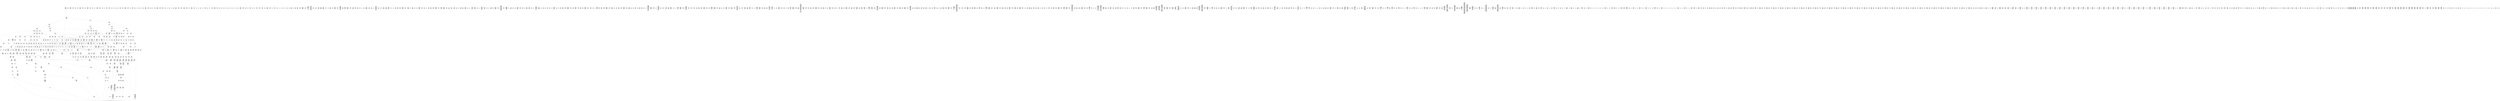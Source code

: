 /* Generated by GvGen v.1.0 (https://www.github.com/stricaud/gvgen) */

digraph G {
compound=true;
   node1 [label="[anywhere]"];
   node2 [label="# 0x0
PUSHX Data
PUSHX Data
MSTORE
PUSHX LogicData
CALLDATASIZE
LT
PUSHX Data
JUMPI
"];
   node3 [label="# 0xd
PUSHX Data
CALLDATALOAD
PUSHX Data
DIV
PUSHX LogicData
GT
PUSHX Data
JUMPI
"];
   node4 [label="# 0x3b
PUSHX LogicData
GT
PUSHX Data
JUMPI
"];
   node5 [label="# 0x46
PUSHX LogicData
GT
PUSHX Data
JUMPI
"];
   node6 [label="# 0x51
PUSHX LogicData
GT
PUSHX Data
JUMPI
"];
   node7 [label="# 0x5c
PUSHX LogicData
EQ
PUSHX Data
JUMPI
"];
   node8 [label="# 0x67
PUSHX LogicData
EQ
PUSHX Data
JUMPI
"];
   node9 [label="# 0x72
PUSHX LogicData
EQ
PUSHX Data
JUMPI
"];
   node10 [label="# 0x7d
PUSHX LogicData
EQ
PUSHX Data
JUMPI
"];
   node11 [label="# 0x88
PUSHX Data
JUMP
"];
   node12 [label="# 0x8c
JUMPDEST
PUSHX LogicData
EQ
PUSHX Data
JUMPI
"];
   node13 [label="# 0x98
PUSHX LogicData
EQ
PUSHX Data
JUMPI
"];
   node14 [label="# 0xa3
PUSHX LogicData
EQ
PUSHX Data
JUMPI
"];
   node15 [label="# 0xae
PUSHX Data
JUMP
"];
   node16 [label="# 0xb2
JUMPDEST
PUSHX LogicData
GT
PUSHX Data
JUMPI
"];
   node17 [label="# 0xbe
PUSHX LogicData
EQ
PUSHX Data
JUMPI
"];
   node18 [label="# 0xc9
PUSHX LogicData
EQ
PUSHX Data
JUMPI
"];
   node19 [label="# 0xd4
PUSHX LogicData
EQ
PUSHX Data
JUMPI
"];
   node20 [label="# 0xdf
PUSHX LogicData
EQ
PUSHX Data
JUMPI
"];
   node21 [label="# 0xea
PUSHX Data
JUMP
"];
   node22 [label="# 0xee
JUMPDEST
PUSHX LogicData
EQ
PUSHX Data
JUMPI
"];
   node23 [label="# 0xfa
PUSHX LogicData
EQ
PUSHX Data
JUMPI
"];
   node24 [label="# 0x105
PUSHX LogicData
EQ
PUSHX Data
JUMPI
"];
   node25 [label="# 0x110
PUSHX Data
JUMP
"];
   node26 [label="# 0x114
JUMPDEST
PUSHX LogicData
GT
PUSHX Data
JUMPI
"];
   node27 [label="# 0x120
PUSHX LogicData
GT
PUSHX Data
JUMPI
"];
   node28 [label="# 0x12b
PUSHX LogicData
EQ
PUSHX Data
JUMPI
"];
   node29 [label="# 0x136
PUSHX LogicData
EQ
PUSHX Data
JUMPI
"];
   node30 [label="# 0x141
PUSHX LogicData
EQ
PUSHX Data
JUMPI
"];
   node31 [label="# 0x14c
PUSHX LogicData
EQ
PUSHX Data
JUMPI
"];
   node32 [label="# 0x157
PUSHX Data
JUMP
"];
   node33 [label="# 0x15b
JUMPDEST
PUSHX LogicData
EQ
PUSHX Data
JUMPI
"];
   node34 [label="# 0x167
PUSHX LogicData
EQ
PUSHX Data
JUMPI
"];
   node35 [label="# 0x172
PUSHX LogicData
EQ
PUSHX Data
JUMPI
"];
   node36 [label="# 0x17d
PUSHX Data
JUMP
"];
   node37 [label="# 0x181
JUMPDEST
PUSHX LogicData
EQ
PUSHX Data
JUMPI
"];
   node38 [label="# 0x18d
PUSHX LogicData
EQ
PUSHX Data
JUMPI
"];
   node39 [label="# 0x198
PUSHX LogicData
EQ
PUSHX Data
JUMPI
"];
   node40 [label="# 0x1a3
PUSHX LogicData
EQ
PUSHX Data
JUMPI
"];
   node41 [label="# 0x1ae
PUSHX LogicData
EQ
PUSHX Data
JUMPI
"];
   node42 [label="# 0x1b9
PUSHX LogicData
EQ
PUSHX Data
JUMPI
"];
   node43 [label="# 0x1c4
PUSHX Data
JUMP
"];
   node44 [label="# 0x1c8
JUMPDEST
PUSHX LogicData
GT
PUSHX Data
JUMPI
"];
   node45 [label="# 0x1d4
PUSHX LogicData
GT
PUSHX Data
JUMPI
"];
   node46 [label="# 0x1df
PUSHX LogicData
GT
PUSHX Data
JUMPI
"];
   node47 [label="# 0x1ea
PUSHX LogicData
EQ
PUSHX Data
JUMPI
"];
   node48 [label="# 0x1f5
PUSHX LogicData
EQ
PUSHX Data
JUMPI
"];
   node49 [label="# 0x200
PUSHX LogicData
EQ
PUSHX Data
JUMPI
"];
   node50 [label="# 0x20b
PUSHX LogicData
EQ
PUSHX Data
JUMPI
"];
   node51 [label="# 0x216
PUSHX Data
JUMP
"];
   node52 [label="# 0x21a
JUMPDEST
PUSHX LogicData
EQ
PUSHX Data
JUMPI
"];
   node53 [label="# 0x226
PUSHX LogicData
EQ
PUSHX Data
JUMPI
"];
   node54 [label="# 0x231
PUSHX LogicData
EQ
PUSHX Data
JUMPI
"];
   node55 [label="# 0x23c
PUSHX Data
JUMP
"];
   node56 [label="# 0x240
JUMPDEST
PUSHX LogicData
EQ
PUSHX Data
JUMPI
"];
   node57 [label="# 0x24c
PUSHX LogicData
EQ
PUSHX Data
JUMPI
"];
   node58 [label="# 0x257
PUSHX LogicData
EQ
PUSHX Data
JUMPI
"];
   node59 [label="# 0x262
PUSHX LogicData
EQ
PUSHX Data
JUMPI
"];
   node60 [label="# 0x26d
PUSHX LogicData
EQ
PUSHX Data
JUMPI
"];
   node61 [label="# 0x278
PUSHX LogicData
EQ
PUSHX Data
JUMPI
"];
   node62 [label="# 0x283
PUSHX Data
JUMP
"];
   node63 [label="# 0x287
JUMPDEST
PUSHX LogicData
GT
PUSHX Data
JUMPI
"];
   node64 [label="# 0x293
PUSHX LogicData
GT
PUSHX Data
JUMPI
"];
   node65 [label="# 0x29e
PUSHX LogicData
EQ
PUSHX Data
JUMPI
"];
   node66 [label="# 0x2a9
PUSHX LogicData
EQ
PUSHX Data
JUMPI
"];
   node67 [label="# 0x2b4
PUSHX LogicData
EQ
PUSHX Data
JUMPI
"];
   node68 [label="# 0x2bf
PUSHX LogicData
EQ
PUSHX Data
JUMPI
"];
   node69 [label="# 0x2ca
PUSHX Data
JUMP
"];
   node70 [label="# 0x2ce
JUMPDEST
PUSHX LogicData
EQ
PUSHX Data
JUMPI
"];
   node71 [label="# 0x2da
PUSHX LogicData
EQ
PUSHX Data
JUMPI
"];
   node72 [label="# 0x2e5
PUSHX LogicData
EQ
PUSHX Data
JUMPI
"];
   node73 [label="# 0x2f0
PUSHX Data
JUMP
"];
   node74 [label="# 0x2f4
JUMPDEST
PUSHX LogicData
EQ
PUSHX Data
JUMPI
"];
   node75 [label="# 0x300
PUSHX LogicData
EQ
PUSHX Data
JUMPI
"];
   node76 [label="# 0x30b
PUSHX LogicData
EQ
PUSHX Data
JUMPI
"];
   node77 [label="# 0x316
PUSHX LogicData
EQ
PUSHX Data
JUMPI
"];
   node78 [label="# 0x321
PUSHX LogicData
EQ
PUSHX Data
JUMPI
"];
   node79 [label="# 0x32c
PUSHX LogicData
EQ
PUSHX Data
JUMPI
"];
   node80 [label="# 0x337
JUMPDEST
PUSHX Data
REVERT
"];
   node81 [label="# 0x33c
JUMPDEST
CALLVALUE
ISZERO
PUSHX Data
JUMPI
"];
   node82 [label="# 0x344
PUSHX Data
REVERT
"];
   node83 [label="# 0x348
JUMPDEST
PUSHX Data
PUSHX ArithData
CALLDATASIZE
SUB
ADD
PUSHX Data
PUSHX Data
JUMP
"];
   node84 [label="# 0x35e
JUMPDEST
PUSHX Data
JUMP
"];
   node85 [label="# 0x363
JUMPDEST
PUSHX MemData
MLOAD
PUSHX Data
PUSHX Data
JUMP
"];
   node86 [label="# 0x370
JUMPDEST
PUSHX MemData
MLOAD
SUB
RETURN
"];
   node87 [label="# 0x379
JUMPDEST
CALLVALUE
ISZERO
PUSHX Data
JUMPI
"];
   node88 [label="# 0x381
PUSHX Data
REVERT
"];
   node89 [label="# 0x385
JUMPDEST
PUSHX Data
PUSHX ArithData
CALLDATASIZE
SUB
ADD
PUSHX Data
PUSHX Data
JUMP
"];
   node90 [label="# 0x39b
JUMPDEST
PUSHX Data
JUMP
"];
   node91 [label="# 0x3a0
JUMPDEST
STOP
"];
   node92 [label="# 0x3a2
JUMPDEST
CALLVALUE
ISZERO
PUSHX Data
JUMPI
"];
   node93 [label="# 0x3aa
PUSHX Data
REVERT
"];
   node94 [label="# 0x3ae
JUMPDEST
PUSHX Data
PUSHX Data
JUMP
"];
   node95 [label="# 0x3b7
JUMPDEST
PUSHX MemData
MLOAD
PUSHX Data
PUSHX Data
JUMP
"];
   node96 [label="# 0x3c4
JUMPDEST
PUSHX MemData
MLOAD
SUB
RETURN
"];
   node97 [label="# 0x3cd
JUMPDEST
CALLVALUE
ISZERO
PUSHX Data
JUMPI
"];
   node98 [label="# 0x3d5
PUSHX Data
REVERT
"];
   node99 [label="# 0x3d9
JUMPDEST
PUSHX Data
PUSHX ArithData
CALLDATASIZE
SUB
ADD
PUSHX Data
PUSHX Data
JUMP
"];
   node100 [label="# 0x3ef
JUMPDEST
PUSHX Data
JUMP
"];
   node101 [label="# 0x3f4
JUMPDEST
PUSHX MemData
MLOAD
PUSHX Data
PUSHX Data
JUMP
"];
   node102 [label="# 0x401
JUMPDEST
PUSHX MemData
MLOAD
SUB
RETURN
"];
   node103 [label="# 0x40a
JUMPDEST
CALLVALUE
ISZERO
PUSHX Data
JUMPI
"];
   node104 [label="# 0x412
PUSHX Data
REVERT
"];
   node105 [label="# 0x416
JUMPDEST
PUSHX Data
PUSHX ArithData
CALLDATASIZE
SUB
ADD
PUSHX Data
PUSHX Data
JUMP
"];
   node106 [label="# 0x42c
JUMPDEST
PUSHX Data
JUMP
"];
   node107 [label="# 0x431
JUMPDEST
STOP
"];
   node108 [label="# 0x433
JUMPDEST
CALLVALUE
ISZERO
PUSHX Data
JUMPI
"];
   node109 [label="# 0x43b
PUSHX Data
REVERT
"];
   node110 [label="# 0x43f
JUMPDEST
PUSHX Data
PUSHX Data
JUMP
"];
   node111 [label="# 0x448
JUMPDEST
PUSHX MemData
MLOAD
PUSHX Data
PUSHX Data
JUMP
"];
   node112 [label="# 0x455
JUMPDEST
PUSHX MemData
MLOAD
SUB
RETURN
"];
   node113 [label="# 0x45e
JUMPDEST
CALLVALUE
ISZERO
PUSHX Data
JUMPI
"];
   node114 [label="# 0x466
PUSHX Data
REVERT
"];
   node115 [label="# 0x46a
JUMPDEST
PUSHX Data
PUSHX ArithData
CALLDATASIZE
SUB
ADD
PUSHX Data
PUSHX Data
JUMP
"];
   node116 [label="# 0x480
JUMPDEST
PUSHX Data
JUMP
"];
   node117 [label="# 0x485
JUMPDEST
STOP
"];
   node118 [label="# 0x487
JUMPDEST
CALLVALUE
ISZERO
PUSHX Data
JUMPI
"];
   node119 [label="# 0x48f
PUSHX Data
REVERT
"];
   node120 [label="# 0x493
JUMPDEST
PUSHX Data
PUSHX Data
JUMP
"];
   node121 [label="# 0x49c
JUMPDEST
PUSHX MemData
MLOAD
PUSHX Data
PUSHX Data
JUMP
"];
   node122 [label="# 0x4a9
JUMPDEST
PUSHX MemData
MLOAD
SUB
RETURN
"];
   node123 [label="# 0x4b2
JUMPDEST
CALLVALUE
ISZERO
PUSHX Data
JUMPI
"];
   node124 [label="# 0x4ba
PUSHX Data
REVERT
"];
   node125 [label="# 0x4be
JUMPDEST
PUSHX Data
PUSHX Data
JUMP
"];
   node126 [label="# 0x4c7
JUMPDEST
PUSHX MemData
MLOAD
PUSHX Data
PUSHX Data
JUMP
"];
   node127 [label="# 0x4d4
JUMPDEST
PUSHX MemData
MLOAD
SUB
RETURN
"];
   node128 [label="# 0x4dd
JUMPDEST
CALLVALUE
ISZERO
PUSHX Data
JUMPI
"];
   node129 [label="# 0x4e5
PUSHX Data
REVERT
"];
   node130 [label="# 0x4e9
JUMPDEST
PUSHX Data
PUSHX ArithData
CALLDATASIZE
SUB
ADD
PUSHX Data
PUSHX Data
JUMP
"];
   node131 [label="# 0x4ff
JUMPDEST
PUSHX Data
JUMP
"];
   node132 [label="# 0x504
JUMPDEST
STOP
"];
   node133 [label="# 0x506
JUMPDEST
CALLVALUE
ISZERO
PUSHX Data
JUMPI
"];
   node134 [label="# 0x50e
PUSHX Data
REVERT
"];
   node135 [label="# 0x512
JUMPDEST
PUSHX Data
PUSHX ArithData
CALLDATASIZE
SUB
ADD
PUSHX Data
PUSHX Data
JUMP
"];
   node136 [label="# 0x528
JUMPDEST
PUSHX Data
JUMP
"];
   node137 [label="# 0x52d
JUMPDEST
STOP
"];
   node138 [label="# 0x52f
JUMPDEST
CALLVALUE
ISZERO
PUSHX Data
JUMPI
"];
   node139 [label="# 0x537
PUSHX Data
REVERT
"];
   node140 [label="# 0x53b
JUMPDEST
PUSHX Data
PUSHX Data
JUMP
"];
   node141 [label="# 0x544
JUMPDEST
PUSHX MemData
MLOAD
PUSHX Data
PUSHX Data
JUMP
"];
   node142 [label="# 0x551
JUMPDEST
PUSHX MemData
MLOAD
SUB
RETURN
"];
   node143 [label="# 0x55a
JUMPDEST
CALLVALUE
ISZERO
PUSHX Data
JUMPI
"];
   node144 [label="# 0x562
PUSHX Data
REVERT
"];
   node145 [label="# 0x566
JUMPDEST
PUSHX Data
PUSHX ArithData
CALLDATASIZE
SUB
ADD
PUSHX Data
PUSHX Data
JUMP
"];
   node146 [label="# 0x57c
JUMPDEST
PUSHX Data
JUMP
"];
   node147 [label="# 0x581
JUMPDEST
PUSHX MemData
MLOAD
PUSHX Data
PUSHX Data
JUMP
"];
   node148 [label="# 0x58e
JUMPDEST
PUSHX MemData
MLOAD
SUB
RETURN
"];
   node149 [label="# 0x597
JUMPDEST
CALLVALUE
ISZERO
PUSHX Data
JUMPI
"];
   node150 [label="# 0x59f
PUSHX Data
REVERT
"];
   node151 [label="# 0x5a3
JUMPDEST
PUSHX Data
PUSHX Data
JUMP
"];
   node152 [label="# 0x5ac
JUMPDEST
STOP
"];
   node153 [label="# 0x5ae
JUMPDEST
CALLVALUE
ISZERO
PUSHX Data
JUMPI
"];
   node154 [label="# 0x5b6
PUSHX Data
REVERT
"];
   node155 [label="# 0x5ba
JUMPDEST
PUSHX Data
PUSHX Data
JUMP
"];
   node156 [label="# 0x5c3
JUMPDEST
PUSHX MemData
MLOAD
PUSHX Data
PUSHX Data
JUMP
"];
   node157 [label="# 0x5d0
JUMPDEST
PUSHX MemData
MLOAD
SUB
RETURN
"];
   node158 [label="# 0x5d9
JUMPDEST
CALLVALUE
ISZERO
PUSHX Data
JUMPI
"];
   node159 [label="# 0x5e1
PUSHX Data
REVERT
"];
   node160 [label="# 0x5e5
JUMPDEST
PUSHX Data
PUSHX ArithData
CALLDATASIZE
SUB
ADD
PUSHX Data
PUSHX Data
JUMP
"];
   node161 [label="# 0x5fb
JUMPDEST
PUSHX Data
JUMP
"];
   node162 [label="# 0x600
JUMPDEST
STOP
"];
   node163 [label="# 0x602
JUMPDEST
CALLVALUE
ISZERO
PUSHX Data
JUMPI
"];
   node164 [label="# 0x60a
PUSHX Data
REVERT
"];
   node165 [label="# 0x60e
JUMPDEST
PUSHX Data
PUSHX ArithData
CALLDATASIZE
SUB
ADD
PUSHX Data
PUSHX Data
JUMP
"];
   node166 [label="# 0x624
JUMPDEST
PUSHX Data
JUMP
"];
   node167 [label="# 0x629
JUMPDEST
STOP
"];
   node168 [label="# 0x62b
JUMPDEST
CALLVALUE
ISZERO
PUSHX Data
JUMPI
"];
   node169 [label="# 0x633
PUSHX Data
REVERT
"];
   node170 [label="# 0x637
JUMPDEST
PUSHX Data
PUSHX ArithData
CALLDATASIZE
SUB
ADD
PUSHX Data
PUSHX Data
JUMP
"];
   node171 [label="# 0x64d
JUMPDEST
PUSHX Data
JUMP
"];
   node172 [label="# 0x652
JUMPDEST
PUSHX MemData
MLOAD
PUSHX Data
PUSHX Data
JUMP
"];
   node173 [label="# 0x65f
JUMPDEST
PUSHX MemData
MLOAD
SUB
RETURN
"];
   node174 [label="# 0x668
JUMPDEST
CALLVALUE
ISZERO
PUSHX Data
JUMPI
"];
   node175 [label="# 0x670
PUSHX Data
REVERT
"];
   node176 [label="# 0x674
JUMPDEST
PUSHX Data
PUSHX ArithData
CALLDATASIZE
SUB
ADD
PUSHX Data
PUSHX Data
JUMP
"];
   node177 [label="# 0x68a
JUMPDEST
PUSHX Data
JUMP
"];
   node178 [label="# 0x68f
JUMPDEST
STOP
"];
   node179 [label="# 0x691
JUMPDEST
CALLVALUE
ISZERO
PUSHX Data
JUMPI
"];
   node180 [label="# 0x699
PUSHX Data
REVERT
"];
   node181 [label="# 0x69d
JUMPDEST
PUSHX Data
PUSHX ArithData
CALLDATASIZE
SUB
ADD
PUSHX Data
PUSHX Data
JUMP
"];
   node182 [label="# 0x6b3
JUMPDEST
PUSHX Data
JUMP
"];
   node183 [label="# 0x6b8
JUMPDEST
PUSHX MemData
MLOAD
PUSHX Data
PUSHX Data
JUMP
"];
   node184 [label="# 0x6c5
JUMPDEST
PUSHX MemData
MLOAD
SUB
RETURN
"];
   node185 [label="# 0x6ce
JUMPDEST
CALLVALUE
ISZERO
PUSHX Data
JUMPI
"];
   node186 [label="# 0x6d6
PUSHX Data
REVERT
"];
   node187 [label="# 0x6da
JUMPDEST
PUSHX Data
PUSHX Data
JUMP
"];
   node188 [label="# 0x6e3
JUMPDEST
PUSHX MemData
MLOAD
PUSHX Data
PUSHX Data
JUMP
"];
   node189 [label="# 0x6f0
JUMPDEST
PUSHX MemData
MLOAD
SUB
RETURN
"];
   node190 [label="# 0x6f9
JUMPDEST
CALLVALUE
ISZERO
PUSHX Data
JUMPI
"];
   node191 [label="# 0x701
PUSHX Data
REVERT
"];
   node192 [label="# 0x705
JUMPDEST
PUSHX Data
PUSHX ArithData
CALLDATASIZE
SUB
ADD
PUSHX Data
PUSHX Data
JUMP
"];
   node193 [label="# 0x71b
JUMPDEST
PUSHX Data
JUMP
"];
   node194 [label="# 0x720
JUMPDEST
STOP
"];
   node195 [label="# 0x722
JUMPDEST
CALLVALUE
ISZERO
PUSHX Data
JUMPI
"];
   node196 [label="# 0x72a
PUSHX Data
REVERT
"];
   node197 [label="# 0x72e
JUMPDEST
PUSHX Data
PUSHX ArithData
CALLDATASIZE
SUB
ADD
PUSHX Data
PUSHX Data
JUMP
"];
   node198 [label="# 0x744
JUMPDEST
PUSHX Data
JUMP
"];
   node199 [label="# 0x749
JUMPDEST
STOP
"];
   node200 [label="# 0x74b
JUMPDEST
CALLVALUE
ISZERO
PUSHX Data
JUMPI
"];
   node201 [label="# 0x753
PUSHX Data
REVERT
"];
   node202 [label="# 0x757
JUMPDEST
PUSHX Data
PUSHX ArithData
CALLDATASIZE
SUB
ADD
PUSHX Data
PUSHX Data
JUMP
"];
   node203 [label="# 0x76d
JUMPDEST
PUSHX Data
JUMP
"];
   node204 [label="# 0x772
JUMPDEST
PUSHX MemData
MLOAD
PUSHX Data
PUSHX Data
JUMP
"];
   node205 [label="# 0x77f
JUMPDEST
PUSHX MemData
MLOAD
SUB
RETURN
"];
   node206 [label="# 0x788
JUMPDEST
CALLVALUE
ISZERO
PUSHX Data
JUMPI
"];
   node207 [label="# 0x790
PUSHX Data
REVERT
"];
   node208 [label="# 0x794
JUMPDEST
PUSHX Data
PUSHX Data
JUMP
"];
   node209 [label="# 0x79d
JUMPDEST
PUSHX MemData
MLOAD
PUSHX Data
PUSHX Data
JUMP
"];
   node210 [label="# 0x7aa
JUMPDEST
PUSHX MemData
MLOAD
SUB
RETURN
"];
   node211 [label="# 0x7b3
JUMPDEST
CALLVALUE
ISZERO
PUSHX Data
JUMPI
"];
   node212 [label="# 0x7bb
PUSHX Data
REVERT
"];
   node213 [label="# 0x7bf
JUMPDEST
PUSHX Data
PUSHX Data
JUMP
"];
   node214 [label="# 0x7c8
JUMPDEST
PUSHX MemData
MLOAD
PUSHX Data
PUSHX Data
JUMP
"];
   node215 [label="# 0x7d5
JUMPDEST
PUSHX MemData
MLOAD
SUB
RETURN
"];
   node216 [label="# 0x7de
JUMPDEST
CALLVALUE
ISZERO
PUSHX Data
JUMPI
"];
   node217 [label="# 0x7e6
PUSHX Data
REVERT
"];
   node218 [label="# 0x7ea
JUMPDEST
PUSHX Data
PUSHX ArithData
CALLDATASIZE
SUB
ADD
PUSHX Data
PUSHX Data
JUMP
"];
   node219 [label="# 0x800
JUMPDEST
PUSHX Data
JUMP
"];
   node220 [label="# 0x805
JUMPDEST
PUSHX MemData
MLOAD
PUSHX Data
PUSHX Data
JUMP
"];
   node221 [label="# 0x812
JUMPDEST
PUSHX MemData
MLOAD
SUB
RETURN
"];
   node222 [label="# 0x81b
JUMPDEST
CALLVALUE
ISZERO
PUSHX Data
JUMPI
"];
   node223 [label="# 0x823
PUSHX Data
REVERT
"];
   node224 [label="# 0x827
JUMPDEST
PUSHX Data
PUSHX Data
JUMP
"];
   node225 [label="# 0x830
JUMPDEST
STOP
"];
   node226 [label="# 0x832
JUMPDEST
CALLVALUE
ISZERO
PUSHX Data
JUMPI
"];
   node227 [label="# 0x83a
PUSHX Data
REVERT
"];
   node228 [label="# 0x83e
JUMPDEST
PUSHX Data
PUSHX Data
JUMP
"];
   node229 [label="# 0x847
JUMPDEST
STOP
"];
   node230 [label="# 0x849
JUMPDEST
CALLVALUE
ISZERO
PUSHX Data
JUMPI
"];
   node231 [label="# 0x851
PUSHX Data
REVERT
"];
   node232 [label="# 0x855
JUMPDEST
PUSHX Data
PUSHX ArithData
CALLDATASIZE
SUB
ADD
PUSHX Data
PUSHX Data
JUMP
"];
   node233 [label="# 0x86b
JUMPDEST
PUSHX Data
JUMP
"];
   node234 [label="# 0x870
JUMPDEST
STOP
"];
   node235 [label="# 0x872
JUMPDEST
CALLVALUE
ISZERO
PUSHX Data
JUMPI
"];
   node236 [label="# 0x87a
PUSHX Data
REVERT
"];
   node237 [label="# 0x87e
JUMPDEST
PUSHX Data
PUSHX Data
JUMP
"];
   node238 [label="# 0x887
JUMPDEST
PUSHX MemData
MLOAD
PUSHX Data
PUSHX Data
JUMP
"];
   node239 [label="# 0x894
JUMPDEST
PUSHX MemData
MLOAD
SUB
RETURN
"];
   node240 [label="# 0x89d
JUMPDEST
CALLVALUE
ISZERO
PUSHX Data
JUMPI
"];
   node241 [label="# 0x8a5
PUSHX Data
REVERT
"];
   node242 [label="# 0x8a9
JUMPDEST
PUSHX Data
PUSHX ArithData
CALLDATASIZE
SUB
ADD
PUSHX Data
PUSHX Data
JUMP
"];
   node243 [label="# 0x8bf
JUMPDEST
PUSHX Data
JUMP
"];
   node244 [label="# 0x8c4
JUMPDEST
STOP
"];
   node245 [label="# 0x8c6
JUMPDEST
CALLVALUE
ISZERO
PUSHX Data
JUMPI
"];
   node246 [label="# 0x8ce
PUSHX Data
REVERT
"];
   node247 [label="# 0x8d2
JUMPDEST
PUSHX Data
PUSHX Data
JUMP
"];
   node248 [label="# 0x8db
JUMPDEST
PUSHX MemData
MLOAD
PUSHX Data
PUSHX Data
JUMP
"];
   node249 [label="# 0x8e8
JUMPDEST
PUSHX MemData
MLOAD
SUB
RETURN
"];
   node250 [label="# 0x8f1
JUMPDEST
CALLVALUE
ISZERO
PUSHX Data
JUMPI
"];
   node251 [label="# 0x8f9
PUSHX Data
REVERT
"];
   node252 [label="# 0x8fd
JUMPDEST
PUSHX Data
PUSHX Data
JUMP
"];
   node253 [label="# 0x906
JUMPDEST
PUSHX MemData
MLOAD
PUSHX Data
PUSHX Data
JUMP
"];
   node254 [label="# 0x913
JUMPDEST
PUSHX MemData
MLOAD
SUB
RETURN
"];
   node255 [label="# 0x91c
JUMPDEST
CALLVALUE
ISZERO
PUSHX Data
JUMPI
"];
   node256 [label="# 0x924
PUSHX Data
REVERT
"];
   node257 [label="# 0x928
JUMPDEST
PUSHX Data
PUSHX ArithData
CALLDATASIZE
SUB
ADD
PUSHX Data
PUSHX Data
JUMP
"];
   node258 [label="# 0x93e
JUMPDEST
PUSHX Data
JUMP
"];
   node259 [label="# 0x943
JUMPDEST
STOP
"];
   node260 [label="# 0x945
JUMPDEST
CALLVALUE
ISZERO
PUSHX Data
JUMPI
"];
   node261 [label="# 0x94d
PUSHX Data
REVERT
"];
   node262 [label="# 0x951
JUMPDEST
PUSHX Data
PUSHX ArithData
CALLDATASIZE
SUB
ADD
PUSHX Data
PUSHX Data
JUMP
"];
   node263 [label="# 0x967
JUMPDEST
PUSHX Data
JUMP
"];
   node264 [label="# 0x96c
JUMPDEST
STOP
"];
   node265 [label="# 0x96e
JUMPDEST
CALLVALUE
ISZERO
PUSHX Data
JUMPI
"];
   node266 [label="# 0x976
PUSHX Data
REVERT
"];
   node267 [label="# 0x97a
JUMPDEST
PUSHX Data
PUSHX ArithData
CALLDATASIZE
SUB
ADD
PUSHX Data
PUSHX Data
JUMP
"];
   node268 [label="# 0x990
JUMPDEST
PUSHX Data
JUMP
"];
   node269 [label="# 0x995
JUMPDEST
STOP
"];
   node270 [label="# 0x997
JUMPDEST
CALLVALUE
ISZERO
PUSHX Data
JUMPI
"];
   node271 [label="# 0x99f
PUSHX Data
REVERT
"];
   node272 [label="# 0x9a3
JUMPDEST
PUSHX Data
PUSHX ArithData
CALLDATASIZE
SUB
ADD
PUSHX Data
PUSHX Data
JUMP
"];
   node273 [label="# 0x9b9
JUMPDEST
PUSHX Data
JUMP
"];
   node274 [label="# 0x9be
JUMPDEST
STOP
"];
   node275 [label="# 0x9c0
JUMPDEST
CALLVALUE
ISZERO
PUSHX Data
JUMPI
"];
   node276 [label="# 0x9c8
PUSHX Data
REVERT
"];
   node277 [label="# 0x9cc
JUMPDEST
PUSHX Data
PUSHX Data
JUMP
"];
   node278 [label="# 0x9d5
JUMPDEST
STOP
"];
   node279 [label="# 0x9d7
JUMPDEST
CALLVALUE
ISZERO
PUSHX Data
JUMPI
"];
   node280 [label="# 0x9df
PUSHX Data
REVERT
"];
   node281 [label="# 0x9e3
JUMPDEST
PUSHX Data
PUSHX ArithData
CALLDATASIZE
SUB
ADD
PUSHX Data
PUSHX Data
JUMP
"];
   node282 [label="# 0x9f9
JUMPDEST
PUSHX Data
JUMP
"];
   node283 [label="# 0x9fe
JUMPDEST
PUSHX MemData
MLOAD
PUSHX Data
PUSHX Data
JUMP
"];
   node284 [label="# 0xa0b
JUMPDEST
PUSHX MemData
MLOAD
SUB
RETURN
"];
   node285 [label="# 0xa14
JUMPDEST
PUSHX Data
PUSHX ArithData
CALLDATASIZE
SUB
ADD
PUSHX Data
PUSHX Data
JUMP
"];
   node286 [label="# 0xa29
JUMPDEST
PUSHX Data
JUMP
"];
   node287 [label="# 0xa2e
JUMPDEST
STOP
"];
   node288 [label="# 0xa30
JUMPDEST
CALLVALUE
ISZERO
PUSHX Data
JUMPI
"];
   node289 [label="# 0xa38
PUSHX Data
REVERT
"];
   node290 [label="# 0xa3c
JUMPDEST
PUSHX Data
PUSHX Data
JUMP
"];
   node291 [label="# 0xa45
JUMPDEST
PUSHX MemData
MLOAD
PUSHX Data
PUSHX Data
JUMP
"];
   node292 [label="# 0xa52
JUMPDEST
PUSHX MemData
MLOAD
SUB
RETURN
"];
   node293 [label="# 0xa5b
JUMPDEST
CALLVALUE
ISZERO
PUSHX Data
JUMPI
"];
   node294 [label="# 0xa63
PUSHX Data
REVERT
"];
   node295 [label="# 0xa67
JUMPDEST
PUSHX Data
PUSHX ArithData
CALLDATASIZE
SUB
ADD
PUSHX Data
PUSHX Data
JUMP
"];
   node296 [label="# 0xa7d
JUMPDEST
PUSHX Data
JUMP
"];
   node297 [label="# 0xa82
JUMPDEST
STOP
"];
   node298 [label="# 0xa84
JUMPDEST
CALLVALUE
ISZERO
PUSHX Data
JUMPI
"];
   node299 [label="# 0xa8c
PUSHX Data
REVERT
"];
   node300 [label="# 0xa90
JUMPDEST
PUSHX Data
PUSHX Data
JUMP
"];
   node301 [label="# 0xa99
JUMPDEST
PUSHX MemData
MLOAD
PUSHX Data
PUSHX Data
JUMP
"];
   node302 [label="# 0xaa6
JUMPDEST
PUSHX MemData
MLOAD
SUB
RETURN
"];
   node303 [label="# 0xaaf
JUMPDEST
CALLVALUE
ISZERO
PUSHX Data
JUMPI
"];
   node304 [label="# 0xab7
PUSHX Data
REVERT
"];
   node305 [label="# 0xabb
JUMPDEST
PUSHX Data
PUSHX Data
JUMP
"];
   node306 [label="# 0xac4
JUMPDEST
PUSHX MemData
MLOAD
PUSHX Data
PUSHX Data
JUMP
"];
   node307 [label="# 0xad1
JUMPDEST
PUSHX MemData
MLOAD
SUB
RETURN
"];
   node308 [label="# 0xada
JUMPDEST
CALLVALUE
ISZERO
PUSHX Data
JUMPI
"];
   node309 [label="# 0xae2
PUSHX Data
REVERT
"];
   node310 [label="# 0xae6
JUMPDEST
PUSHX Data
PUSHX Data
JUMP
"];
   node311 [label="# 0xaef
JUMPDEST
PUSHX MemData
MLOAD
PUSHX Data
PUSHX Data
JUMP
"];
   node312 [label="# 0xafc
JUMPDEST
PUSHX MemData
MLOAD
SUB
RETURN
"];
   node313 [label="# 0xb05
JUMPDEST
CALLVALUE
ISZERO
PUSHX Data
JUMPI
"];
   node314 [label="# 0xb0d
PUSHX Data
REVERT
"];
   node315 [label="# 0xb11
JUMPDEST
PUSHX Data
PUSHX ArithData
CALLDATASIZE
SUB
ADD
PUSHX Data
PUSHX Data
JUMP
"];
   node316 [label="# 0xb27
JUMPDEST
PUSHX Data
JUMP
"];
   node317 [label="# 0xb2c
JUMPDEST
PUSHX MemData
MLOAD
PUSHX Data
PUSHX Data
JUMP
"];
   node318 [label="# 0xb39
JUMPDEST
PUSHX MemData
MLOAD
SUB
RETURN
"];
   node319 [label="# 0xb42
JUMPDEST
CALLVALUE
ISZERO
PUSHX Data
JUMPI
"];
   node320 [label="# 0xb4a
PUSHX Data
REVERT
"];
   node321 [label="# 0xb4e
JUMPDEST
PUSHX Data
PUSHX Data
JUMP
"];
   node322 [label="# 0xb57
JUMPDEST
STOP
"];
   node323 [label="# 0xb59
JUMPDEST
CALLVALUE
ISZERO
PUSHX Data
JUMPI
"];
   node324 [label="# 0xb61
PUSHX Data
REVERT
"];
   node325 [label="# 0xb65
JUMPDEST
PUSHX Data
PUSHX Data
JUMP
"];
   node326 [label="# 0xb6e
JUMPDEST
PUSHX MemData
MLOAD
PUSHX Data
PUSHX Data
JUMP
"];
   node327 [label="# 0xb7b
JUMPDEST
PUSHX MemData
MLOAD
SUB
RETURN
"];
   node328 [label="# 0xb84
JUMPDEST
PUSHX Data
PUSHX ArithData
CALLDATASIZE
SUB
ADD
PUSHX Data
PUSHX Data
JUMP
"];
   node329 [label="# 0xb99
JUMPDEST
PUSHX Data
JUMP
"];
   node330 [label="# 0xb9e
JUMPDEST
STOP
"];
   node331 [label="# 0xba0
JUMPDEST
CALLVALUE
ISZERO
PUSHX Data
JUMPI
"];
   node332 [label="# 0xba8
PUSHX Data
REVERT
"];
   node333 [label="# 0xbac
JUMPDEST
PUSHX Data
PUSHX Data
JUMP
"];
   node334 [label="# 0xbb5
JUMPDEST
STOP
"];
   node335 [label="# 0xbb7
JUMPDEST
CALLVALUE
ISZERO
PUSHX Data
JUMPI
"];
   node336 [label="# 0xbbf
PUSHX Data
REVERT
"];
   node337 [label="# 0xbc3
JUMPDEST
PUSHX Data
PUSHX ArithData
CALLDATASIZE
SUB
ADD
PUSHX Data
PUSHX Data
JUMP
"];
   node338 [label="# 0xbd9
JUMPDEST
PUSHX Data
JUMP
"];
   node339 [label="# 0xbde
JUMPDEST
STOP
"];
   node340 [label="# 0xbe0
JUMPDEST
CALLVALUE
ISZERO
PUSHX Data
JUMPI
"];
   node341 [label="# 0xbe8
PUSHX Data
REVERT
"];
   node342 [label="# 0xbec
JUMPDEST
PUSHX Data
PUSHX ArithData
CALLDATASIZE
SUB
ADD
PUSHX Data
PUSHX Data
JUMP
"];
   node343 [label="# 0xc02
JUMPDEST
PUSHX Data
JUMP
"];
   node344 [label="# 0xc07
JUMPDEST
STOP
"];
   node345 [label="# 0xc09
JUMPDEST
PUSHX Data
PUSHX Data
PUSHX Data
JUMP
"];
   node346 [label="# 0xc14
JUMPDEST
JUMP
"];
   node347 [label="# 0xc1b
JUMPDEST
PUSHX Data
PUSHX Data
JUMP
"];
   node348 [label="# 0xc23
JUMPDEST
PUSHX BitData
AND
PUSHX Data
PUSHX Data
JUMP
"];
   node349 [label="# 0xc41
JUMPDEST
PUSHX BitData
AND
EQ
PUSHX Data
JUMPI
"];
   node350 [label="# 0xc5d
PUSHX MemData
MLOAD
PUSHX Data
MSTORE
PUSHX ArithData
ADD
PUSHX Data
PUSHX Data
JUMP
"];
   node351 [label="# 0xc8e
JUMPDEST
PUSHX MemData
MLOAD
SUB
REVERT
"];
   node352 [label="# 0xc97
JUMPDEST
PUSHX StorData
PUSHX ArithData
PUSHX ArithData
EXP
SLOAD
PUSHX ArithData
MUL
NOT
AND
PUSHX BitData
AND
MUL
OR
SSTORE
JUMP
"];
   node353 [label="# 0xcdb
JUMPDEST
PUSHX Data
PUSHX StorData
SLOAD
PUSHX Data
PUSHX Data
JUMP
"];
   node354 [label="# 0xcea
JUMPDEST
PUSHX ArithData
ADD
PUSHX ArithData
DIV
MUL
PUSHX ArithData
ADD
PUSHX MemData
MLOAD
ADD
PUSHX Data
MSTORE
MSTORE
PUSHX ArithData
ADD
SLOAD
PUSHX Data
PUSHX Data
JUMP
"];
   node355 [label="# 0xd16
JUMPDEST
ISZERO
PUSHX Data
JUMPI
"];
   node356 [label="# 0xd1d
PUSHX LogicData
LT
PUSHX Data
JUMPI
"];
   node357 [label="# 0xd25
PUSHX ArithData
SLOAD
DIV
MUL
MSTORE
PUSHX ArithData
ADD
PUSHX Data
JUMP
"];
   node358 [label="# 0xd38
JUMPDEST
ADD
PUSHX Data
MSTORE
PUSHX Data
PUSHX Data
SHA3
"];
   node359 [label="# 0xd46
JUMPDEST
SLOAD
MSTORE
PUSHX ArithData
ADD
PUSHX ArithData
ADD
GT
PUSHX Data
JUMPI
"];
   node360 [label="# 0xd5a
SUB
PUSHX BitData
AND
ADD
"];
   node361 [label="# 0xd63
JUMPDEST
JUMP
"];
   node362 [label="# 0xd6d
JUMPDEST
PUSHX Data
PUSHX Data
PUSHX Data
JUMP
"];
   node363 [label="# 0xd78
JUMPDEST
PUSHX Data
JUMPI
"];
   node364 [label="# 0xd7d
PUSHX MemData
MLOAD
PUSHX Data
MSTORE
PUSHX ArithData
ADD
PUSHX Data
PUSHX Data
JUMP
"];
   node365 [label="# 0xdae
JUMPDEST
PUSHX MemData
MLOAD
SUB
REVERT
"];
   node366 [label="# 0xdb7
JUMPDEST
PUSHX Data
PUSHX ArithData
MSTORE
PUSHX ArithData
ADD
MSTORE
PUSHX ArithData
ADD
PUSHX Data
SHA3
PUSHX ArithData
SLOAD
PUSHX ArithData
EXP
DIV
PUSHX BitData
AND
JUMP
"];
   node367 [label="# 0xdf2
JUMPDEST
PUSHX Data
PUSHX Data
PUSHX Data
JUMP
"];
   node368 [label="# 0xdfd
JUMPDEST
PUSHX BitData
AND
PUSHX BitData
AND
EQ
ISZERO
PUSHX Data
JUMPI
"];
   node369 [label="# 0xe34
PUSHX MemData
MLOAD
PUSHX Data
MSTORE
PUSHX ArithData
ADD
PUSHX Data
PUSHX Data
JUMP
"];
   node370 [label="# 0xe65
JUMPDEST
PUSHX MemData
MLOAD
SUB
REVERT
"];
   node371 [label="# 0xe6e
JUMPDEST
PUSHX BitData
AND
PUSHX Data
PUSHX Data
JUMP
"];
   node372 [label="# 0xe8d
JUMPDEST
PUSHX BitData
AND
EQ
PUSHX Data
JUMPI
"];
   node373 [label="# 0xeaa
PUSHX Data
PUSHX Data
PUSHX Data
JUMP
"];
   node374 [label="# 0xeb6
JUMPDEST
PUSHX Data
JUMP
"];
   node375 [label="# 0xebb
JUMPDEST
"];
   node376 [label="# 0xebc
JUMPDEST
PUSHX Data
JUMPI
"];
   node377 [label="# 0xec1
PUSHX MemData
MLOAD
PUSHX Data
MSTORE
PUSHX ArithData
ADD
PUSHX Data
PUSHX Data
JUMP
"];
   node378 [label="# 0xef2
JUMPDEST
PUSHX MemData
MLOAD
SUB
REVERT
"];
   node379 [label="# 0xefb
JUMPDEST
PUSHX Data
PUSHX Data
JUMP
"];
   node380 [label="# 0xf05
JUMPDEST
JUMP
"];
   node381 [label="# 0xf0a
JUMPDEST
PUSHX StorData
SLOAD
PUSHX Data
PUSHX Data
JUMP
"];
   node382 [label="# 0xf17
JUMPDEST
PUSHX ArithData
ADD
PUSHX ArithData
DIV
MUL
PUSHX ArithData
ADD
PUSHX MemData
MLOAD
ADD
PUSHX Data
MSTORE
MSTORE
PUSHX ArithData
ADD
SLOAD
PUSHX Data
PUSHX Data
JUMP
"];
   node383 [label="# 0xf43
JUMPDEST
ISZERO
PUSHX Data
JUMPI
"];
   node384 [label="# 0xf4a
PUSHX LogicData
LT
PUSHX Data
JUMPI
"];
   node385 [label="# 0xf52
PUSHX ArithData
SLOAD
DIV
MUL
MSTORE
PUSHX ArithData
ADD
PUSHX Data
JUMP
"];
   node386 [label="# 0xf65
JUMPDEST
ADD
PUSHX Data
MSTORE
PUSHX Data
PUSHX Data
SHA3
"];
   node387 [label="# 0xf73
JUMPDEST
SLOAD
MSTORE
PUSHX ArithData
ADD
PUSHX ArithData
ADD
GT
PUSHX Data
JUMPI
"];
   node388 [label="# 0xf87
SUB
PUSHX BitData
AND
ADD
"];
   node389 [label="# 0xf90
JUMPDEST
JUMP
"];
   node390 [label="# 0xf98
JUMPDEST
PUSHX Data
PUSHX Data
JUMP
"];
   node391 [label="# 0xfa0
JUMPDEST
PUSHX BitData
AND
PUSHX Data
PUSHX Data
JUMP
"];
   node392 [label="# 0xfbe
JUMPDEST
PUSHX BitData
AND
EQ
PUSHX Data
JUMPI
"];
   node393 [label="# 0xfda
PUSHX MemData
MLOAD
PUSHX Data
MSTORE
PUSHX ArithData
ADD
PUSHX Data
PUSHX Data
JUMP
"];
   node394 [label="# 0x100b
JUMPDEST
PUSHX MemData
MLOAD
SUB
REVERT
"];
   node395 [label="# 0x1014
JUMPDEST
PUSHX Data
MLOAD
PUSHX ArithData
ADD
PUSHX Data
PUSHX Data
JUMP
"];
   node396 [label="# 0x102a
JUMPDEST
JUMP
"];
   node397 [label="# 0x102e
JUMPDEST
PUSHX Data
PUSHX StorData
SLOAD
JUMP
"];
   node398 [label="# 0x103b
JUMPDEST
PUSHX StorData
PUSHX ArithData
SLOAD
PUSHX ArithData
EXP
DIV
PUSHX BitData
AND
JUMP
"];
   node399 [label="# 0x104e
JUMPDEST
PUSHX Data
PUSHX Data
PUSHX Data
JUMP
"];
   node400 [label="# 0x1059
JUMPDEST
PUSHX Data
JUMP
"];
   node401 [label="# 0x105f
JUMPDEST
PUSHX Data
JUMPI
"];
   node402 [label="# 0x1064
PUSHX MemData
MLOAD
PUSHX Data
MSTORE
PUSHX ArithData
ADD
PUSHX Data
PUSHX Data
JUMP
"];
   node403 [label="# 0x1095
JUMPDEST
PUSHX MemData
MLOAD
SUB
REVERT
"];
   node404 [label="# 0x109e
JUMPDEST
PUSHX Data
PUSHX Data
JUMP
"];
   node405 [label="# 0x10a9
JUMPDEST
JUMP
"];
   node406 [label="# 0x10ae
JUMPDEST
PUSHX Data
PUSHX Data
JUMP
"];
   node407 [label="# 0x10b6
JUMPDEST
PUSHX BitData
AND
PUSHX Data
PUSHX Data
JUMP
"];
   node408 [label="# 0x10d4
JUMPDEST
PUSHX BitData
AND
EQ
PUSHX Data
JUMPI
"];
   node409 [label="# 0x10f0
PUSHX MemData
MLOAD
PUSHX Data
MSTORE
PUSHX ArithData
ADD
PUSHX Data
PUSHX Data
JUMP
"];
   node410 [label="# 0x1121
JUMPDEST
PUSHX MemData
MLOAD
SUB
REVERT
"];
   node411 [label="# 0x112a
JUMPDEST
ADDRESS
PUSHX BitData
AND
BALANCE
LT
ISZERO
PUSHX Data
JUMPI
"];
   node412 [label="# 0x114a
PUSHX MemData
MLOAD
PUSHX Data
MSTORE
PUSHX ArithData
ADD
PUSHX Data
PUSHX Data
JUMP
"];
   node413 [label="# 0x117b
JUMPDEST
PUSHX MemData
MLOAD
SUB
REVERT
"];
   node414 [label="# 0x1184
JUMPDEST
PUSHX Data
PUSHX Data
PUSHX Data
"];
   node415 [label="# 0x118e
JUMPDEST
PUSHX LogicData
LT
ISZERO
PUSHX Data
JUMPI
"];
   node416 [label="# 0x1198
PUSHX Data
PUSHX Data
PUSHX LogicData
LT
PUSHX Data
JUMPI
"];
   node417 [label="# 0x11a6
PUSHX Data
PUSHX Data
JUMP
"];
   node418 [label="# 0x11ad
JUMPDEST
"];
   node419 [label="# 0x11ae
JUMPDEST
ADD
SLOAD
PUSHX Data
PUSHX Data
JUMP
"];
   node420 [label="# 0x11bb
JUMPDEST
PUSHX Data
PUSHX Data
JUMP
"];
   node421 [label="# 0x11c5
JUMPDEST
PUSHX Data
PUSHX Data
PUSHX LogicData
LT
PUSHX Data
JUMPI
"];
   node422 [label="# 0x11d6
PUSHX Data
PUSHX Data
JUMP
"];
   node423 [label="# 0x11dd
JUMPDEST
"];
   node424 [label="# 0x11de
JUMPDEST
ADD
PUSHX ArithData
SLOAD
PUSHX ArithData
EXP
DIV
PUSHX BitData
AND
PUSHX Data
JUMP
"];
   node425 [label="# 0x1206
JUMPDEST
PUSHX Data
PUSHX Data
PUSHX LogicData
LT
PUSHX Data
JUMPI
"];
   node426 [label="# 0x1233
PUSHX Data
PUSHX Data
JUMP
"];
   node427 [label="# 0x123a
JUMPDEST
"];
   node428 [label="# 0x123b
JUMPDEST
ADD
PUSHX ArithData
SLOAD
PUSHX ArithData
EXP
DIV
PUSHX BitData
AND
PUSHX MemData
MLOAD
PUSHX Data
PUSHX Data
JUMP
"];
   node429 [label="# 0x126c
JUMPDEST
PUSHX MemData
MLOAD
SUB
LOGX
PUSHX Data
PUSHX Data
JUMP
"];
   node430 [label="# 0x1280
JUMPDEST
PUSHX Data
JUMP
"];
   node431 [label="# 0x1288
JUMPDEST
JUMP
"];
   node432 [label="# 0x128d
JUMPDEST
PUSHX StorData
SLOAD
JUMP
"];
   node433 [label="# 0x1293
JUMPDEST
PUSHX Data
PUSHX Data
PUSHX Data
JUMP
"];
   node434 [label="# 0x129e
JUMPDEST
LT
PUSHX Data
JUMPI
"];
   node435 [label="# 0x12a5
PUSHX MemData
MLOAD
PUSHX Data
MSTORE
PUSHX ArithData
ADD
PUSHX Data
PUSHX Data
JUMP
"];
   node436 [label="# 0x12d6
JUMPDEST
PUSHX MemData
MLOAD
SUB
REVERT
"];
   node437 [label="# 0x12df
JUMPDEST
PUSHX Data
PUSHX ArithData
PUSHX BitData
AND
PUSHX BitData
AND
MSTORE
PUSHX ArithData
ADD
MSTORE
PUSHX ArithData
ADD
PUSHX Data
SHA3
PUSHX ArithData
MSTORE
PUSHX ArithData
ADD
MSTORE
PUSHX ArithData
ADD
PUSHX Data
SHA3
SLOAD
JUMP
"];
   node438 [label="# 0x1338
JUMPDEST
PUSHX Data
PUSHX Data
JUMP
"];
   node439 [label="# 0x1340
JUMPDEST
PUSHX BitData
AND
PUSHX Data
PUSHX Data
JUMP
"];
   node440 [label="# 0x135e
JUMPDEST
PUSHX BitData
AND
EQ
PUSHX Data
JUMPI
"];
   node441 [label="# 0x137a
PUSHX MemData
MLOAD
PUSHX Data
MSTORE
PUSHX ArithData
ADD
PUSHX Data
PUSHX Data
JUMP
"];
   node442 [label="# 0x13ab
JUMPDEST
PUSHX MemData
MLOAD
SUB
REVERT
"];
   node443 [label="# 0x13b4
JUMPDEST
PUSHX StorData
PUSHX ArithData
SLOAD
PUSHX ArithData
EXP
DIV
PUSHX BitData
AND
ISZERO
PUSHX StorData
PUSHX ArithData
PUSHX ArithData
EXP
SLOAD
PUSHX ArithData
MUL
NOT
AND
ISZERO
ISZERO
MUL
OR
SSTORE
JUMP
"];
   node444 [label="# 0x13e0
JUMPDEST
PUSHX StorData
PUSHX ArithData
SLOAD
PUSHX ArithData
EXP
DIV
PUSHX BitData
AND
JUMP
"];
   node445 [label="# 0x13f3
JUMPDEST
PUSHX Data
PUSHX MemData
MLOAD
PUSHX ArithData
ADD
PUSHX Data
MSTORE
PUSHX Data
MSTORE
PUSHX Data
JUMP
"];
   node446 [label="# 0x140e
JUMPDEST
JUMP
"];
   node447 [label="# 0x1413
JUMPDEST
PUSHX Data
PUSHX Data
PUSHX Data
JUMP
"];
   node448 [label="# 0x141e
JUMPDEST
PUSHX Data
JUMP
"];
   node449 [label="# 0x1424
JUMPDEST
PUSHX Data
JUMPI
"];
   node450 [label="# 0x1429
PUSHX MemData
MLOAD
PUSHX Data
MSTORE
PUSHX ArithData
ADD
PUSHX Data
PUSHX Data
JUMP
"];
   node451 [label="# 0x145a
JUMPDEST
PUSHX MemData
MLOAD
SUB
REVERT
"];
   node452 [label="# 0x1463
JUMPDEST
PUSHX Data
PUSHX Data
JUMP
"];
   node453 [label="# 0x146c
JUMPDEST
JUMP
"];
   node454 [label="# 0x146f
JUMPDEST
PUSHX Data
PUSHX Data
PUSHX Data
PUSHX Data
JUMP
"];
   node455 [label="# 0x147c
JUMPDEST
PUSHX Data
PUSHX LogicData
GT
ISZERO
PUSHX Data
JUMPI
"];
   node456 [label="# 0x1492
PUSHX Data
PUSHX Data
JUMP
"];
   node457 [label="# 0x1499
JUMPDEST
"];
   node458 [label="# 0x149a
JUMPDEST
PUSHX MemData
MLOAD
MSTORE
PUSHX ArithData
MUL
PUSHX ArithData
ADD
ADD
PUSHX Data
MSTORE
ISZERO
PUSHX Data
JUMPI
"];
   node459 [label="# 0x14b4
PUSHX ArithData
ADD
PUSHX ArithData
MUL
CALLDATASIZE
CALLDATACOPY
ADD
"];
   node460 [label="# 0x14c8
JUMPDEST
PUSHX Data
"];
   node461 [label="# 0x14ce
JUMPDEST
LT
ISZERO
PUSHX Data
JUMPI
"];
   node462 [label="# 0x14d7
PUSHX Data
PUSHX Data
JUMP
"];
   node463 [label="# 0x14e0
JUMPDEST
MLOAD
LT
PUSHX Data
JUMPI
"];
   node464 [label="# 0x14eb
PUSHX Data
PUSHX Data
JUMP
"];
   node465 [label="# 0x14f2
JUMPDEST
"];
   node466 [label="# 0x14f3
JUMPDEST
PUSHX ArithData
MUL
PUSHX ArithData
ADD
ADD
MSTORE
PUSHX Data
PUSHX Data
JUMP
"];
   node467 [label="# 0x150a
JUMPDEST
PUSHX Data
JUMP
"];
   node468 [label="# 0x1512
JUMPDEST
JUMP
"];
   node469 [label="# 0x151d
JUMPDEST
PUSHX Data
PUSHX Data
JUMP
"];
   node470 [label="# 0x1525
JUMPDEST
PUSHX BitData
AND
PUSHX Data
PUSHX Data
JUMP
"];
   node471 [label="# 0x1543
JUMPDEST
PUSHX BitData
AND
EQ
PUSHX Data
JUMPI
"];
   node472 [label="# 0x155f
PUSHX MemData
MLOAD
PUSHX Data
MSTORE
PUSHX ArithData
ADD
PUSHX Data
PUSHX Data
JUMP
"];
   node473 [label="# 0x1590
JUMPDEST
PUSHX MemData
MLOAD
SUB
REVERT
"];
   node474 [label="# 0x1599
JUMPDEST
PUSHX Data
PUSHX Data
JUMP
"];
   node475 [label="# 0x15a3
JUMPDEST
PUSHX Data
PUSHX MemData
MLOAD
PUSHX Data
PUSHX Data
JUMP
"];
   node476 [label="# 0x15d4
JUMPDEST
PUSHX MemData
MLOAD
SUB
LOGX
JUMP
"];
   node477 [label="# 0x15e0
JUMPDEST
PUSHX Data
PUSHX Data
PUSHX Data
JUMP
"];
   node478 [label="# 0x15ea
JUMPDEST
LT
PUSHX Data
JUMPI
"];
   node479 [label="# 0x15f1
PUSHX MemData
MLOAD
PUSHX Data
MSTORE
PUSHX ArithData
ADD
PUSHX Data
PUSHX Data
JUMP
"];
   node480 [label="# 0x1622
JUMPDEST
PUSHX MemData
MLOAD
SUB
REVERT
"];
   node481 [label="# 0x162b
JUMPDEST
PUSHX StorData
SLOAD
LT
PUSHX Data
JUMPI
"];
   node482 [label="# 0x1637
PUSHX Data
PUSHX Data
JUMP
"];
   node483 [label="# 0x163e
JUMPDEST
"];
   node484 [label="# 0x163f
JUMPDEST
PUSHX Data
MSTORE
PUSHX Data
PUSHX Data
SHA3
ADD
SLOAD
JUMP
"];
   node485 [label="# 0x1651
JUMPDEST
PUSHX StorData
SLOAD
JUMP
"];
   node486 [label="# 0x1657
JUMPDEST
PUSHX Data
PUSHX Data
JUMP
"];
   node487 [label="# 0x165f
JUMPDEST
PUSHX BitData
AND
PUSHX Data
PUSHX Data
JUMP
"];
   node488 [label="# 0x167d
JUMPDEST
PUSHX BitData
AND
EQ
PUSHX Data
JUMPI
"];
   node489 [label="# 0x1699
PUSHX MemData
MLOAD
PUSHX Data
MSTORE
PUSHX ArithData
ADD
PUSHX Data
PUSHX Data
JUMP
"];
   node490 [label="# 0x16ca
JUMPDEST
PUSHX MemData
MLOAD
SUB
REVERT
"];
   node491 [label="# 0x16d3
JUMPDEST
PUSHX Data
MLOAD
PUSHX ArithData
ADD
PUSHX Data
PUSHX Data
JUMP
"];
   node492 [label="# 0x16e9
JUMPDEST
JUMP
"];
   node493 [label="# 0x16ed
JUMPDEST
PUSHX Data
PUSHX Data
JUMP
"];
   node494 [label="# 0x16f5
JUMPDEST
PUSHX BitData
AND
PUSHX Data
PUSHX Data
JUMP
"];
   node495 [label="# 0x1713
JUMPDEST
PUSHX BitData
AND
EQ
PUSHX Data
JUMPI
"];
   node496 [label="# 0x172f
PUSHX MemData
MLOAD
PUSHX Data
MSTORE
PUSHX ArithData
ADD
PUSHX Data
PUSHX Data
JUMP
"];
   node497 [label="# 0x1760
JUMPDEST
PUSHX MemData
MLOAD
SUB
REVERT
"];
   node498 [label="# 0x1769
JUMPDEST
PUSHX Data
PUSHX Data
PUSHX Data
PUSHX Data
JUMP
"];
   node499 [label="# 0x1775
JUMPDEST
PUSHX Data
PUSHX Data
"];
   node500 [label="# 0x177e
JUMPDEST
GT
PUSHX Data
JUMPI
"];
   node501 [label="# 0x1786
PUSHX Data
PUSHX Data
PUSHX Data
JUMP
"];
   node502 [label="# 0x1795
JUMPDEST
PUSHX Data
JUMP
"];
   node503 [label="# 0x179a
JUMPDEST
PUSHX Data
PUSHX Data
PUSHX Data
JUMP
"];
   node504 [label="# 0x17a4
JUMPDEST
PUSHX Data
PUSHX Data
JUMP
"];
   node505 [label="# 0x17af
JUMPDEST
PUSHX Data
JUMP
"];
   node506 [label="# 0x17b7
JUMPDEST
JUMP
"];
   node507 [label="# 0x17bd
JUMPDEST
PUSHX Data
PUSHX Data
PUSHX ArithData
MSTORE
PUSHX ArithData
ADD
MSTORE
PUSHX ArithData
ADD
PUSHX Data
SHA3
PUSHX ArithData
SLOAD
PUSHX ArithData
EXP
DIV
PUSHX BitData
AND
PUSHX BitData
PUSHX BitData
AND
PUSHX BitData
AND
EQ
ISZERO
PUSHX Data
JUMPI
"];
   node508 [label="# 0x182c
PUSHX MemData
MLOAD
PUSHX Data
MSTORE
PUSHX ArithData
ADD
PUSHX Data
PUSHX Data
JUMP
"];
   node509 [label="# 0x185d
JUMPDEST
PUSHX MemData
MLOAD
SUB
REVERT
"];
   node510 [label="# 0x1866
JUMPDEST
JUMP
"];
   node511 [label="# 0x186f
JUMPDEST
PUSHX StorData
SLOAD
JUMP
"];
   node512 [label="# 0x1875
JUMPDEST
PUSHX StorData
SLOAD
PUSHX Data
PUSHX Data
JUMP
"];
   node513 [label="# 0x1882
JUMPDEST
PUSHX ArithData
ADD
PUSHX ArithData
DIV
MUL
PUSHX ArithData
ADD
PUSHX MemData
MLOAD
ADD
PUSHX Data
MSTORE
MSTORE
PUSHX ArithData
ADD
SLOAD
PUSHX Data
PUSHX Data
JUMP
"];
   node514 [label="# 0x18ae
JUMPDEST
ISZERO
PUSHX Data
JUMPI
"];
   node515 [label="# 0x18b5
PUSHX LogicData
LT
PUSHX Data
JUMPI
"];
   node516 [label="# 0x18bd
PUSHX ArithData
SLOAD
DIV
MUL
MSTORE
PUSHX ArithData
ADD
PUSHX Data
JUMP
"];
   node517 [label="# 0x18d0
JUMPDEST
ADD
PUSHX Data
MSTORE
PUSHX Data
PUSHX Data
SHA3
"];
   node518 [label="# 0x18de
JUMPDEST
SLOAD
MSTORE
PUSHX ArithData
ADD
PUSHX ArithData
ADD
GT
PUSHX Data
JUMPI
"];
   node519 [label="# 0x18f2
SUB
PUSHX BitData
AND
ADD
"];
   node520 [label="# 0x18fb
JUMPDEST
JUMP
"];
   node521 [label="# 0x1903
JUMPDEST
PUSHX BitData
PUSHX BitData
AND
PUSHX BitData
AND
EQ
ISZERO
PUSHX Data
JUMPI
"];
   node522 [label="# 0x193a
PUSHX MemData
MLOAD
PUSHX Data
MSTORE
PUSHX ArithData
ADD
PUSHX Data
PUSHX Data
JUMP
"];
   node523 [label="# 0x196b
JUMPDEST
PUSHX MemData
MLOAD
SUB
REVERT
"];
   node524 [label="# 0x1974
JUMPDEST
PUSHX Data
PUSHX ArithData
PUSHX BitData
AND
PUSHX BitData
AND
MSTORE
PUSHX ArithData
ADD
MSTORE
PUSHX ArithData
ADD
PUSHX Data
SHA3
SLOAD
JUMP
"];
   node525 [label="# 0x19bb
JUMPDEST
PUSHX Data
PUSHX Data
JUMP
"];
   node526 [label="# 0x19c3
JUMPDEST
PUSHX BitData
AND
PUSHX Data
PUSHX Data
JUMP
"];
   node527 [label="# 0x19e1
JUMPDEST
PUSHX BitData
AND
EQ
PUSHX Data
JUMPI
"];
   node528 [label="# 0x19fd
PUSHX MemData
MLOAD
PUSHX Data
MSTORE
PUSHX ArithData
ADD
PUSHX Data
PUSHX Data
JUMP
"];
   node529 [label="# 0x1a2e
JUMPDEST
PUSHX MemData
MLOAD
SUB
REVERT
"];
   node530 [label="# 0x1a37
JUMPDEST
PUSHX BitData
PUSHX BitData
AND
PUSHX StorData
PUSHX ArithData
SLOAD
PUSHX ArithData
EXP
DIV
PUSHX BitData
AND
PUSHX BitData
AND
PUSHX Data
PUSHX MemData
MLOAD
PUSHX MemData
MLOAD
SUB
LOGX
PUSHX BitData
PUSHX StorData
PUSHX ArithData
PUSHX ArithData
EXP
SLOAD
PUSHX ArithData
MUL
NOT
AND
PUSHX BitData
AND
MUL
OR
SSTORE
JUMP
"];
   node531 [label="# 0x1af8
JUMPDEST
PUSHX Data
PUSHX Data
JUMP
"];
   node532 [label="# 0x1b00
JUMPDEST
PUSHX BitData
AND
PUSHX Data
PUSHX Data
JUMP
"];
   node533 [label="# 0x1b1e
JUMPDEST
PUSHX BitData
AND
EQ
PUSHX Data
JUMPI
"];
   node534 [label="# 0x1b3a
PUSHX MemData
MLOAD
PUSHX Data
MSTORE
PUSHX ArithData
ADD
PUSHX Data
PUSHX Data
JUMP
"];
   node535 [label="# 0x1b6b
JUMPDEST
PUSHX MemData
MLOAD
SUB
REVERT
"];
   node536 [label="# 0x1b74
JUMPDEST
PUSHX LogicData
PUSHX StorData
SLOAD
EQ
PUSHX Data
JUMPI
"];
   node537 [label="# 0x1b7f
PUSHX MemData
MLOAD
PUSHX Data
MSTORE
PUSHX ArithData
ADD
PUSHX Data
PUSHX Data
JUMP
"];
   node538 [label="# 0x1bb0
JUMPDEST
PUSHX MemData
MLOAD
SUB
REVERT
"];
   node539 [label="# 0x1bb9
JUMPDEST
NUMBER
PUSHX Data
SSTORE
JUMP
"];
   node540 [label="# 0x1bc2
JUMPDEST
PUSHX Data
PUSHX Data
JUMP
"];
   node541 [label="# 0x1bca
JUMPDEST
PUSHX BitData
AND
PUSHX Data
PUSHX Data
JUMP
"];
   node542 [label="# 0x1be8
JUMPDEST
PUSHX BitData
AND
EQ
PUSHX Data
JUMPI
"];
   node543 [label="# 0x1c04
PUSHX MemData
MLOAD
PUSHX Data
MSTORE
PUSHX ArithData
ADD
PUSHX Data
PUSHX Data
JUMP
"];
   node544 [label="# 0x1c35
JUMPDEST
PUSHX MemData
MLOAD
SUB
REVERT
"];
   node545 [label="# 0x1c3e
JUMPDEST
PUSHX Data
SSTORE
JUMP
"];
   node546 [label="# 0x1c48
JUMPDEST
PUSHX Data
PUSHX StorData
PUSHX ArithData
SLOAD
PUSHX ArithData
EXP
DIV
PUSHX BitData
AND
JUMP
"];
   node547 [label="# 0x1c72
JUMPDEST
PUSHX StorData
PUSHX ArithData
SLOAD
PUSHX ArithData
EXP
DIV
PUSHX BitData
AND
PUSHX Data
JUMPI
"];
   node548 [label="# 0x1c87
PUSHX MemData
MLOAD
PUSHX Data
MSTORE
PUSHX ArithData
ADD
PUSHX Data
PUSHX Data
JUMP
"];
   node549 [label="# 0x1cb8
JUMPDEST
PUSHX MemData
MLOAD
SUB
REVERT
"];
   node550 [label="# 0x1cc1
JUMPDEST
PUSHX Data
PUSHX Data
PUSHX Data
JUMP
"];
   node551 [label="# 0x1ccc
JUMPDEST
PUSHX Data
JUMP
"];
   node552 [label="# 0x1cd2
JUMPDEST
PUSHX Data
JUMPI
"];
   node553 [label="# 0x1cd7
PUSHX MemData
MLOAD
PUSHX Data
MSTORE
PUSHX ArithData
ADD
PUSHX Data
PUSHX Data
JUMP
"];
   node554 [label="# 0x1d08
JUMPDEST
PUSHX MemData
MLOAD
SUB
REVERT
"];
   node555 [label="# 0x1d11
JUMPDEST
PUSHX Data
PUSHX MemData
MLOAD
PUSHX Data
PUSHX Data
JUMP
"];
   node556 [label="# 0x1d44
JUMPDEST
PUSHX MemData
MLOAD
SUB
LOGX
JUMP
"];
   node557 [label="# 0x1d51
JUMPDEST
PUSHX StorData
PUSHX ArithData
SLOAD
PUSHX ArithData
EXP
DIV
PUSHX BitData
AND
JUMP
"];
   node558 [label="# 0x1d77
JUMPDEST
PUSHX Data
PUSHX StorData
SLOAD
PUSHX Data
PUSHX Data
JUMP
"];
   node559 [label="# 0x1d86
JUMPDEST
PUSHX ArithData
ADD
PUSHX ArithData
DIV
MUL
PUSHX ArithData
ADD
PUSHX MemData
MLOAD
ADD
PUSHX Data
MSTORE
MSTORE
PUSHX ArithData
ADD
SLOAD
PUSHX Data
PUSHX Data
JUMP
"];
   node560 [label="# 0x1db2
JUMPDEST
ISZERO
PUSHX Data
JUMPI
"];
   node561 [label="# 0x1db9
PUSHX LogicData
LT
PUSHX Data
JUMPI
"];
   node562 [label="# 0x1dc1
PUSHX ArithData
SLOAD
DIV
MUL
MSTORE
PUSHX ArithData
ADD
PUSHX Data
JUMP
"];
   node563 [label="# 0x1dd4
JUMPDEST
ADD
PUSHX Data
MSTORE
PUSHX Data
PUSHX Data
SHA3
"];
   node564 [label="# 0x1de2
JUMPDEST
SLOAD
MSTORE
PUSHX ArithData
ADD
PUSHX ArithData
ADD
GT
PUSHX Data
JUMPI
"];
   node565 [label="# 0x1df6
SUB
PUSHX BitData
AND
ADD
"];
   node566 [label="# 0x1dff
JUMPDEST
JUMP
"];
   node567 [label="# 0x1e09
JUMPDEST
PUSHX StorData
PUSHX ArithData
SLOAD
PUSHX ArithData
EXP
DIV
PUSHX BitData
AND
PUSHX Data
JUMPI
"];
   node568 [label="# 0x1e1e
PUSHX MemData
MLOAD
PUSHX Data
MSTORE
PUSHX ArithData
ADD
PUSHX Data
PUSHX Data
JUMP
"];
   node569 [label="# 0x1e4f
JUMPDEST
PUSHX MemData
MLOAD
SUB
REVERT
"];
   node570 [label="# 0x1e58
JUMPDEST
PUSHX Data
ORIGIN
PUSHX Data
JUMP
"];
   node571 [label="# 0x1e62
JUMPDEST
ISZERO
PUSHX Data
JUMPI
"];
   node572 [label="# 0x1e69
PUSHX StorData
PUSHX ArithData
SLOAD
PUSHX ArithData
EXP
DIV
PUSHX BitData
AND
PUSHX BitData
AND
CALLER
PUSHX BitData
AND
EQ
PUSHX Data
JUMPI
"];
   node573 [label="# 0x1ec0
PUSHX StorData
PUSHX ArithData
SLOAD
PUSHX ArithData
EXP
DIV
PUSHX BitData
AND
PUSHX BitData
AND
CALLER
PUSHX BitData
AND
EQ
"];
   node574 [label="# 0x1f12
JUMPDEST
"];
   node575 [label="# 0x1f13
JUMPDEST
PUSHX Data
JUMPI
"];
   node576 [label="# 0x1f18
PUSHX MemData
MLOAD
PUSHX Data
MSTORE
PUSHX ArithData
ADD
PUSHX Data
PUSHX Data
JUMP
"];
   node577 [label="# 0x1f49
JUMPDEST
PUSHX MemData
MLOAD
SUB
REVERT
"];
   node578 [label="# 0x1f52
JUMPDEST
PUSHX Data
PUSHX Data
JUMP
"];
   node579 [label="# 0x1f5b
JUMPDEST
JUMP
"];
   node580 [label="# 0x1f5e
JUMPDEST
PUSHX Data
PUSHX Data
JUMP
"];
   node581 [label="# 0x1f66
JUMPDEST
PUSHX BitData
AND
PUSHX BitData
AND
EQ
ISZERO
PUSHX Data
JUMPI
"];
   node582 [label="# 0x1f9a
PUSHX MemData
MLOAD
PUSHX Data
MSTORE
PUSHX ArithData
ADD
PUSHX Data
PUSHX Data
JUMP
"];
   node583 [label="# 0x1fcb
JUMPDEST
PUSHX MemData
MLOAD
SUB
REVERT
"];
   node584 [label="# 0x1fd4
JUMPDEST
PUSHX Data
PUSHX Data
PUSHX Data
PUSHX Data
JUMP
"];
   node585 [label="# 0x1fe1
JUMPDEST
PUSHX BitData
AND
PUSHX BitData
AND
MSTORE
PUSHX ArithData
ADD
MSTORE
PUSHX ArithData
ADD
PUSHX Data
SHA3
PUSHX ArithData
PUSHX BitData
AND
PUSHX BitData
AND
MSTORE
PUSHX ArithData
ADD
MSTORE
PUSHX ArithData
ADD
PUSHX Data
SHA3
PUSHX ArithData
PUSHX ArithData
EXP
SLOAD
PUSHX ArithData
MUL
NOT
AND
ISZERO
ISZERO
MUL
OR
SSTORE
PUSHX BitData
AND
PUSHX Data
PUSHX Data
JUMP
"];
   node586 [label="# 0x208e
JUMPDEST
PUSHX BitData
AND
PUSHX Data
PUSHX MemData
MLOAD
PUSHX Data
PUSHX Data
JUMP
"];
   node587 [label="# 0x20d3
JUMPDEST
PUSHX MemData
MLOAD
SUB
LOGX
JUMP
"];
   node588 [label="# 0x20df
JUMPDEST
PUSHX Data
PUSHX Data
JUMP
"];
   node589 [label="# 0x20e7
JUMPDEST
PUSHX BitData
AND
PUSHX Data
PUSHX Data
JUMP
"];
   node590 [label="# 0x2105
JUMPDEST
PUSHX BitData
AND
EQ
PUSHX Data
JUMPI
"];
   node591 [label="# 0x2121
PUSHX MemData
MLOAD
PUSHX Data
MSTORE
PUSHX ArithData
ADD
PUSHX Data
PUSHX Data
JUMP
"];
   node592 [label="# 0x2152
JUMPDEST
PUSHX MemData
MLOAD
SUB
REVERT
"];
   node593 [label="# 0x215b
JUMPDEST
PUSHX Data
SSTORE
JUMP
"];
   node594 [label="# 0x2165
JUMPDEST
PUSHX Data
PUSHX Data
PUSHX Data
JUMP
"];
   node595 [label="# 0x2170
JUMPDEST
PUSHX Data
JUMP
"];
   node596 [label="# 0x2176
JUMPDEST
PUSHX Data
JUMPI
"];
   node597 [label="# 0x217b
PUSHX MemData
MLOAD
PUSHX Data
MSTORE
PUSHX ArithData
ADD
PUSHX Data
PUSHX Data
JUMP
"];
   node598 [label="# 0x21ac
JUMPDEST
PUSHX MemData
MLOAD
SUB
REVERT
"];
   node599 [label="# 0x21b5
JUMPDEST
PUSHX Data
PUSHX Data
JUMP
"];
   node600 [label="# 0x21c1
JUMPDEST
JUMP
"];
   node601 [label="# 0x21c7
JUMPDEST
PUSHX Data
PUSHX Data
JUMP
"];
   node602 [label="# 0x21cf
JUMPDEST
PUSHX BitData
AND
PUSHX Data
PUSHX Data
JUMP
"];
   node603 [label="# 0x21ed
JUMPDEST
PUSHX BitData
AND
EQ
PUSHX Data
JUMPI
"];
   node604 [label="# 0x2209
PUSHX MemData
MLOAD
PUSHX Data
MSTORE
PUSHX ArithData
ADD
PUSHX Data
PUSHX Data
JUMP
"];
   node605 [label="# 0x223a
JUMPDEST
PUSHX MemData
MLOAD
SUB
REVERT
"];
   node606 [label="# 0x2243
JUMPDEST
PUSHX StorData
PUSHX ArithData
SLOAD
PUSHX ArithData
EXP
DIV
PUSHX BitData
AND
ISZERO
PUSHX StorData
PUSHX ArithData
PUSHX ArithData
EXP
SLOAD
PUSHX ArithData
MUL
NOT
AND
ISZERO
ISZERO
MUL
OR
SSTORE
JUMP
"];
   node607 [label="# 0x226f
JUMPDEST
PUSHX Data
PUSHX Data
PUSHX Data
JUMP
"];
   node608 [label="# 0x227a
JUMPDEST
PUSHX Data
JUMPI
"];
   node609 [label="# 0x227f
PUSHX MemData
MLOAD
PUSHX Data
MSTORE
PUSHX ArithData
ADD
PUSHX Data
PUSHX Data
JUMP
"];
   node610 [label="# 0x22b0
JUMPDEST
PUSHX MemData
MLOAD
SUB
REVERT
"];
   node611 [label="# 0x22b9
JUMPDEST
PUSHX Data
PUSHX Data
PUSHX Data
JUMP
"];
   node612 [label="# 0x22c3
JUMPDEST
PUSHX LogicData
MLOAD
GT
PUSHX Data
JUMPI
"];
   node613 [label="# 0x22cf
PUSHX MemData
MLOAD
PUSHX ArithData
ADD
PUSHX Data
MSTORE
PUSHX Data
MSTORE
PUSHX Data
JUMP
"];
   node614 [label="# 0x22e3
JUMPDEST
PUSHX Data
PUSHX Data
JUMP
"];
   node615 [label="# 0x22ed
JUMPDEST
PUSHX MemData
MLOAD
PUSHX ArithData
ADD
PUSHX Data
PUSHX Data
JUMP
"];
   node616 [label="# 0x22fe
JUMPDEST
PUSHX MemData
MLOAD
PUSHX ArithData
SUB
SUB
MSTORE
PUSHX Data
MSTORE
"];
   node617 [label="# 0x230e
JUMPDEST
JUMP
"];
   node618 [label="# 0x2316
JUMPDEST
PUSHX StorData
PUSHX ArithData
SLOAD
PUSHX ArithData
EXP
DIV
PUSHX BitData
AND
PUSHX Data
JUMPI
"];
   node619 [label="# 0x232b
PUSHX MemData
MLOAD
PUSHX Data
MSTORE
PUSHX ArithData
ADD
PUSHX Data
PUSHX Data
JUMP
"];
   node620 [label="# 0x235c
JUMPDEST
PUSHX MemData
MLOAD
SUB
REVERT
"];
   node621 [label="# 0x2365
JUMPDEST
PUSHX StorData
SLOAD
PUSHX Data
PUSHX ArithData
CALLER
PUSHX BitData
AND
PUSHX BitData
AND
MSTORE
PUSHX ArithData
ADD
MSTORE
PUSHX ArithData
ADD
PUSHX Data
SHA3
SLOAD
PUSHX Data
PUSHX Data
JUMP
"];
   node622 [label="# 0x23b3
JUMPDEST
GT
ISZERO
PUSHX Data
JUMPI
"];
   node623 [label="# 0x23ba
PUSHX MemData
MLOAD
PUSHX Data
MSTORE
PUSHX ArithData
ADD
PUSHX Data
PUSHX Data
JUMP
"];
   node624 [label="# 0x23eb
JUMPDEST
PUSHX MemData
MLOAD
SUB
REVERT
"];
   node625 [label="# 0x23f4
JUMPDEST
PUSHX StorData
SLOAD
PUSHX Data
PUSHX Data
JUMP
"];
   node626 [label="# 0x2400
JUMPDEST
PUSHX Data
PUSHX Data
JUMP
"];
   node627 [label="# 0x240a
JUMPDEST
GT
ISZERO
PUSHX Data
JUMPI
"];
   node628 [label="# 0x2411
PUSHX MemData
MLOAD
PUSHX Data
MSTORE
PUSHX ArithData
ADD
PUSHX Data
PUSHX Data
JUMP
"];
   node629 [label="# 0x2442
JUMPDEST
PUSHX MemData
MLOAD
SUB
REVERT
"];
   node630 [label="# 0x244b
JUMPDEST
CALLVALUE
PUSHX StorData
SLOAD
PUSHX Data
PUSHX Data
JUMP
"];
   node631 [label="# 0x245a
JUMPDEST
GT
ISZERO
PUSHX Data
JUMPI
"];
   node632 [label="# 0x2461
PUSHX MemData
MLOAD
PUSHX Data
MSTORE
PUSHX ArithData
ADD
PUSHX Data
PUSHX Data
JUMP
"];
   node633 [label="# 0x2492
JUMPDEST
PUSHX MemData
MLOAD
SUB
REVERT
"];
   node634 [label="# 0x249b
JUMPDEST
PUSHX Data
PUSHX ArithData
CALLER
PUSHX BitData
AND
PUSHX BitData
AND
MSTORE
PUSHX ArithData
ADD
MSTORE
PUSHX ArithData
ADD
PUSHX Data
SHA3
PUSHX Data
SLOAD
PUSHX Data
PUSHX Data
JUMP
"];
   node635 [label="# 0x24ea
JUMPDEST
SSTORE
PUSHX Data
"];
   node636 [label="# 0x24f4
JUMPDEST
LT
ISZERO
PUSHX Data
JUMPI
"];
   node637 [label="# 0x24fd
PUSHX Data
PUSHX Data
PUSHX Data
PUSHX Data
PUSHX Data
JUMP
"];
   node638 [label="# 0x250a
JUMPDEST
PUSHX Data
PUSHX Data
JUMP
"];
   node639 [label="# 0x2514
JUMPDEST
PUSHX StorData
SLOAD
GT
PUSHX Data
JUMPI
"];
   node640 [label="# 0x2520
PUSHX Data
PUSHX Data
PUSHX Data
JUMP
"];
   node641 [label="# 0x2529
JUMPDEST
PUSHX Data
CALLER
PUSHX Data
JUMP
"];
   node642 [label="# 0x2533
JUMPDEST
"];
   node643 [label="# 0x2534
JUMPDEST
PUSHX Data
PUSHX Data
JUMP
"];
   node644 [label="# 0x2540
JUMPDEST
PUSHX Data
JUMP
"];
   node645 [label="# 0x2548
JUMPDEST
PUSHX LogicData
PUSHX StorData
SLOAD
EQ
ISZERO
PUSHX Data
JUMPI
"];
   node646 [label="# 0x2555
NUMBER
PUSHX Data
SSTORE
"];
   node647 [label="# 0x255c
JUMPDEST
JUMP
"];
   node648 [label="# 0x255f
JUMPDEST
PUSHX StorData
SLOAD
JUMP
"];
   node649 [label="# 0x2565
JUMPDEST
PUSHX Data
PUSHX Data
JUMP
"];
   node650 [label="# 0x256d
JUMPDEST
PUSHX BitData
AND
PUSHX Data
PUSHX Data
JUMP
"];
   node651 [label="# 0x258b
JUMPDEST
PUSHX BitData
AND
EQ
PUSHX Data
JUMPI
"];
   node652 [label="# 0x25a7
PUSHX MemData
MLOAD
PUSHX Data
MSTORE
PUSHX ArithData
ADD
PUSHX Data
PUSHX Data
JUMP
"];
   node653 [label="# 0x25d8
JUMPDEST
PUSHX MemData
MLOAD
SUB
REVERT
"];
   node654 [label="# 0x25e1
JUMPDEST
PUSHX StorData
PUSHX ArithData
PUSHX ArithData
EXP
SLOAD
PUSHX ArithData
MUL
NOT
AND
PUSHX BitData
AND
MUL
OR
SSTORE
JUMP
"];
   node655 [label="# 0x2625
JUMPDEST
PUSHX Data
JUMP
"];
   node656 [label="# 0x262a
JUMPDEST
PUSHX StorData
SLOAD
JUMP
"];
   node657 [label="# 0x2630
JUMPDEST
PUSHX StorData
PUSHX ArithData
SLOAD
PUSHX ArithData
EXP
DIV
PUSHX BitData
AND
JUMP
"];
   node658 [label="# 0x2656
JUMPDEST
PUSHX Data
PUSHX Data
PUSHX ArithData
PUSHX BitData
AND
PUSHX BitData
AND
MSTORE
PUSHX ArithData
ADD
MSTORE
PUSHX ArithData
ADD
PUSHX Data
SHA3
PUSHX ArithData
PUSHX BitData
AND
PUSHX BitData
AND
MSTORE
PUSHX ArithData
ADD
MSTORE
PUSHX ArithData
ADD
PUSHX Data
SHA3
PUSHX ArithData
SLOAD
PUSHX ArithData
EXP
DIV
PUSHX BitData
AND
JUMP
"];
   node659 [label="# 0x26ea
JUMPDEST
PUSHX Data
PUSHX Data
JUMP
"];
   node660 [label="# 0x26f2
JUMPDEST
PUSHX BitData
AND
PUSHX Data
PUSHX Data
JUMP
"];
   node661 [label="# 0x2710
JUMPDEST
PUSHX BitData
AND
EQ
PUSHX Data
JUMPI
"];
   node662 [label="# 0x272c
PUSHX MemData
MLOAD
PUSHX Data
MSTORE
PUSHX ArithData
ADD
PUSHX Data
PUSHX Data
JUMP
"];
   node663 [label="# 0x275d
JUMPDEST
PUSHX MemData
MLOAD
SUB
REVERT
"];
   node664 [label="# 0x2766
JUMPDEST
PUSHX LogicData
PUSHX StorData
SLOAD
EQ
PUSHX Data
JUMPI
"];
   node665 [label="# 0x2771
PUSHX MemData
MLOAD
PUSHX Data
MSTORE
PUSHX ArithData
ADD
PUSHX Data
PUSHX Data
JUMP
"];
   node666 [label="# 0x27a2
JUMPDEST
PUSHX MemData
MLOAD
SUB
REVERT
"];
   node667 [label="# 0x27ab
JUMPDEST
PUSHX LogicData
PUSHX StorData
SLOAD
EQ
ISZERO
PUSHX Data
JUMPI
"];
   node668 [label="# 0x27b7
PUSHX MemData
MLOAD
PUSHX Data
MSTORE
PUSHX ArithData
ADD
PUSHX Data
PUSHX Data
JUMP
"];
   node669 [label="# 0x27e8
JUMPDEST
PUSHX MemData
MLOAD
SUB
REVERT
"];
   node670 [label="# 0x27f1
JUMPDEST
PUSHX StorData
SLOAD
PUSHX StorData
SLOAD
BLOCKHASH
PUSHX Data
DIV
PUSHX Data
PUSHX Data
JUMP
"];
   node671 [label="# 0x2806
JUMPDEST
PUSHX Data
SSTORE
PUSHX Data
PUSHX StorData
SLOAD
NUMBER
PUSHX Data
PUSHX Data
JUMP
"];
   node672 [label="# 0x281c
JUMPDEST
GT
ISZERO
PUSHX Data
JUMPI
"];
   node673 [label="# 0x2823
PUSHX StorData
SLOAD
PUSHX Data
NUMBER
PUSHX Data
PUSHX Data
JUMP
"];
   node674 [label="# 0x2832
JUMPDEST
BLOCKHASH
PUSHX Data
DIV
PUSHX Data
PUSHX Data
JUMP
"];
   node675 [label="# 0x2841
JUMPDEST
PUSHX Data
SSTORE
"];
   node676 [label="# 0x2848
JUMPDEST
PUSHX LogicData
PUSHX StorData
SLOAD
EQ
ISZERO
PUSHX Data
JUMPI
"];
   node677 [label="# 0x2854
PUSHX Data
PUSHX Data
SSTORE
"];
   node678 [label="# 0x285c
JUMPDEST
JUMP
"];
   node679 [label="# 0x285e
JUMPDEST
PUSHX StorData
PUSHX ArithData
SLOAD
PUSHX ArithData
EXP
DIV
PUSHX BitData
AND
JUMP
"];
   node680 [label="# 0x2871
JUMPDEST
PUSHX StorData
PUSHX ArithData
SLOAD
PUSHX ArithData
EXP
DIV
PUSHX BitData
AND
PUSHX Data
JUMPI
"];
   node681 [label="# 0x2886
PUSHX MemData
MLOAD
PUSHX Data
MSTORE
PUSHX ArithData
ADD
PUSHX Data
PUSHX Data
JUMP
"];
   node682 [label="# 0x28b7
JUMPDEST
PUSHX MemData
MLOAD
SUB
REVERT
"];
   node683 [label="# 0x28c0
JUMPDEST
PUSHX LogicData
GT
ISZERO
PUSHX Data
JUMPI
"];
   node684 [label="# 0x28ca
PUSHX MemData
MLOAD
PUSHX Data
MSTORE
PUSHX ArithData
ADD
PUSHX Data
PUSHX Data
JUMP
"];
   node685 [label="# 0x28fb
JUMPDEST
PUSHX MemData
MLOAD
SUB
REVERT
"];
   node686 [label="# 0x2904
JUMPDEST
PUSHX StorData
SLOAD
PUSHX Data
PUSHX Data
JUMP
"];
   node687 [label="# 0x2910
JUMPDEST
PUSHX Data
PUSHX Data
JUMP
"];
   node688 [label="# 0x291a
JUMPDEST
GT
ISZERO
PUSHX Data
JUMPI
"];
   node689 [label="# 0x2921
PUSHX MemData
MLOAD
PUSHX Data
MSTORE
PUSHX ArithData
ADD
PUSHX Data
PUSHX Data
JUMP
"];
   node690 [label="# 0x2952
JUMPDEST
PUSHX MemData
MLOAD
SUB
REVERT
"];
   node691 [label="# 0x295b
JUMPDEST
CALLVALUE
PUSHX StorData
SLOAD
PUSHX Data
PUSHX Data
JUMP
"];
   node692 [label="# 0x296a
JUMPDEST
GT
ISZERO
PUSHX Data
JUMPI
"];
   node693 [label="# 0x2971
PUSHX MemData
MLOAD
PUSHX Data
MSTORE
PUSHX ArithData
ADD
PUSHX Data
PUSHX Data
JUMP
"];
   node694 [label="# 0x29a2
JUMPDEST
PUSHX MemData
MLOAD
SUB
REVERT
"];
   node695 [label="# 0x29ab
JUMPDEST
PUSHX Data
"];
   node696 [label="# 0x29ae
JUMPDEST
LT
ISZERO
PUSHX Data
JUMPI
"];
   node697 [label="# 0x29b7
PUSHX Data
PUSHX Data
PUSHX Data
PUSHX Data
PUSHX Data
JUMP
"];
   node698 [label="# 0x29c4
JUMPDEST
PUSHX Data
PUSHX Data
JUMP
"];
   node699 [label="# 0x29ce
JUMPDEST
PUSHX StorData
SLOAD
GT
PUSHX Data
JUMPI
"];
   node700 [label="# 0x29da
PUSHX Data
PUSHX Data
PUSHX Data
JUMP
"];
   node701 [label="# 0x29e3
JUMPDEST
PUSHX Data
CALLER
PUSHX Data
JUMP
"];
   node702 [label="# 0x29ed
JUMPDEST
"];
   node703 [label="# 0x29ee
JUMPDEST
PUSHX Data
PUSHX Data
JUMP
"];
   node704 [label="# 0x29fa
JUMPDEST
PUSHX Data
JUMP
"];
   node705 [label="# 0x2a02
JUMPDEST
JUMP
"];
   node706 [label="# 0x2a06
JUMPDEST
PUSHX Data
PUSHX Data
JUMP
"];
   node707 [label="# 0x2a0e
JUMPDEST
PUSHX BitData
AND
PUSHX Data
PUSHX Data
JUMP
"];
   node708 [label="# 0x2a2c
JUMPDEST
PUSHX BitData
AND
EQ
PUSHX Data
JUMPI
"];
   node709 [label="# 0x2a48
PUSHX MemData
MLOAD
PUSHX Data
MSTORE
PUSHX ArithData
ADD
PUSHX Data
PUSHX Data
JUMP
"];
   node710 [label="# 0x2a79
JUMPDEST
PUSHX MemData
MLOAD
SUB
REVERT
"];
   node711 [label="# 0x2a82
JUMPDEST
PUSHX StorData
PUSHX ArithData
SLOAD
PUSHX ArithData
EXP
DIV
PUSHX BitData
AND
ISZERO
PUSHX StorData
PUSHX ArithData
PUSHX ArithData
EXP
SLOAD
PUSHX ArithData
MUL
NOT
AND
ISZERO
ISZERO
MUL
OR
SSTORE
JUMP
"];
   node712 [label="# 0x2aae
JUMPDEST
PUSHX Data
PUSHX Data
JUMP
"];
   node713 [label="# 0x2ab6
JUMPDEST
PUSHX BitData
AND
PUSHX Data
PUSHX Data
JUMP
"];
   node714 [label="# 0x2ad4
JUMPDEST
PUSHX BitData
AND
EQ
PUSHX Data
JUMPI
"];
   node715 [label="# 0x2af0
PUSHX MemData
MLOAD
PUSHX Data
MSTORE
PUSHX ArithData
ADD
PUSHX Data
PUSHX Data
JUMP
"];
   node716 [label="# 0x2b21
JUMPDEST
PUSHX MemData
MLOAD
SUB
REVERT
"];
   node717 [label="# 0x2b2a
JUMPDEST
PUSHX BitData
PUSHX BitData
AND
PUSHX BitData
AND
EQ
ISZERO
PUSHX Data
JUMPI
"];
   node718 [label="# 0x2b60
PUSHX MemData
MLOAD
PUSHX Data
MSTORE
PUSHX ArithData
ADD
PUSHX Data
PUSHX Data
JUMP
"];
   node719 [label="# 0x2b91
JUMPDEST
PUSHX MemData
MLOAD
SUB
REVERT
"];
   node720 [label="# 0x2b9a
JUMPDEST
PUSHX BitData
AND
PUSHX StorData
PUSHX ArithData
SLOAD
PUSHX ArithData
EXP
DIV
PUSHX BitData
AND
PUSHX BitData
AND
PUSHX Data
PUSHX MemData
MLOAD
PUSHX MemData
MLOAD
SUB
LOGX
PUSHX StorData
PUSHX ArithData
PUSHX ArithData
EXP
SLOAD
PUSHX ArithData
MUL
NOT
AND
PUSHX BitData
AND
MUL
OR
SSTORE
JUMP
"];
   node721 [label="# 0x2c5a
JUMPDEST
PUSHX Data
PUSHX Data
JUMP
"];
   node722 [label="# 0x2c62
JUMPDEST
PUSHX BitData
AND
PUSHX Data
PUSHX Data
JUMP
"];
   node723 [label="# 0x2c80
JUMPDEST
PUSHX BitData
AND
EQ
PUSHX Data
JUMPI
"];
   node724 [label="# 0x2c9c
PUSHX MemData
MLOAD
PUSHX Data
MSTORE
PUSHX ArithData
ADD
PUSHX Data
PUSHX Data
JUMP
"];
   node725 [label="# 0x2ccd
JUMPDEST
PUSHX MemData
MLOAD
SUB
REVERT
"];
   node726 [label="# 0x2cd6
JUMPDEST
PUSHX Data
SSTORE
JUMP
"];
   node727 [label="# 0x2ce0
JUMPDEST
PUSHX Data
PUSHX BitData
PUSHX BitData
NOT
AND
PUSHX BitData
NOT
AND
EQ
PUSHX Data
JUMPI
"];
   node728 [label="# 0x2d49
PUSHX Data
PUSHX Data
JUMP
"];
   node729 [label="# 0x2d52
JUMPDEST
"];
   node730 [label="# 0x2d53
JUMPDEST
JUMP
"];
   node731 [label="# 0x2d5a
JUMPDEST
PUSHX Data
CALLER
JUMP
"];
   node732 [label="# 0x2d62
JUMPDEST
PUSHX BitData
PUSHX BitData
AND
PUSHX Data
PUSHX ArithData
MSTORE
PUSHX ArithData
ADD
MSTORE
PUSHX ArithData
ADD
PUSHX Data
SHA3
PUSHX ArithData
SLOAD
PUSHX ArithData
EXP
DIV
PUSHX BitData
AND
PUSHX BitData
AND
EQ
ISZERO
JUMP
"];
   node733 [label="# 0x2dce
JUMPDEST
PUSHX Data
PUSHX ArithData
MSTORE
PUSHX ArithData
ADD
MSTORE
PUSHX ArithData
ADD
PUSHX Data
SHA3
PUSHX ArithData
PUSHX ArithData
EXP
SLOAD
PUSHX ArithData
MUL
NOT
AND
PUSHX BitData
AND
MUL
OR
SSTORE
PUSHX BitData
AND
PUSHX Data
PUSHX Data
JUMP
"];
   node734 [label="# 0x2e41
JUMPDEST
PUSHX BitData
AND
PUSHX Data
PUSHX MemData
MLOAD
PUSHX MemData
MLOAD
SUB
LOGX
JUMP
"];
   node735 [label="# 0x2e87
JUMPDEST
PUSHX Data
PUSHX Data
PUSHX Data
JUMP
"];
   node736 [label="# 0x2e92
JUMPDEST
PUSHX Data
JUMPI
"];
   node737 [label="# 0x2e97
PUSHX MemData
MLOAD
PUSHX Data
MSTORE
PUSHX ArithData
ADD
PUSHX Data
PUSHX Data
JUMP
"];
   node738 [label="# 0x2ec8
JUMPDEST
PUSHX MemData
MLOAD
SUB
REVERT
"];
   node739 [label="# 0x2ed1
JUMPDEST
PUSHX Data
PUSHX Data
PUSHX Data
JUMP
"];
   node740 [label="# 0x2edc
JUMPDEST
PUSHX BitData
AND
PUSHX BitData
AND
EQ
PUSHX Data
JUMPI
"];
   node741 [label="# 0x2f13
PUSHX BitData
AND
PUSHX Data
PUSHX Data
JUMP
"];
   node742 [label="# 0x2f33
JUMPDEST
PUSHX BitData
AND
EQ
"];
   node743 [label="# 0x2f4b
JUMPDEST
PUSHX Data
JUMPI
"];
   node744 [label="# 0x2f51
PUSHX Data
PUSHX Data
JUMP
"];
   node745 [label="# 0x2f5b
JUMPDEST
"];
   node746 [label="# 0x2f5c
JUMPDEST
JUMP
"];
   node747 [label="# 0x2f65
JUMPDEST
PUSHX BitData
AND
PUSHX Data
PUSHX Data
JUMP
"];
   node748 [label="# 0x2f85
JUMPDEST
PUSHX BitData
AND
EQ
PUSHX Data
JUMPI
"];
   node749 [label="# 0x2fa1
PUSHX MemData
MLOAD
PUSHX Data
MSTORE
PUSHX ArithData
ADD
PUSHX Data
PUSHX Data
JUMP
"];
   node750 [label="# 0x2fd2
JUMPDEST
PUSHX MemData
MLOAD
SUB
REVERT
"];
   node751 [label="# 0x2fdb
JUMPDEST
PUSHX BitData
PUSHX BitData
AND
PUSHX BitData
AND
EQ
ISZERO
PUSHX Data
JUMPI
"];
   node752 [label="# 0x3011
PUSHX MemData
MLOAD
PUSHX Data
MSTORE
PUSHX ArithData
ADD
PUSHX Data
PUSHX Data
JUMP
"];
   node753 [label="# 0x3042
JUMPDEST
PUSHX MemData
MLOAD
SUB
REVERT
"];
   node754 [label="# 0x304b
JUMPDEST
PUSHX Data
PUSHX Data
JUMP
"];
   node755 [label="# 0x3056
JUMPDEST
PUSHX Data
PUSHX Data
PUSHX Data
JUMP
"];
   node756 [label="# 0x3061
JUMPDEST
PUSHX Data
PUSHX Data
PUSHX ArithData
PUSHX BitData
AND
PUSHX BitData
AND
MSTORE
PUSHX ArithData
ADD
MSTORE
PUSHX ArithData
ADD
PUSHX Data
SHA3
PUSHX Data
SLOAD
PUSHX Data
PUSHX Data
JUMP
"];
   node757 [label="# 0x30b1
JUMPDEST
SSTORE
PUSHX Data
PUSHX Data
PUSHX ArithData
PUSHX BitData
AND
PUSHX BitData
AND
MSTORE
PUSHX ArithData
ADD
MSTORE
PUSHX ArithData
ADD
PUSHX Data
SHA3
PUSHX Data
SLOAD
PUSHX Data
PUSHX Data
JUMP
"];
   node758 [label="# 0x3108
JUMPDEST
SSTORE
PUSHX Data
PUSHX ArithData
MSTORE
PUSHX ArithData
ADD
MSTORE
PUSHX ArithData
ADD
PUSHX Data
SHA3
PUSHX ArithData
PUSHX ArithData
EXP
SLOAD
PUSHX ArithData
MUL
NOT
AND
PUSHX BitData
AND
MUL
OR
SSTORE
PUSHX BitData
AND
PUSHX BitData
AND
PUSHX Data
PUSHX MemData
MLOAD
PUSHX MemData
MLOAD
SUB
LOGX
JUMP
"];
   node759 [label="# 0x31c1
JUMPDEST
ADDRESS
PUSHX BitData
AND
BALANCE
LT
ISZERO
PUSHX Data
JUMPI
"];
   node760 [label="# 0x31e1
PUSHX MemData
MLOAD
PUSHX Data
MSTORE
PUSHX ArithData
ADD
PUSHX Data
PUSHX Data
JUMP
"];
   node761 [label="# 0x3212
JUMPDEST
PUSHX MemData
MLOAD
SUB
REVERT
"];
   node762 [label="# 0x321b
JUMPDEST
PUSHX Data
PUSHX BitData
AND
PUSHX MemData
MLOAD
PUSHX Data
PUSHX Data
JUMP
"];
   node763 [label="# 0x3241
JUMPDEST
PUSHX Data
PUSHX MemData
MLOAD
SUB
GAS
CALL
RETURNDATASIZE
PUSHX LogicData
EQ
PUSHX Data
JUMPI
"];
   node764 [label="# 0x325d
PUSHX MemData
MLOAD
PUSHX BitData
NOT
PUSHX ArithData
RETURNDATASIZE
ADD
AND
ADD
PUSHX Data
MSTORE
RETURNDATASIZE
MSTORE
RETURNDATASIZE
PUSHX Data
PUSHX ArithData
ADD
RETURNDATACOPY
PUSHX Data
JUMP
"];
   node765 [label="# 0x327e
JUMPDEST
PUSHX Data
"];
   node766 [label="# 0x3283
JUMPDEST
PUSHX Data
JUMPI
"];
   node767 [label="# 0x328d
PUSHX MemData
MLOAD
PUSHX Data
MSTORE
PUSHX ArithData
ADD
PUSHX Data
PUSHX Data
JUMP
"];
   node768 [label="# 0x32be
JUMPDEST
PUSHX MemData
MLOAD
SUB
REVERT
"];
   node769 [label="# 0x32c7
JUMPDEST
JUMP
"];
   node770 [label="# 0x32cc
JUMPDEST
PUSHX Data
PUSHX Data
PUSHX Data
JUMP
"];
   node771 [label="# 0x32d7
JUMPDEST
PUSHX Data
PUSHX Data
PUSHX Data
JUMP
"];
   node772 [label="# 0x32e5
JUMPDEST
PUSHX Data
PUSHX Data
PUSHX Data
JUMP
"];
   node773 [label="# 0x32f0
JUMPDEST
PUSHX Data
PUSHX Data
PUSHX ArithData
PUSHX BitData
AND
PUSHX BitData
AND
MSTORE
PUSHX ArithData
ADD
MSTORE
PUSHX ArithData
ADD
PUSHX Data
SHA3
PUSHX Data
SLOAD
PUSHX Data
PUSHX Data
JUMP
"];
   node774 [label="# 0x3340
JUMPDEST
SSTORE
PUSHX Data
PUSHX ArithData
MSTORE
PUSHX ArithData
ADD
MSTORE
PUSHX ArithData
ADD
PUSHX Data
SHA3
PUSHX ArithData
PUSHX ArithData
EXP
SLOAD
PUSHX ArithData
MUL
NOT
AND
SSTORE
PUSHX BitData
PUSHX BitData
AND
PUSHX BitData
AND
PUSHX Data
PUSHX MemData
MLOAD
PUSHX MemData
MLOAD
SUB
LOGX
JUMP
"];
   node775 [label="# 0x33dd
JUMPDEST
PUSHX Data
PUSHX ArithData
ADD
SLOAD
JUMP
"];
   node776 [label="# 0x33eb
JUMPDEST
PUSHX Data
PUSHX MemData
MLOAD
PUSHX ArithData
ADD
PUSHX Data
MSTORE
PUSHX Data
MSTORE
PUSHX Data
JUMP
"];
   node777 [label="# 0x3405
JUMPDEST
JUMP
"];
   node778 [label="# 0x3409
JUMPDEST
PUSHX ArithData
PUSHX ArithData
ADD
PUSHX Data
SLOAD
ADD
SSTORE
JUMP
"];
   node779 [label="# 0x341f
JUMPDEST
PUSHX Data
PUSHX Data
JUMP
"];
   node780 [label="# 0x342a
JUMPDEST
PUSHX Data
PUSHX Data
JUMP
"];
   node781 [label="# 0x3436
JUMPDEST
PUSHX Data
JUMPI
"];
   node782 [label="# 0x343b
PUSHX MemData
MLOAD
PUSHX Data
MSTORE
PUSHX ArithData
ADD
PUSHX Data
PUSHX Data
JUMP
"];
   node783 [label="# 0x346c
JUMPDEST
PUSHX MemData
MLOAD
SUB
REVERT
"];
   node784 [label="# 0x3475
JUMPDEST
JUMP
"];
   node785 [label="# 0x347b
JUMPDEST
PUSHX Data
PUSHX StorData
SLOAD
PUSHX Data
PUSHX Data
JUMP
"];
   node786 [label="# 0x348a
JUMPDEST
PUSHX ArithData
ADD
PUSHX ArithData
DIV
MUL
PUSHX ArithData
ADD
PUSHX MemData
MLOAD
ADD
PUSHX Data
MSTORE
MSTORE
PUSHX ArithData
ADD
SLOAD
PUSHX Data
PUSHX Data
JUMP
"];
   node787 [label="# 0x34b6
JUMPDEST
ISZERO
PUSHX Data
JUMPI
"];
   node788 [label="# 0x34bd
PUSHX LogicData
LT
PUSHX Data
JUMPI
"];
   node789 [label="# 0x34c5
PUSHX ArithData
SLOAD
DIV
MUL
MSTORE
PUSHX ArithData
ADD
PUSHX Data
JUMP
"];
   node790 [label="# 0x34d8
JUMPDEST
ADD
PUSHX Data
MSTORE
PUSHX Data
PUSHX Data
SHA3
"];
   node791 [label="# 0x34e6
JUMPDEST
SLOAD
MSTORE
PUSHX ArithData
ADD
PUSHX ArithData
ADD
GT
PUSHX Data
JUMPI
"];
   node792 [label="# 0x34fa
SUB
PUSHX BitData
AND
ADD
"];
   node793 [label="# 0x3503
JUMPDEST
JUMP
"];
   node794 [label="# 0x350d
JUMPDEST
PUSHX Data
PUSHX LogicData
EQ
ISZERO
PUSHX Data
JUMPI
"];
   node795 [label="# 0x3519
PUSHX MemData
MLOAD
PUSHX ArithData
ADD
PUSHX Data
MSTORE
PUSHX Data
MSTORE
PUSHX ArithData
ADD
PUSHX Data
MSTORE
PUSHX Data
JUMP
"];
   node796 [label="# 0x3555
JUMPDEST
PUSHX Data
PUSHX Data
"];
   node797 [label="# 0x355d
JUMPDEST
PUSHX LogicData
EQ
PUSHX Data
JUMPI
"];
   node798 [label="# 0x3566
PUSHX Data
PUSHX Data
JUMP
"];
   node799 [label="# 0x3570
JUMPDEST
PUSHX Data
PUSHX Data
PUSHX Data
JUMP
"];
   node800 [label="# 0x3580
JUMPDEST
PUSHX Data
JUMP
"];
   node801 [label="# 0x3587
JUMPDEST
PUSHX Data
PUSHX LogicData
GT
ISZERO
PUSHX Data
JUMPI
"];
   node802 [label="# 0x359b
PUSHX Data
PUSHX Data
JUMP
"];
   node803 [label="# 0x35a2
JUMPDEST
"];
   node804 [label="# 0x35a3
JUMPDEST
PUSHX MemData
MLOAD
MSTORE
PUSHX ArithData
ADD
PUSHX BitData
NOT
AND
PUSHX ArithData
ADD
ADD
PUSHX Data
MSTORE
ISZERO
PUSHX Data
JUMPI
"];
   node805 [label="# 0x35c1
PUSHX ArithData
ADD
PUSHX ArithData
MUL
CALLDATASIZE
CALLDATACOPY
ADD
"];
   node806 [label="# 0x35d5
JUMPDEST
"];
   node807 [label="# 0x35d9
JUMPDEST
PUSHX LogicData
EQ
PUSHX Data
JUMPI
"];
   node808 [label="# 0x35e2
PUSHX Data
PUSHX Data
PUSHX Data
JUMP
"];
   node809 [label="# 0x35ee
JUMPDEST
PUSHX Data
PUSHX Data
PUSHX Data
JUMP
"];
   node810 [label="# 0x35fd
JUMPDEST
PUSHX Data
PUSHX Data
PUSHX Data
JUMP
"];
   node811 [label="# 0x3609
JUMPDEST
PUSHX ArithData
MUL
MLOAD
LT
PUSHX Data
JUMPI
"];
   node812 [label="# 0x3636
PUSHX Data
PUSHX Data
JUMP
"];
   node813 [label="# 0x363d
JUMPDEST
"];
   node814 [label="# 0x363e
JUMPDEST
PUSHX ArithData
ADD
ADD
PUSHX BitData
NOT
AND
PUSHX BitData
BYTE
MSTORE8
PUSHX Data
PUSHX Data
PUSHX Data
JUMP
"];
   node815 [label="# 0x367a
JUMPDEST
PUSHX Data
JUMP
"];
   node816 [label="# 0x3681
JUMPDEST
"];
   node817 [label="# 0x3688
JUMPDEST
JUMP
"];
   node818 [label="# 0x368d
JUMPDEST
PUSHX Data
PUSHX BitData
PUSHX BitData
NOT
AND
PUSHX BitData
NOT
AND
EQ
PUSHX Data
JUMPI
"];
   node819 [label="# 0x36f6
PUSHX BitData
PUSHX BitData
NOT
AND
PUSHX BitData
NOT
AND
EQ
"];
   node820 [label="# 0x3758
JUMPDEST
PUSHX Data
JUMPI
"];
   node821 [label="# 0x375e
PUSHX Data
PUSHX Data
JUMP
"];
   node822 [label="# 0x3767
JUMPDEST
"];
   node823 [label="# 0x3768
JUMPDEST
JUMP
"];
   node824 [label="# 0x376f
JUMPDEST
PUSHX Data
PUSHX Data
JUMP
"];
   node825 [label="# 0x377a
JUMPDEST
JUMP
"];
   node826 [label="# 0x377f
JUMPDEST
PUSHX Data
PUSHX Data
JUMP
"];
   node827 [label="# 0x3789
JUMPDEST
PUSHX Data
PUSHX Data
PUSHX Data
JUMP
"];
   node828 [label="# 0x3796
JUMPDEST
PUSHX Data
JUMPI
"];
   node829 [label="# 0x379b
PUSHX MemData
MLOAD
PUSHX Data
MSTORE
PUSHX ArithData
ADD
PUSHX Data
PUSHX Data
JUMP
"];
   node830 [label="# 0x37cc
JUMPDEST
PUSHX MemData
MLOAD
SUB
REVERT
"];
   node831 [label="# 0x37d5
JUMPDEST
JUMP
"];
   node832 [label="# 0x37da
JUMPDEST
PUSHX Data
PUSHX Data
PUSHX BitData
AND
PUSHX Data
JUMP
"];
   node833 [label="# 0x37fb
JUMPDEST
ISZERO
PUSHX Data
JUMPI
"];
   node834 [label="# 0x3801
PUSHX BitData
AND
PUSHX Data
PUSHX Data
PUSHX Data
JUMP
"];
   node835 [label="# 0x3824
JUMPDEST
PUSHX MemData
MLOAD
PUSHX BitData
AND
PUSHX ArithData
MUL
MSTORE
PUSHX ArithData
ADD
PUSHX Data
PUSHX Data
JUMP
"];
   node836 [label="# 0x3862
JUMPDEST
PUSHX Data
PUSHX MemData
MLOAD
SUB
PUSHX Data
EXTCODESIZE
ISZERO
ISZERO
PUSHX Data
JUMPI
"];
   node837 [label="# 0x3878
PUSHX Data
REVERT
"];
   node838 [label="# 0x387c
JUMPDEST
GAS
CALL
ISZERO
PUSHX Data
JUMPI
"];
   node839 [label="# 0x388a
PUSHX MemData
MLOAD
RETURNDATASIZE
PUSHX BitData
NOT
PUSHX ArithData
ADD
AND
ADD
PUSHX Data
MSTORE
ADD
PUSHX Data
PUSHX Data
JUMP
"];
   node840 [label="# 0x38aa
JUMPDEST
PUSHX Data
"];
   node841 [label="# 0x38ad
JUMPDEST
PUSHX Data
JUMPI
"];
   node842 [label="# 0x38b2
RETURNDATASIZE
PUSHX LogicData
EQ
PUSHX Data
JUMPI
"];
   node843 [label="# 0x38bc
PUSHX MemData
MLOAD
PUSHX BitData
NOT
PUSHX ArithData
RETURNDATASIZE
ADD
AND
ADD
PUSHX Data
MSTORE
RETURNDATASIZE
MSTORE
RETURNDATASIZE
PUSHX Data
PUSHX ArithData
ADD
RETURNDATACOPY
PUSHX Data
JUMP
"];
   node844 [label="# 0x38dd
JUMPDEST
PUSHX Data
"];
   node845 [label="# 0x38e2
JUMPDEST
PUSHX LogicData
MLOAD
EQ
ISZERO
PUSHX Data
JUMPI
"];
   node846 [label="# 0x38ee
PUSHX MemData
MLOAD
PUSHX Data
MSTORE
PUSHX ArithData
ADD
PUSHX Data
PUSHX Data
JUMP
"];
   node847 [label="# 0x391f
JUMPDEST
PUSHX MemData
MLOAD
SUB
REVERT
"];
   node848 [label="# 0x3928
JUMPDEST
MLOAD
PUSHX ArithData
ADD
REVERT
"];
   node849 [label="# 0x3930
JUMPDEST
PUSHX ArithData
PUSHX ArithData
MUL
PUSHX BitData
NOT
AND
PUSHX BitData
NOT
AND
EQ
PUSHX Data
JUMP
"];
   node850 [label="# 0x399c
JUMPDEST
PUSHX Data
"];
   node851 [label="# 0x39a1
JUMPDEST
JUMP
"];
   node852 [label="# 0x39a9
JUMPDEST
PUSHX Data
PUSHX BitData
PUSHX BitData
NOT
AND
PUSHX BitData
NOT
AND
EQ
JUMP
"];
   node853 [label="# 0x3a13
JUMPDEST
PUSHX Data
PUSHX Data
JUMP
"];
   node854 [label="# 0x3a1e
JUMPDEST
PUSHX BitData
PUSHX BitData
AND
PUSHX BitData
AND
EQ
ISZERO
PUSHX Data
JUMPI
"];
   node855 [label="# 0x3a54
PUSHX Data
PUSHX Data
JUMP
"];
   node856 [label="# 0x3a5c
JUMPDEST
PUSHX Data
JUMP
"];
   node857 [label="# 0x3a61
JUMPDEST
PUSHX BitData
AND
PUSHX BitData
AND
EQ
PUSHX Data
JUMPI
"];
   node858 [label="# 0x3a95
PUSHX Data
PUSHX Data
JUMP
"];
   node859 [label="# 0x3a9e
JUMPDEST
"];
   node860 [label="# 0x3a9f
JUMPDEST
"];
   node861 [label="# 0x3aa0
JUMPDEST
PUSHX BitData
PUSHX BitData
AND
PUSHX BitData
AND
EQ
ISZERO
PUSHX Data
JUMPI
"];
   node862 [label="# 0x3ad6
PUSHX Data
PUSHX Data
JUMP
"];
   node863 [label="# 0x3ade
JUMPDEST
PUSHX Data
JUMP
"];
   node864 [label="# 0x3ae3
JUMPDEST
PUSHX BitData
AND
PUSHX BitData
AND
EQ
PUSHX Data
JUMPI
"];
   node865 [label="# 0x3b17
PUSHX Data
PUSHX Data
JUMP
"];
   node866 [label="# 0x3b20
JUMPDEST
"];
   node867 [label="# 0x3b21
JUMPDEST
"];
   node868 [label="# 0x3b22
JUMPDEST
JUMP
"];
   node869 [label="# 0x3b27
JUMPDEST
PUSHX BitData
PUSHX BitData
AND
PUSHX BitData
AND
EQ
ISZERO
PUSHX Data
JUMPI
"];
   node870 [label="# 0x3b5d
PUSHX MemData
MLOAD
PUSHX Data
MSTORE
PUSHX ArithData
ADD
PUSHX Data
PUSHX Data
JUMP
"];
   node871 [label="# 0x3b8e
JUMPDEST
PUSHX MemData
MLOAD
SUB
REVERT
"];
   node872 [label="# 0x3b97
JUMPDEST
PUSHX Data
PUSHX Data
JUMP
"];
   node873 [label="# 0x3ba0
JUMPDEST
ISZERO
PUSHX Data
JUMPI
"];
   node874 [label="# 0x3ba6
PUSHX MemData
MLOAD
PUSHX Data
MSTORE
PUSHX ArithData
ADD
PUSHX Data
PUSHX Data
JUMP
"];
   node875 [label="# 0x3bd7
JUMPDEST
PUSHX MemData
MLOAD
SUB
REVERT
"];
   node876 [label="# 0x3be0
JUMPDEST
PUSHX Data
PUSHX Data
PUSHX Data
JUMP
"];
   node877 [label="# 0x3bec
JUMPDEST
PUSHX Data
PUSHX Data
PUSHX ArithData
PUSHX BitData
AND
PUSHX BitData
AND
MSTORE
PUSHX ArithData
ADD
MSTORE
PUSHX ArithData
ADD
PUSHX Data
SHA3
PUSHX Data
SLOAD
PUSHX Data
PUSHX Data
JUMP
"];
   node878 [label="# 0x3c3c
JUMPDEST
SSTORE
PUSHX Data
PUSHX ArithData
MSTORE
PUSHX ArithData
ADD
MSTORE
PUSHX ArithData
ADD
PUSHX Data
SHA3
PUSHX ArithData
PUSHX ArithData
EXP
SLOAD
PUSHX ArithData
MUL
NOT
AND
PUSHX BitData
AND
MUL
OR
SSTORE
PUSHX BitData
AND
PUSHX BitData
PUSHX BitData
AND
PUSHX Data
PUSHX MemData
MLOAD
PUSHX MemData
MLOAD
SUB
LOGX
JUMP
"];
   node879 [label="# 0x3cf5
JUMPDEST
PUSHX Data
EXTCODESIZE
PUSHX LogicData
GT
JUMP
"];
   node880 [label="# 0x3d08
JUMPDEST
JUMP
"];
   node881 [label="# 0x3d0d
JUMPDEST
PUSHX StorData
SLOAD
PUSHX Data
PUSHX ArithData
MSTORE
PUSHX ArithData
ADD
MSTORE
PUSHX ArithData
ADD
PUSHX Data
SHA3
SSTORE
PUSHX StorData
PUSHX ArithData
SLOAD
ADD
SSTORE
PUSHX ArithData
SUB
PUSHX Data
MSTORE
PUSHX Data
PUSHX Data
SHA3
ADD
PUSHX Data
SSTORE
JUMP
"];
   node882 [label="# 0x3d56
JUMPDEST
PUSHX Data
PUSHX Data
PUSHX Data
PUSHX Data
JUMP
"];
   node883 [label="# 0x3d63
JUMPDEST
PUSHX Data
PUSHX Data
JUMP
"];
   node884 [label="# 0x3d6d
JUMPDEST
PUSHX Data
PUSHX Data
PUSHX ArithData
MSTORE
PUSHX ArithData
ADD
MSTORE
PUSHX ArithData
ADD
PUSHX Data
SHA3
SLOAD
EQ
PUSHX Data
JUMPI
"];
   node885 [label="# 0x3d8f
PUSHX Data
PUSHX Data
PUSHX ArithData
PUSHX BitData
AND
PUSHX BitData
AND
MSTORE
PUSHX ArithData
ADD
MSTORE
PUSHX ArithData
ADD
PUSHX Data
SHA3
PUSHX ArithData
MSTORE
PUSHX ArithData
ADD
MSTORE
PUSHX ArithData
ADD
PUSHX Data
SHA3
SLOAD
PUSHX Data
PUSHX ArithData
PUSHX BitData
AND
PUSHX BitData
AND
MSTORE
PUSHX ArithData
ADD
MSTORE
PUSHX ArithData
ADD
PUSHX Data
SHA3
PUSHX ArithData
MSTORE
PUSHX ArithData
ADD
MSTORE
PUSHX ArithData
ADD
PUSHX Data
SHA3
SSTORE
PUSHX Data
PUSHX ArithData
MSTORE
PUSHX ArithData
ADD
MSTORE
PUSHX ArithData
ADD
PUSHX Data
SHA3
SSTORE
"];
   node886 [label="# 0x3e52
JUMPDEST
PUSHX Data
PUSHX ArithData
MSTORE
PUSHX ArithData
ADD
MSTORE
PUSHX ArithData
ADD
PUSHX Data
SHA3
PUSHX Data
SSTORE
PUSHX Data
PUSHX ArithData
PUSHX BitData
AND
PUSHX BitData
AND
MSTORE
PUSHX ArithData
ADD
MSTORE
PUSHX ArithData
ADD
PUSHX Data
SHA3
PUSHX ArithData
MSTORE
PUSHX ArithData
ADD
MSTORE
PUSHX ArithData
ADD
PUSHX Data
SHA3
PUSHX Data
SSTORE
JUMP
"];
   node887 [label="# 0x3ec3
JUMPDEST
PUSHX Data
PUSHX Data
PUSHX StorData
SLOAD
PUSHX Data
PUSHX Data
JUMP
"];
   node888 [label="# 0x3ed7
JUMPDEST
PUSHX Data
PUSHX Data
PUSHX ArithData
MSTORE
PUSHX ArithData
ADD
MSTORE
PUSHX ArithData
ADD
PUSHX Data
SHA3
SLOAD
PUSHX Data
PUSHX StorData
SLOAD
LT
PUSHX Data
JUMPI
"];
   node889 [label="# 0x3eff
PUSHX Data
PUSHX Data
JUMP
"];
   node890 [label="# 0x3f06
JUMPDEST
"];
   node891 [label="# 0x3f07
JUMPDEST
PUSHX Data
MSTORE
PUSHX Data
PUSHX Data
SHA3
ADD
SLOAD
PUSHX StorData
SLOAD
LT
PUSHX Data
JUMPI
"];
   node892 [label="# 0x3f21
PUSHX Data
PUSHX Data
JUMP
"];
   node893 [label="# 0x3f28
JUMPDEST
"];
   node894 [label="# 0x3f29
JUMPDEST
PUSHX Data
MSTORE
PUSHX Data
PUSHX Data
SHA3
ADD
SSTORE
PUSHX Data
PUSHX ArithData
MSTORE
PUSHX ArithData
ADD
MSTORE
PUSHX ArithData
ADD
PUSHX Data
SHA3
SSTORE
PUSHX Data
PUSHX ArithData
MSTORE
PUSHX ArithData
ADD
MSTORE
PUSHX ArithData
ADD
PUSHX Data
SHA3
PUSHX Data
SSTORE
PUSHX StorData
SLOAD
PUSHX Data
JUMPI
"];
   node895 [label="# 0x3f70
PUSHX Data
PUSHX Data
JUMP
"];
   node896 [label="# 0x3f77
JUMPDEST
"];
   node897 [label="# 0x3f78
JUMPDEST
PUSHX ArithData
SUB
PUSHX Data
MSTORE
PUSHX Data
PUSHX Data
SHA3
ADD
PUSHX Data
SSTORE
SSTORE
JUMP
"];
   node898 [label="# 0x3f94
JUMPDEST
PUSHX Data
PUSHX Data
PUSHX Data
JUMP
"];
   node899 [label="# 0x3f9f
JUMPDEST
PUSHX Data
PUSHX ArithData
PUSHX BitData
AND
PUSHX BitData
AND
MSTORE
PUSHX ArithData
ADD
MSTORE
PUSHX ArithData
ADD
PUSHX Data
SHA3
PUSHX ArithData
MSTORE
PUSHX ArithData
ADD
MSTORE
PUSHX ArithData
ADD
PUSHX Data
SHA3
SSTORE
PUSHX Data
PUSHX ArithData
MSTORE
PUSHX ArithData
ADD
MSTORE
PUSHX ArithData
ADD
PUSHX Data
SHA3
SSTORE
JUMP
"];
   node900 [label="# 0x4013
JUMPDEST
SLOAD
PUSHX Data
PUSHX Data
JUMP
"];
   node901 [label="# 0x401f
JUMPDEST
PUSHX Data
MSTORE
PUSHX Data
PUSHX Data
SHA3
PUSHX ArithData
ADD
PUSHX Data
DIV
ADD
PUSHX Data
JUMPI
"];
   node902 [label="# 0x4039
PUSHX Data
SSTORE
PUSHX Data
JUMP
"];
   node903 [label="# 0x4041
JUMPDEST
PUSHX LogicData
LT
PUSHX Data
JUMPI
"];
   node904 [label="# 0x404a
MLOAD
PUSHX BitData
NOT
AND
ADD
OR
SSTORE
PUSHX Data
JUMP
"];
   node905 [label="# 0x405a
JUMPDEST
ADD
PUSHX ArithData
ADD
SSTORE
ISZERO
PUSHX Data
JUMPI
"];
   node906 [label="# 0x4069
ADD
"];
   node907 [label="# 0x406c
JUMPDEST
GT
ISZERO
PUSHX Data
JUMPI
"];
   node908 [label="# 0x4075
MLOAD
SSTORE
PUSHX ArithData
ADD
PUSHX ArithData
ADD
PUSHX Data
JUMP
"];
   node909 [label="# 0x4087
JUMPDEST
"];
   node910 [label="# 0x4088
JUMPDEST
PUSHX Data
PUSHX Data
JUMP
"];
   node911 [label="# 0x4095
JUMPDEST
JUMP
"];
   node912 [label="# 0x4099
JUMPDEST
"];
   node913 [label="# 0x409a
JUMPDEST
GT
ISZERO
PUSHX Data
JUMPI
"];
   node914 [label="# 0x40a3
PUSHX Data
PUSHX Data
SSTORE
PUSHX ArithData
ADD
PUSHX Data
JUMP
"];
   node915 [label="# 0x40b2
JUMPDEST
JUMP
"];
   node916 [label="# 0x40b6
JUMPDEST
PUSHX Data
PUSHX Data
PUSHX Data
PUSHX Data
JUMP
"];
   node917 [label="# 0x40c4
JUMPDEST
PUSHX Data
JUMP
"];
   node918 [label="# 0x40c9
JUMPDEST
MSTORE
PUSHX ArithData
ADD
ADD
GT
ISZERO
PUSHX Data
JUMPI
"];
   node919 [label="# 0x40dd
PUSHX Data
PUSHX Data
JUMP
"];
   node920 [label="# 0x40e4
JUMPDEST
"];
   node921 [label="# 0x40e5
JUMPDEST
PUSHX Data
PUSHX Data
JUMP
"];
   node922 [label="# 0x40f0
JUMPDEST
JUMP
"];
   node923 [label="# 0x40f8
JUMPDEST
PUSHX Data
PUSHX Data
PUSHX Data
PUSHX Data
JUMP
"];
   node924 [label="# 0x4106
JUMPDEST
PUSHX Data
JUMP
"];
   node925 [label="# 0x410b
JUMPDEST
MSTORE
PUSHX ArithData
ADD
ADD
GT
ISZERO
PUSHX Data
JUMPI
"];
   node926 [label="# 0x411f
PUSHX Data
PUSHX Data
JUMP
"];
   node927 [label="# 0x4126
JUMPDEST
"];
   node928 [label="# 0x4127
JUMPDEST
PUSHX Data
PUSHX Data
JUMP
"];
   node929 [label="# 0x4132
JUMPDEST
JUMP
"];
   node930 [label="# 0x413a
JUMPDEST
PUSHX Data
CALLDATALOAD
PUSHX Data
PUSHX Data
JUMP
"];
   node931 [label="# 0x4149
JUMPDEST
JUMP
"];
   node932 [label="# 0x414f
JUMPDEST
PUSHX Data
CALLDATALOAD
PUSHX Data
PUSHX Data
JUMP
"];
   node933 [label="# 0x415e
JUMPDEST
JUMP
"];
   node934 [label="# 0x4164
JUMPDEST
PUSHX Data
CALLDATALOAD
PUSHX Data
PUSHX Data
JUMP
"];
   node935 [label="# 0x4173
JUMPDEST
JUMP
"];
   node936 [label="# 0x4179
JUMPDEST
PUSHX Data
CALLDATALOAD
PUSHX Data
PUSHX Data
JUMP
"];
   node937 [label="# 0x4188
JUMPDEST
JUMP
"];
   node938 [label="# 0x418e
JUMPDEST
PUSHX Data
MLOAD
PUSHX Data
PUSHX Data
JUMP
"];
   node939 [label="# 0x419d
JUMPDEST
JUMP
"];
   node940 [label="# 0x41a3
JUMPDEST
PUSHX Data
PUSHX ArithData
ADD
SLT
PUSHX Data
JUMPI
"];
   node941 [label="# 0x41b0
PUSHX Data
PUSHX Data
JUMP
"];
   node942 [label="# 0x41b7
JUMPDEST
"];
   node943 [label="# 0x41b8
JUMPDEST
CALLDATALOAD
PUSHX Data
PUSHX ArithData
ADD
PUSHX Data
JUMP
"];
   node944 [label="# 0x41c8
JUMPDEST
JUMP
"];
   node945 [label="# 0x41d1
JUMPDEST
PUSHX Data
PUSHX ArithData
ADD
SLT
PUSHX Data
JUMPI
"];
   node946 [label="# 0x41de
PUSHX Data
PUSHX Data
JUMP
"];
   node947 [label="# 0x41e5
JUMPDEST
"];
   node948 [label="# 0x41e6
JUMPDEST
CALLDATALOAD
PUSHX Data
PUSHX ArithData
ADD
PUSHX Data
JUMP
"];
   node949 [label="# 0x41f6
JUMPDEST
JUMP
"];
   node950 [label="# 0x41ff
JUMPDEST
PUSHX Data
CALLDATALOAD
PUSHX Data
PUSHX Data
JUMP
"];
   node951 [label="# 0x420e
JUMPDEST
JUMP
"];
   node952 [label="# 0x4214
JUMPDEST
PUSHX Data
PUSHX LogicData
SUB
SLT
ISZERO
PUSHX Data
JUMPI
"];
   node953 [label="# 0x4222
PUSHX Data
PUSHX Data
JUMP
"];
   node954 [label="# 0x4229
JUMPDEST
"];
   node955 [label="# 0x422a
JUMPDEST
PUSHX ArithData
PUSHX Data
ADD
PUSHX Data
JUMP
"];
   node956 [label="# 0x4238
JUMPDEST
JUMP
"];
   node957 [label="# 0x4241
JUMPDEST
PUSHX Data
PUSHX LogicData
SUB
SLT
ISZERO
PUSHX Data
JUMPI
"];
   node958 [label="# 0x4250
PUSHX Data
PUSHX Data
JUMP
"];
   node959 [label="# 0x4257
JUMPDEST
"];
   node960 [label="# 0x4258
JUMPDEST
PUSHX ArithData
PUSHX Data
ADD
PUSHX Data
JUMP
"];
   node961 [label="# 0x4266
JUMPDEST
PUSHX ArithData
PUSHX Data
ADD
PUSHX Data
JUMP
"];
   node962 [label="# 0x4277
JUMPDEST
JUMP
"];
   node963 [label="# 0x4281
JUMPDEST
PUSHX Data
PUSHX Data
PUSHX LogicData
SUB
SLT
ISZERO
PUSHX Data
JUMPI
"];
   node964 [label="# 0x4292
PUSHX Data
PUSHX Data
JUMP
"];
   node965 [label="# 0x4299
JUMPDEST
"];
   node966 [label="# 0x429a
JUMPDEST
PUSHX ArithData
PUSHX Data
ADD
PUSHX Data
JUMP
"];
   node967 [label="# 0x42a8
JUMPDEST
PUSHX ArithData
PUSHX Data
ADD
PUSHX Data
JUMP
"];
   node968 [label="# 0x42b9
JUMPDEST
PUSHX ArithData
PUSHX Data
ADD
PUSHX Data
JUMP
"];
   node969 [label="# 0x42ca
JUMPDEST
JUMP
"];
   node970 [label="# 0x42d4
JUMPDEST
PUSHX Data
PUSHX Data
PUSHX LogicData
SUB
SLT
ISZERO
PUSHX Data
JUMPI
"];
   node971 [label="# 0x42e6
PUSHX Data
PUSHX Data
JUMP
"];
   node972 [label="# 0x42ed
JUMPDEST
"];
   node973 [label="# 0x42ee
JUMPDEST
PUSHX ArithData
PUSHX Data
ADD
PUSHX Data
JUMP
"];
   node974 [label="# 0x42fc
JUMPDEST
PUSHX ArithData
PUSHX Data
ADD
PUSHX Data
JUMP
"];
   node975 [label="# 0x430d
JUMPDEST
PUSHX ArithData
PUSHX Data
ADD
PUSHX Data
JUMP
"];
   node976 [label="# 0x431e
JUMPDEST
PUSHX ArithData
ADD
CALLDATALOAD
PUSHX LogicData
GT
ISZERO
PUSHX Data
JUMPI
"];
   node977 [label="# 0x4337
PUSHX Data
PUSHX Data
JUMP
"];
   node978 [label="# 0x433e
JUMPDEST
"];
   node979 [label="# 0x433f
JUMPDEST
PUSHX Data
ADD
PUSHX Data
JUMP
"];
   node980 [label="# 0x434b
JUMPDEST
JUMP
"];
   node981 [label="# 0x4357
JUMPDEST
PUSHX Data
PUSHX LogicData
SUB
SLT
ISZERO
PUSHX Data
JUMPI
"];
   node982 [label="# 0x4366
PUSHX Data
PUSHX Data
JUMP
"];
   node983 [label="# 0x436d
JUMPDEST
"];
   node984 [label="# 0x436e
JUMPDEST
PUSHX ArithData
PUSHX Data
ADD
PUSHX Data
JUMP
"];
   node985 [label="# 0x437c
JUMPDEST
PUSHX ArithData
PUSHX Data
ADD
PUSHX Data
JUMP
"];
   node986 [label="# 0x438d
JUMPDEST
JUMP
"];
   node987 [label="# 0x4397
JUMPDEST
PUSHX Data
PUSHX LogicData
SUB
SLT
ISZERO
PUSHX Data
JUMPI
"];
   node988 [label="# 0x43a6
PUSHX Data
PUSHX Data
JUMP
"];
   node989 [label="# 0x43ad
JUMPDEST
"];
   node990 [label="# 0x43ae
JUMPDEST
PUSHX ArithData
PUSHX Data
ADD
PUSHX Data
JUMP
"];
   node991 [label="# 0x43bc
JUMPDEST
PUSHX ArithData
PUSHX Data
ADD
PUSHX Data
JUMP
"];
   node992 [label="# 0x43cd
JUMPDEST
JUMP
"];
   node993 [label="# 0x43d7
JUMPDEST
PUSHX Data
PUSHX LogicData
SUB
SLT
ISZERO
PUSHX Data
JUMPI
"];
   node994 [label="# 0x43e5
PUSHX Data
PUSHX Data
JUMP
"];
   node995 [label="# 0x43ec
JUMPDEST
"];
   node996 [label="# 0x43ed
JUMPDEST
PUSHX ArithData
PUSHX Data
ADD
PUSHX Data
JUMP
"];
   node997 [label="# 0x43fb
JUMPDEST
JUMP
"];
   node998 [label="# 0x4404
JUMPDEST
PUSHX Data
PUSHX LogicData
SUB
SLT
ISZERO
PUSHX Data
JUMPI
"];
   node999 [label="# 0x4412
PUSHX Data
PUSHX Data
JUMP
"];
   node1000 [label="# 0x4419
JUMPDEST
"];
   node1001 [label="# 0x441a
JUMPDEST
PUSHX ArithData
PUSHX Data
ADD
PUSHX Data
JUMP
"];
   node1002 [label="# 0x4428
JUMPDEST
JUMP
"];
   node1003 [label="# 0x4431
JUMPDEST
PUSHX Data
PUSHX LogicData
SUB
SLT
ISZERO
PUSHX Data
JUMPI
"];
   node1004 [label="# 0x443f
PUSHX Data
PUSHX Data
JUMP
"];
   node1005 [label="# 0x4446
JUMPDEST
"];
   node1006 [label="# 0x4447
JUMPDEST
PUSHX ArithData
ADD
CALLDATALOAD
PUSHX LogicData
GT
ISZERO
PUSHX Data
JUMPI
"];
   node1007 [label="# 0x445d
PUSHX Data
PUSHX Data
JUMP
"];
   node1008 [label="# 0x4464
JUMPDEST
"];
   node1009 [label="# 0x4465
JUMPDEST
PUSHX Data
ADD
PUSHX Data
JUMP
"];
   node1010 [label="# 0x4471
JUMPDEST
JUMP
"];
   node1011 [label="# 0x447a
JUMPDEST
PUSHX Data
PUSHX LogicData
SUB
SLT
ISZERO
PUSHX Data
JUMPI
"];
   node1012 [label="# 0x4488
PUSHX Data
PUSHX Data
JUMP
"];
   node1013 [label="# 0x448f
JUMPDEST
"];
   node1014 [label="# 0x4490
JUMPDEST
PUSHX ArithData
PUSHX Data
ADD
PUSHX Data
JUMP
"];
   node1015 [label="# 0x449e
JUMPDEST
JUMP
"];
   node1016 [label="# 0x44a7
JUMPDEST
PUSHX Data
PUSHX LogicData
SUB
SLT
ISZERO
PUSHX Data
JUMPI
"];
   node1017 [label="# 0x44b6
PUSHX Data
PUSHX Data
JUMP
"];
   node1018 [label="# 0x44bd
JUMPDEST
"];
   node1019 [label="# 0x44be
JUMPDEST
PUSHX ArithData
PUSHX Data
ADD
PUSHX Data
JUMP
"];
   node1020 [label="# 0x44cc
JUMPDEST
PUSHX ArithData
PUSHX Data
ADD
PUSHX Data
JUMP
"];
   node1021 [label="# 0x44dd
JUMPDEST
JUMP
"];
   node1022 [label="# 0x44e7
JUMPDEST
PUSHX Data
PUSHX LogicData
SUB
SLT
ISZERO
PUSHX Data
JUMPI
"];
   node1023 [label="# 0x44f6
PUSHX Data
PUSHX Data
JUMP
"];
   node1024 [label="# 0x44fd
JUMPDEST
"];
   node1025 [label="# 0x44fe
JUMPDEST
PUSHX ArithData
PUSHX Data
ADD
PUSHX Data
JUMP
"];
   node1026 [label="# 0x450c
JUMPDEST
PUSHX ArithData
PUSHX Data
ADD
PUSHX Data
JUMP
"];
   node1027 [label="# 0x451d
JUMPDEST
JUMP
"];
   node1028 [label="# 0x4527
JUMPDEST
PUSHX Data
PUSHX Data
PUSHX LogicData
SUB
SLT
ISZERO
PUSHX Data
JUMPI
"];
   node1029 [label="# 0x4538
PUSHX Data
PUSHX Data
JUMP
"];
   node1030 [label="# 0x453f
JUMPDEST
"];
   node1031 [label="# 0x4540
JUMPDEST
PUSHX ArithData
PUSHX Data
ADD
PUSHX Data
JUMP
"];
   node1032 [label="# 0x454e
JUMPDEST
PUSHX ArithData
PUSHX Data
ADD
PUSHX Data
JUMP
"];
   node1033 [label="# 0x455f
JUMPDEST
PUSHX ArithData
PUSHX Data
ADD
PUSHX Data
JUMP
"];
   node1034 [label="# 0x4570
JUMPDEST
JUMP
"];
   node1035 [label="# 0x457a
JUMPDEST
PUSHX Data
PUSHX Data
PUSHX Data
JUMP
"];
   node1036 [label="# 0x4586
JUMPDEST
PUSHX ArithData
ADD
JUMP
"];
   node1037 [label="# 0x4592
JUMPDEST
PUSHX Data
PUSHX Data
JUMP
"];
   node1038 [label="# 0x459b
JUMPDEST
MSTORE
JUMP
"];
   node1039 [label="# 0x45a1
JUMPDEST
PUSHX Data
PUSHX Data
JUMP
"];
   node1040 [label="# 0x45aa
JUMPDEST
MSTORE
JUMP
"];
   node1041 [label="# 0x45b0
JUMPDEST
PUSHX Data
PUSHX Data
PUSHX Data
JUMP
"];
   node1042 [label="# 0x45bb
JUMPDEST
PUSHX Data
PUSHX Data
JUMP
"];
   node1043 [label="# 0x45c5
JUMPDEST
PUSHX Data
PUSHX Data
JUMP
"];
   node1044 [label="# 0x45d0
JUMPDEST
PUSHX Data
"];
   node1045 [label="# 0x45d4
JUMPDEST
LT
ISZERO
PUSHX Data
JUMPI
"];
   node1046 [label="# 0x45dd
MLOAD
PUSHX Data
PUSHX Data
JUMP
"];
   node1047 [label="# 0x45e8
JUMPDEST
PUSHX Data
PUSHX Data
JUMP
"];
   node1048 [label="# 0x45f3
JUMPDEST
PUSHX ArithData
ADD
PUSHX Data
JUMP
"];
   node1049 [label="# 0x4601
JUMPDEST
JUMP
"];
   node1050 [label="# 0x460e
JUMPDEST
PUSHX Data
PUSHX Data
JUMP
"];
   node1051 [label="# 0x4617
JUMPDEST
MSTORE
JUMP
"];
   node1052 [label="# 0x461d
JUMPDEST
PUSHX Data
PUSHX Data
PUSHX Data
JUMP
"];
   node1053 [label="# 0x4628
JUMPDEST
PUSHX Data
PUSHX Data
JUMP
"];
   node1054 [label="# 0x4632
JUMPDEST
PUSHX Data
PUSHX ArithData
ADD
PUSHX Data
JUMP
"];
   node1055 [label="# 0x4642
JUMPDEST
PUSHX Data
PUSHX Data
JUMP
"];
   node1056 [label="# 0x464b
JUMPDEST
ADD
JUMP
"];
   node1057 [label="# 0x4656
JUMPDEST
PUSHX Data
PUSHX Data
PUSHX Data
JUMP
"];
   node1058 [label="# 0x4661
JUMPDEST
PUSHX Data
PUSHX Data
JUMP
"];
   node1059 [label="# 0x466b
JUMPDEST
PUSHX Data
PUSHX ArithData
ADD
PUSHX Data
JUMP
"];
   node1060 [label="# 0x467b
JUMPDEST
PUSHX Data
PUSHX Data
JUMP
"];
   node1061 [label="# 0x4684
JUMPDEST
ADD
JUMP
"];
   node1062 [label="# 0x468f
JUMPDEST
PUSHX Data
PUSHX Data
PUSHX Data
JUMP
"];
   node1063 [label="# 0x469a
JUMPDEST
PUSHX Data
PUSHX Data
JUMP
"];
   node1064 [label="# 0x46a4
JUMPDEST
PUSHX Data
PUSHX ArithData
ADD
PUSHX Data
JUMP
"];
   node1065 [label="# 0x46b4
JUMPDEST
ADD
JUMP
"];
   node1066 [label="# 0x46c0
JUMPDEST
PUSHX Data
PUSHX Data
PUSHX Data
PUSHX Data
JUMP
"];
   node1067 [label="# 0x46cd
JUMPDEST
PUSHX Data
PUSHX Data
JUMP
"];
   node1068 [label="# 0x46d8
JUMPDEST
PUSHX ArithData
ADD
JUMP
"];
   node1069 [label="# 0x46e3
JUMPDEST
PUSHX Data
PUSHX Data
PUSHX Data
PUSHX Data
JUMP
"];
   node1070 [label="# 0x46f0
JUMPDEST
PUSHX Data
PUSHX Data
JUMP
"];
   node1071 [label="# 0x46fb
JUMPDEST
PUSHX ArithData
ADD
JUMP
"];
   node1072 [label="# 0x4706
JUMPDEST
PUSHX Data
PUSHX Data
PUSHX Data
PUSHX Data
JUMP
"];
   node1073 [label="# 0x4713
JUMPDEST
PUSHX Data
PUSHX Data
JUMP
"];
   node1074 [label="# 0x471e
JUMPDEST
PUSHX ArithData
ADD
JUMP
"];
   node1075 [label="# 0x4729
JUMPDEST
PUSHX Data
PUSHX Data
PUSHX Data
PUSHX Data
JUMP
"];
   node1076 [label="# 0x4736
JUMPDEST
PUSHX Data
PUSHX Data
JUMP
"];
   node1077 [label="# 0x4741
JUMPDEST
PUSHX ArithData
ADD
JUMP
"];
   node1078 [label="# 0x474c
JUMPDEST
PUSHX Data
PUSHX Data
PUSHX Data
PUSHX Data
JUMP
"];
   node1079 [label="# 0x4759
JUMPDEST
PUSHX Data
PUSHX Data
JUMP
"];
   node1080 [label="# 0x4764
JUMPDEST
PUSHX ArithData
ADD
JUMP
"];
   node1081 [label="# 0x476f
JUMPDEST
PUSHX Data
PUSHX Data
PUSHX Data
PUSHX Data
JUMP
"];
   node1082 [label="# 0x477c
JUMPDEST
PUSHX Data
PUSHX Data
JUMP
"];
   node1083 [label="# 0x4787
JUMPDEST
PUSHX ArithData
ADD
JUMP
"];
   node1084 [label="# 0x4792
JUMPDEST
PUSHX Data
PUSHX Data
PUSHX Data
PUSHX Data
JUMP
"];
   node1085 [label="# 0x479f
JUMPDEST
PUSHX Data
PUSHX Data
JUMP
"];
   node1086 [label="# 0x47aa
JUMPDEST
PUSHX ArithData
ADD
JUMP
"];
   node1087 [label="# 0x47b5
JUMPDEST
PUSHX Data
PUSHX Data
PUSHX Data
PUSHX Data
JUMP
"];
   node1088 [label="# 0x47c2
JUMPDEST
PUSHX Data
PUSHX Data
JUMP
"];
   node1089 [label="# 0x47cd
JUMPDEST
PUSHX ArithData
ADD
JUMP
"];
   node1090 [label="# 0x47d8
JUMPDEST
PUSHX Data
PUSHX Data
PUSHX Data
PUSHX Data
JUMP
"];
   node1091 [label="# 0x47e5
JUMPDEST
PUSHX Data
PUSHX Data
JUMP
"];
   node1092 [label="# 0x47f0
JUMPDEST
PUSHX ArithData
ADD
JUMP
"];
   node1093 [label="# 0x47fb
JUMPDEST
PUSHX Data
PUSHX Data
PUSHX Data
PUSHX Data
JUMP
"];
   node1094 [label="# 0x4808
JUMPDEST
PUSHX Data
PUSHX Data
JUMP
"];
   node1095 [label="# 0x4813
JUMPDEST
PUSHX ArithData
ADD
JUMP
"];
   node1096 [label="# 0x481e
JUMPDEST
PUSHX Data
PUSHX Data
PUSHX Data
PUSHX Data
JUMP
"];
   node1097 [label="# 0x482b
JUMPDEST
PUSHX Data
PUSHX Data
JUMP
"];
   node1098 [label="# 0x4836
JUMPDEST
PUSHX ArithData
ADD
JUMP
"];
   node1099 [label="# 0x4841
JUMPDEST
PUSHX Data
PUSHX Data
PUSHX Data
PUSHX Data
JUMP
"];
   node1100 [label="# 0x484e
JUMPDEST
PUSHX Data
PUSHX Data
JUMP
"];
   node1101 [label="# 0x4859
JUMPDEST
PUSHX ArithData
ADD
JUMP
"];
   node1102 [label="# 0x4864
JUMPDEST
PUSHX Data
PUSHX Data
PUSHX Data
PUSHX Data
JUMP
"];
   node1103 [label="# 0x4871
JUMPDEST
PUSHX Data
PUSHX Data
JUMP
"];
   node1104 [label="# 0x487c
JUMPDEST
PUSHX ArithData
ADD
JUMP
"];
   node1105 [label="# 0x4887
JUMPDEST
PUSHX Data
PUSHX Data
PUSHX Data
PUSHX Data
JUMP
"];
   node1106 [label="# 0x4894
JUMPDEST
PUSHX Data
PUSHX Data
JUMP
"];
   node1107 [label="# 0x489f
JUMPDEST
PUSHX ArithData
ADD
JUMP
"];
   node1108 [label="# 0x48aa
JUMPDEST
PUSHX Data
PUSHX Data
PUSHX Data
PUSHX Data
JUMP
"];
   node1109 [label="# 0x48b7
JUMPDEST
PUSHX Data
PUSHX Data
JUMP
"];
   node1110 [label="# 0x48c2
JUMPDEST
PUSHX ArithData
ADD
JUMP
"];
   node1111 [label="# 0x48cd
JUMPDEST
PUSHX Data
PUSHX Data
PUSHX Data
PUSHX Data
JUMP
"];
   node1112 [label="# 0x48da
JUMPDEST
PUSHX Data
PUSHX Data
JUMP
"];
   node1113 [label="# 0x48e5
JUMPDEST
PUSHX ArithData
ADD
JUMP
"];
   node1114 [label="# 0x48f0
JUMPDEST
PUSHX Data
PUSHX Data
PUSHX Data
PUSHX Data
JUMP
"];
   node1115 [label="# 0x48fd
JUMPDEST
PUSHX Data
PUSHX Data
JUMP
"];
   node1116 [label="# 0x4908
JUMPDEST
PUSHX ArithData
ADD
JUMP
"];
   node1117 [label="# 0x4913
JUMPDEST
PUSHX Data
PUSHX Data
PUSHX Data
PUSHX Data
JUMP
"];
   node1118 [label="# 0x4920
JUMPDEST
PUSHX Data
PUSHX Data
JUMP
"];
   node1119 [label="# 0x492b
JUMPDEST
PUSHX ArithData
ADD
JUMP
"];
   node1120 [label="# 0x4936
JUMPDEST
PUSHX Data
PUSHX Data
PUSHX Data
PUSHX Data
JUMP
"];
   node1121 [label="# 0x4943
JUMPDEST
PUSHX Data
PUSHX Data
JUMP
"];
   node1122 [label="# 0x494e
JUMPDEST
PUSHX ArithData
ADD
JUMP
"];
   node1123 [label="# 0x4959
JUMPDEST
PUSHX Data
PUSHX Data
PUSHX Data
PUSHX Data
JUMP
"];
   node1124 [label="# 0x4966
JUMPDEST
PUSHX Data
PUSHX Data
JUMP
"];
   node1125 [label="# 0x4971
JUMPDEST
PUSHX ArithData
ADD
JUMP
"];
   node1126 [label="# 0x497c
JUMPDEST
PUSHX Data
PUSHX Data
PUSHX Data
PUSHX Data
JUMP
"];
   node1127 [label="# 0x4989
JUMPDEST
PUSHX Data
PUSHX Data
JUMP
"];
   node1128 [label="# 0x4994
JUMPDEST
PUSHX ArithData
ADD
JUMP
"];
   node1129 [label="# 0x499f
JUMPDEST
PUSHX Data
PUSHX Data
PUSHX Data
PUSHX Data
JUMP
"];
   node1130 [label="# 0x49ac
JUMPDEST
PUSHX Data
PUSHX Data
JUMP
"];
   node1131 [label="# 0x49b7
JUMPDEST
PUSHX ArithData
ADD
JUMP
"];
   node1132 [label="# 0x49c2
JUMPDEST
PUSHX Data
PUSHX Data
PUSHX Data
PUSHX Data
JUMP
"];
   node1133 [label="# 0x49cf
JUMPDEST
PUSHX Data
PUSHX Data
JUMP
"];
   node1134 [label="# 0x49da
JUMPDEST
PUSHX ArithData
ADD
JUMP
"];
   node1135 [label="# 0x49e5
JUMPDEST
PUSHX Data
PUSHX Data
PUSHX Data
PUSHX Data
JUMP
"];
   node1136 [label="# 0x49f2
JUMPDEST
PUSHX Data
PUSHX Data
JUMP
"];
   node1137 [label="# 0x49fd
JUMPDEST
PUSHX ArithData
ADD
JUMP
"];
   node1138 [label="# 0x4a08
JUMPDEST
PUSHX Data
PUSHX Data
PUSHX Data
PUSHX Data
JUMP
"];
   node1139 [label="# 0x4a15
JUMPDEST
PUSHX Data
PUSHX Data
JUMP
"];
   node1140 [label="# 0x4a20
JUMPDEST
PUSHX ArithData
ADD
JUMP
"];
   node1141 [label="# 0x4a2b
JUMPDEST
PUSHX Data
PUSHX Data
PUSHX Data
PUSHX Data
JUMP
"];
   node1142 [label="# 0x4a38
JUMPDEST
PUSHX Data
PUSHX Data
JUMP
"];
   node1143 [label="# 0x4a43
JUMPDEST
PUSHX ArithData
ADD
JUMP
"];
   node1144 [label="# 0x4a4e
JUMPDEST
PUSHX Data
PUSHX Data
PUSHX Data
PUSHX Data
JUMP
"];
   node1145 [label="# 0x4a5b
JUMPDEST
PUSHX Data
PUSHX Data
JUMP
"];
   node1146 [label="# 0x4a66
JUMPDEST
PUSHX ArithData
ADD
JUMP
"];
   node1147 [label="# 0x4a71
JUMPDEST
PUSHX Data
PUSHX Data
PUSHX Data
PUSHX Data
JUMP
"];
   node1148 [label="# 0x4a7e
JUMPDEST
PUSHX Data
PUSHX Data
JUMP
"];
   node1149 [label="# 0x4a89
JUMPDEST
PUSHX ArithData
ADD
JUMP
"];
   node1150 [label="# 0x4a94
JUMPDEST
PUSHX Data
PUSHX Data
PUSHX Data
PUSHX Data
JUMP
"];
   node1151 [label="# 0x4aa1
JUMPDEST
PUSHX Data
PUSHX Data
JUMP
"];
   node1152 [label="# 0x4aac
JUMPDEST
PUSHX ArithData
ADD
JUMP
"];
   node1153 [label="# 0x4ab7
JUMPDEST
PUSHX Data
PUSHX Data
PUSHX Data
PUSHX Data
JUMP
"];
   node1154 [label="# 0x4ac4
JUMPDEST
PUSHX Data
PUSHX Data
JUMP
"];
   node1155 [label="# 0x4acf
JUMPDEST
PUSHX ArithData
ADD
JUMP
"];
   node1156 [label="# 0x4ada
JUMPDEST
PUSHX Data
PUSHX Data
PUSHX Data
PUSHX Data
JUMP
"];
   node1157 [label="# 0x4ae7
JUMPDEST
PUSHX Data
PUSHX Data
JUMP
"];
   node1158 [label="# 0x4af2
JUMPDEST
PUSHX ArithData
ADD
JUMP
"];
   node1159 [label="# 0x4afd
JUMPDEST
PUSHX Data
PUSHX Data
PUSHX Data
PUSHX Data
JUMP
"];
   node1160 [label="# 0x4b0a
JUMPDEST
PUSHX Data
PUSHX Data
JUMP
"];
   node1161 [label="# 0x4b15
JUMPDEST
PUSHX ArithData
ADD
JUMP
"];
   node1162 [label="# 0x4b20
JUMPDEST
PUSHX Data
PUSHX Data
PUSHX Data
PUSHX Data
JUMP
"];
   node1163 [label="# 0x4b2d
JUMPDEST
PUSHX Data
PUSHX Data
JUMP
"];
   node1164 [label="# 0x4b38
JUMPDEST
PUSHX ArithData
ADD
JUMP
"];
   node1165 [label="# 0x4b43
JUMPDEST
PUSHX Data
PUSHX Data
PUSHX Data
PUSHX Data
JUMP
"];
   node1166 [label="# 0x4b50
JUMPDEST
PUSHX Data
PUSHX Data
JUMP
"];
   node1167 [label="# 0x4b5b
JUMPDEST
PUSHX ArithData
ADD
JUMP
"];
   node1168 [label="# 0x4b66
JUMPDEST
PUSHX Data
PUSHX Data
JUMP
"];
   node1169 [label="# 0x4b6f
JUMPDEST
MSTORE
JUMP
"];
   node1170 [label="# 0x4b75
JUMPDEST
PUSHX Data
PUSHX Data
JUMP
"];
   node1171 [label="# 0x4b7e
JUMPDEST
MSTORE
JUMP
"];
   node1172 [label="# 0x4b84
JUMPDEST
PUSHX Data
PUSHX Data
PUSHX Data
JUMP
"];
   node1173 [label="# 0x4b90
JUMPDEST
PUSHX Data
PUSHX Data
JUMP
"];
   node1174 [label="# 0x4b9c
JUMPDEST
JUMP
"];
   node1175 [label="# 0x4ba8
JUMPDEST
PUSHX Data
PUSHX Data
PUSHX Data
JUMP
"];
   node1176 [label="# 0x4bb3
JUMPDEST
JUMP
"];
   node1177 [label="# 0x4bbd
JUMPDEST
PUSHX Data
PUSHX ArithData
ADD
PUSHX Data
PUSHX ArithData
ADD
PUSHX Data
JUMP
"];
   node1178 [label="# 0x4bd2
JUMPDEST
JUMP
"];
   node1179 [label="# 0x4bd8
JUMPDEST
PUSHX Data
PUSHX ArithData
ADD
PUSHX Data
PUSHX ArithData
ADD
PUSHX Data
JUMP
"];
   node1180 [label="# 0x4bed
JUMPDEST
PUSHX Data
PUSHX ArithData
ADD
PUSHX Data
JUMP
"];
   node1181 [label="# 0x4bfa
JUMPDEST
JUMP
"];
   node1182 [label="# 0x4c01
JUMPDEST
PUSHX Data
PUSHX ArithData
ADD
PUSHX Data
PUSHX ArithData
ADD
PUSHX Data
JUMP
"];
   node1183 [label="# 0x4c16
JUMPDEST
PUSHX Data
PUSHX ArithData
ADD
PUSHX Data
JUMP
"];
   node1184 [label="# 0x4c23
JUMPDEST
PUSHX Data
PUSHX ArithData
ADD
PUSHX Data
JUMP
"];
   node1185 [label="# 0x4c30
JUMPDEST
SUB
PUSHX ArithData
ADD
MSTORE
PUSHX Data
PUSHX Data
JUMP
"];
   node1186 [label="# 0x4c42
JUMPDEST
JUMP
"];
   node1187 [label="# 0x4c4d
JUMPDEST
PUSHX Data
PUSHX ArithData
ADD
PUSHX Data
PUSHX ArithData
ADD
PUSHX Data
JUMP
"];
   node1188 [label="# 0x4c62
JUMPDEST
PUSHX Data
PUSHX ArithData
ADD
PUSHX Data
JUMP
"];
   node1189 [label="# 0x4c6f
JUMPDEST
JUMP
"];
   node1190 [label="# 0x4c76
JUMPDEST
PUSHX Data
PUSHX ArithData
ADD
SUB
PUSHX ArithData
ADD
MSTORE
PUSHX Data
PUSHX Data
JUMP
"];
   node1191 [label="# 0x4c90
JUMPDEST
JUMP
"];
   node1192 [label="# 0x4c98
JUMPDEST
PUSHX Data
PUSHX ArithData
ADD
PUSHX Data
PUSHX ArithData
ADD
PUSHX Data
JUMP
"];
   node1193 [label="# 0x4cad
JUMPDEST
JUMP
"];
   node1194 [label="# 0x4cb3
JUMPDEST
PUSHX Data
PUSHX ArithData
ADD
SUB
PUSHX ArithData
ADD
MSTORE
PUSHX Data
PUSHX Data
JUMP
"];
   node1195 [label="# 0x4ccd
JUMPDEST
JUMP
"];
   node1196 [label="# 0x4cd5
JUMPDEST
PUSHX Data
PUSHX ArithData
ADD
SUB
PUSHX ArithData
ADD
MSTORE
PUSHX Data
PUSHX Data
JUMP
"];
   node1197 [label="# 0x4cee
JUMPDEST
JUMP
"];
   node1198 [label="# 0x4cf5
JUMPDEST
PUSHX Data
PUSHX ArithData
ADD
SUB
PUSHX ArithData
ADD
MSTORE
PUSHX Data
PUSHX Data
JUMP
"];
   node1199 [label="# 0x4d0e
JUMPDEST
JUMP
"];
   node1200 [label="# 0x4d15
JUMPDEST
PUSHX Data
PUSHX ArithData
ADD
SUB
PUSHX ArithData
ADD
MSTORE
PUSHX Data
PUSHX Data
JUMP
"];
   node1201 [label="# 0x4d2e
JUMPDEST
JUMP
"];
   node1202 [label="# 0x4d35
JUMPDEST
PUSHX Data
PUSHX ArithData
ADD
SUB
PUSHX ArithData
ADD
MSTORE
PUSHX Data
PUSHX Data
JUMP
"];
   node1203 [label="# 0x4d4e
JUMPDEST
JUMP
"];
   node1204 [label="# 0x4d55
JUMPDEST
PUSHX Data
PUSHX ArithData
ADD
SUB
PUSHX ArithData
ADD
MSTORE
PUSHX Data
PUSHX Data
JUMP
"];
   node1205 [label="# 0x4d6e
JUMPDEST
JUMP
"];
   node1206 [label="# 0x4d75
JUMPDEST
PUSHX Data
PUSHX ArithData
ADD
SUB
PUSHX ArithData
ADD
MSTORE
PUSHX Data
PUSHX Data
JUMP
"];
   node1207 [label="# 0x4d8e
JUMPDEST
JUMP
"];
   node1208 [label="# 0x4d95
JUMPDEST
PUSHX Data
PUSHX ArithData
ADD
SUB
PUSHX ArithData
ADD
MSTORE
PUSHX Data
PUSHX Data
JUMP
"];
   node1209 [label="# 0x4dae
JUMPDEST
JUMP
"];
   node1210 [label="# 0x4db5
JUMPDEST
PUSHX Data
PUSHX ArithData
ADD
SUB
PUSHX ArithData
ADD
MSTORE
PUSHX Data
PUSHX Data
JUMP
"];
   node1211 [label="# 0x4dce
JUMPDEST
JUMP
"];
   node1212 [label="# 0x4dd5
JUMPDEST
PUSHX Data
PUSHX ArithData
ADD
SUB
PUSHX ArithData
ADD
MSTORE
PUSHX Data
PUSHX Data
JUMP
"];
   node1213 [label="# 0x4dee
JUMPDEST
JUMP
"];
   node1214 [label="# 0x4df5
JUMPDEST
PUSHX Data
PUSHX ArithData
ADD
SUB
PUSHX ArithData
ADD
MSTORE
PUSHX Data
PUSHX Data
JUMP
"];
   node1215 [label="# 0x4e0e
JUMPDEST
JUMP
"];
   node1216 [label="# 0x4e15
JUMPDEST
PUSHX Data
PUSHX ArithData
ADD
SUB
PUSHX ArithData
ADD
MSTORE
PUSHX Data
PUSHX Data
JUMP
"];
   node1217 [label="# 0x4e2e
JUMPDEST
JUMP
"];
   node1218 [label="# 0x4e35
JUMPDEST
PUSHX Data
PUSHX ArithData
ADD
SUB
PUSHX ArithData
ADD
MSTORE
PUSHX Data
PUSHX Data
JUMP
"];
   node1219 [label="# 0x4e4e
JUMPDEST
JUMP
"];
   node1220 [label="# 0x4e55
JUMPDEST
PUSHX Data
PUSHX ArithData
ADD
SUB
PUSHX ArithData
ADD
MSTORE
PUSHX Data
PUSHX Data
JUMP
"];
   node1221 [label="# 0x4e6e
JUMPDEST
JUMP
"];
   node1222 [label="# 0x4e75
JUMPDEST
PUSHX Data
PUSHX ArithData
ADD
SUB
PUSHX ArithData
ADD
MSTORE
PUSHX Data
PUSHX Data
JUMP
"];
   node1223 [label="# 0x4e8e
JUMPDEST
JUMP
"];
   node1224 [label="# 0x4e95
JUMPDEST
PUSHX Data
PUSHX ArithData
ADD
SUB
PUSHX ArithData
ADD
MSTORE
PUSHX Data
PUSHX Data
JUMP
"];
   node1225 [label="# 0x4eae
JUMPDEST
JUMP
"];
   node1226 [label="# 0x4eb5
JUMPDEST
PUSHX Data
PUSHX ArithData
ADD
SUB
PUSHX ArithData
ADD
MSTORE
PUSHX Data
PUSHX Data
JUMP
"];
   node1227 [label="# 0x4ece
JUMPDEST
JUMP
"];
   node1228 [label="# 0x4ed5
JUMPDEST
PUSHX Data
PUSHX ArithData
ADD
SUB
PUSHX ArithData
ADD
MSTORE
PUSHX Data
PUSHX Data
JUMP
"];
   node1229 [label="# 0x4eee
JUMPDEST
JUMP
"];
   node1230 [label="# 0x4ef5
JUMPDEST
PUSHX Data
PUSHX ArithData
ADD
SUB
PUSHX ArithData
ADD
MSTORE
PUSHX Data
PUSHX Data
JUMP
"];
   node1231 [label="# 0x4f0e
JUMPDEST
JUMP
"];
   node1232 [label="# 0x4f15
JUMPDEST
PUSHX Data
PUSHX ArithData
ADD
SUB
PUSHX ArithData
ADD
MSTORE
PUSHX Data
PUSHX Data
JUMP
"];
   node1233 [label="# 0x4f2e
JUMPDEST
JUMP
"];
   node1234 [label="# 0x4f35
JUMPDEST
PUSHX Data
PUSHX ArithData
ADD
SUB
PUSHX ArithData
ADD
MSTORE
PUSHX Data
PUSHX Data
JUMP
"];
   node1235 [label="# 0x4f4e
JUMPDEST
JUMP
"];
   node1236 [label="# 0x4f55
JUMPDEST
PUSHX Data
PUSHX ArithData
ADD
SUB
PUSHX ArithData
ADD
MSTORE
PUSHX Data
PUSHX Data
JUMP
"];
   node1237 [label="# 0x4f6e
JUMPDEST
JUMP
"];
   node1238 [label="# 0x4f75
JUMPDEST
PUSHX Data
PUSHX ArithData
ADD
SUB
PUSHX ArithData
ADD
MSTORE
PUSHX Data
PUSHX Data
JUMP
"];
   node1239 [label="# 0x4f8e
JUMPDEST
JUMP
"];
   node1240 [label="# 0x4f95
JUMPDEST
PUSHX Data
PUSHX ArithData
ADD
SUB
PUSHX ArithData
ADD
MSTORE
PUSHX Data
PUSHX Data
JUMP
"];
   node1241 [label="# 0x4fae
JUMPDEST
JUMP
"];
   node1242 [label="# 0x4fb5
JUMPDEST
PUSHX Data
PUSHX ArithData
ADD
SUB
PUSHX ArithData
ADD
MSTORE
PUSHX Data
PUSHX Data
JUMP
"];
   node1243 [label="# 0x4fce
JUMPDEST
JUMP
"];
   node1244 [label="# 0x4fd5
JUMPDEST
PUSHX Data
PUSHX ArithData
ADD
SUB
PUSHX ArithData
ADD
MSTORE
PUSHX Data
PUSHX Data
JUMP
"];
   node1245 [label="# 0x4fee
JUMPDEST
JUMP
"];
   node1246 [label="# 0x4ff5
JUMPDEST
PUSHX Data
PUSHX ArithData
ADD
SUB
PUSHX ArithData
ADD
MSTORE
PUSHX Data
PUSHX Data
JUMP
"];
   node1247 [label="# 0x500e
JUMPDEST
JUMP
"];
   node1248 [label="# 0x5015
JUMPDEST
PUSHX Data
PUSHX ArithData
ADD
SUB
PUSHX ArithData
ADD
MSTORE
PUSHX Data
PUSHX Data
JUMP
"];
   node1249 [label="# 0x502e
JUMPDEST
JUMP
"];
   node1250 [label="# 0x5035
JUMPDEST
PUSHX Data
PUSHX ArithData
ADD
SUB
PUSHX ArithData
ADD
MSTORE
PUSHX Data
PUSHX Data
JUMP
"];
   node1251 [label="# 0x504e
JUMPDEST
JUMP
"];
   node1252 [label="# 0x5055
JUMPDEST
PUSHX Data
PUSHX ArithData
ADD
SUB
PUSHX ArithData
ADD
MSTORE
PUSHX Data
PUSHX Data
JUMP
"];
   node1253 [label="# 0x506e
JUMPDEST
JUMP
"];
   node1254 [label="# 0x5075
JUMPDEST
PUSHX Data
PUSHX ArithData
ADD
SUB
PUSHX ArithData
ADD
MSTORE
PUSHX Data
PUSHX Data
JUMP
"];
   node1255 [label="# 0x508e
JUMPDEST
JUMP
"];
   node1256 [label="# 0x5095
JUMPDEST
PUSHX Data
PUSHX ArithData
ADD
SUB
PUSHX ArithData
ADD
MSTORE
PUSHX Data
PUSHX Data
JUMP
"];
   node1257 [label="# 0x50ae
JUMPDEST
JUMP
"];
   node1258 [label="# 0x50b5
JUMPDEST
PUSHX Data
PUSHX ArithData
ADD
SUB
PUSHX ArithData
ADD
MSTORE
PUSHX Data
PUSHX Data
JUMP
"];
   node1259 [label="# 0x50ce
JUMPDEST
JUMP
"];
   node1260 [label="# 0x50d5
JUMPDEST
PUSHX Data
PUSHX ArithData
ADD
SUB
PUSHX ArithData
ADD
MSTORE
PUSHX Data
PUSHX Data
JUMP
"];
   node1261 [label="# 0x50ee
JUMPDEST
JUMP
"];
   node1262 [label="# 0x50f5
JUMPDEST
PUSHX Data
PUSHX ArithData
ADD
PUSHX Data
PUSHX ArithData
ADD
PUSHX Data
JUMP
"];
   node1263 [label="# 0x510a
JUMPDEST
JUMP
"];
   node1264 [label="# 0x5110
JUMPDEST
PUSHX Data
PUSHX ArithData
ADD
PUSHX Data
PUSHX ArithData
ADD
PUSHX Data
JUMP
"];
   node1265 [label="# 0x5125
JUMPDEST
PUSHX Data
PUSHX ArithData
ADD
PUSHX Data
JUMP
"];
   node1266 [label="# 0x5132
JUMPDEST
PUSHX Data
PUSHX ArithData
ADD
PUSHX Data
JUMP
"];
   node1267 [label="# 0x513f
JUMPDEST
JUMP
"];
   node1268 [label="# 0x5147
JUMPDEST
PUSHX Data
PUSHX Data
PUSHX Data
JUMP
"];
   node1269 [label="# 0x5151
JUMPDEST
PUSHX Data
PUSHX Data
JUMP
"];
   node1270 [label="# 0x515d
JUMPDEST
JUMP
"];
   node1271 [label="# 0x5162
JUMPDEST
PUSHX Data
PUSHX MemData
MLOAD
JUMP
"];
   node1272 [label="# 0x516c
JUMPDEST
PUSHX Data
PUSHX LogicData
GT
ISZERO
PUSHX Data
JUMPI
"];
   node1273 [label="# 0x517f
PUSHX Data
PUSHX Data
JUMP
"];
   node1274 [label="# 0x5186
JUMPDEST
"];
   node1275 [label="# 0x5187
JUMPDEST
PUSHX Data
PUSHX Data
JUMP
"];
   node1276 [label="# 0x5190
JUMPDEST
PUSHX ArithData
ADD
JUMP
"];
   node1277 [label="# 0x519d
JUMPDEST
PUSHX Data
PUSHX LogicData
GT
ISZERO
PUSHX Data
JUMPI
"];
   node1278 [label="# 0x51b0
PUSHX Data
PUSHX Data
JUMP
"];
   node1279 [label="# 0x51b7
JUMPDEST
"];
   node1280 [label="# 0x51b8
JUMPDEST
PUSHX Data
PUSHX Data
JUMP
"];
   node1281 [label="# 0x51c1
JUMPDEST
PUSHX ArithData
ADD
JUMP
"];
   node1282 [label="# 0x51ce
JUMPDEST
PUSHX Data
PUSHX ArithData
ADD
JUMP
"];
   node1283 [label="# 0x51de
JUMPDEST
PUSHX Data
MLOAD
JUMP
"];
   node1284 [label="# 0x51e9
JUMPDEST
PUSHX Data
MLOAD
JUMP
"];
   node1285 [label="# 0x51f4
JUMPDEST
PUSHX Data
MLOAD
JUMP
"];
   node1286 [label="# 0x51ff
JUMPDEST
PUSHX Data
PUSHX ArithData
ADD
JUMP
"];
   node1287 [label="# 0x520c
JUMPDEST
PUSHX Data
MSTORE
PUSHX ArithData
ADD
JUMP
"];
   node1288 [label="# 0x521d
JUMPDEST
PUSHX Data
MSTORE
PUSHX ArithData
ADD
JUMP
"];
   node1289 [label="# 0x522e
JUMPDEST
PUSHX Data
JUMP
"];
   node1290 [label="# 0x5239
JUMPDEST
PUSHX Data
MSTORE
PUSHX ArithData
ADD
JUMP
"];
   node1291 [label="# 0x524a
JUMPDEST
PUSHX Data
JUMP
"];
   node1292 [label="# 0x5255
JUMPDEST
PUSHX Data
PUSHX Data
PUSHX Data
JUMP
"];
   node1293 [label="# 0x5260
JUMPDEST
PUSHX Data
PUSHX Data
JUMP
"];
   node1294 [label="# 0x526b
JUMPDEST
PUSHX ArithData
SUB
GT
ISZERO
PUSHX Data
JUMPI
"];
   node1295 [label="# 0x5298
PUSHX Data
PUSHX Data
JUMP
"];
   node1296 [label="# 0x529f
JUMPDEST
"];
   node1297 [label="# 0x52a0
JUMPDEST
ADD
JUMP
"];
   node1298 [label="# 0x52ab
JUMPDEST
PUSHX Data
PUSHX Data
PUSHX Data
JUMP
"];
   node1299 [label="# 0x52b6
JUMPDEST
PUSHX Data
PUSHX Data
JUMP
"];
   node1300 [label="# 0x52c1
JUMPDEST
PUSHX Data
JUMPI
"];
   node1301 [label="# 0x52c9
PUSHX Data
PUSHX Data
JUMP
"];
   node1302 [label="# 0x52d0
JUMPDEST
"];
   node1303 [label="# 0x52d1
JUMPDEST
DIV
JUMP
"];
   node1304 [label="# 0x52dc
JUMPDEST
PUSHX Data
PUSHX Data
PUSHX Data
JUMP
"];
   node1305 [label="# 0x52e7
JUMPDEST
PUSHX Data
PUSHX Data
JUMP
"];
   node1306 [label="# 0x52f2
JUMPDEST
PUSHX Data
DIV
GT
ISZERO
ISZERO
AND
ISZERO
PUSHX Data
JUMPI
"];
   node1307 [label="# 0x5323
PUSHX Data
PUSHX Data
JUMP
"];
   node1308 [label="# 0x532a
JUMPDEST
"];
   node1309 [label="# 0x532b
JUMPDEST
MUL
JUMP
"];
   node1310 [label="# 0x5336
JUMPDEST
PUSHX Data
PUSHX Data
PUSHX Data
JUMP
"];
   node1311 [label="# 0x5341
JUMPDEST
PUSHX Data
PUSHX Data
JUMP
"];
   node1312 [label="# 0x534c
JUMPDEST
LT
ISZERO
PUSHX Data
JUMPI
"];
   node1313 [label="# 0x5357
PUSHX Data
PUSHX Data
JUMP
"];
   node1314 [label="# 0x535e
JUMPDEST
"];
   node1315 [label="# 0x535f
JUMPDEST
SUB
JUMP
"];
   node1316 [label="# 0x536a
JUMPDEST
PUSHX Data
PUSHX Data
PUSHX Data
JUMP
"];
   node1317 [label="# 0x5375
JUMPDEST
JUMP
"];
   node1318 [label="# 0x537c
JUMPDEST
PUSHX Data
PUSHX Data
PUSHX Data
JUMP
"];
   node1319 [label="# 0x5387
JUMPDEST
JUMP
"];
   node1320 [label="# 0x538e
JUMPDEST
PUSHX Data
ISZERO
ISZERO
JUMP
"];
   node1321 [label="# 0x539a
JUMPDEST
PUSHX Data
PUSHX BitData
AND
JUMP
"];
   node1322 [label="# 0x53c6
JUMPDEST
PUSHX Data
PUSHX BitData
AND
JUMP
"];
   node1323 [label="# 0x53e6
JUMPDEST
PUSHX Data
JUMP
"];
   node1324 [label="# 0x53f0
JUMPDEST
PUSHX Data
PUSHX Data
PUSHX Data
JUMP
"];
   node1325 [label="# 0x53fb
JUMPDEST
JUMP
"];
   node1326 [label="# 0x5402
JUMPDEST
PUSHX Data
PUSHX Data
PUSHX Data
JUMP
"];
   node1327 [label="# 0x540d
JUMPDEST
JUMP
"];
   node1328 [label="# 0x5414
JUMPDEST
PUSHX Data
PUSHX Data
PUSHX Data
JUMP
"];
   node1329 [label="# 0x541f
JUMPDEST
JUMP
"];
   node1330 [label="# 0x5426
JUMPDEST
CALLDATACOPY
PUSHX Data
ADD
MSTORE
JUMP
"];
   node1331 [label="# 0x5435
JUMPDEST
PUSHX Data
"];
   node1332 [label="# 0x5438
JUMPDEST
LT
ISZERO
PUSHX Data
JUMPI
"];
   node1333 [label="# 0x5441
ADD
MLOAD
ADD
MSTORE
PUSHX ArithData
ADD
PUSHX Data
JUMP
"];
   node1334 [label="# 0x5453
JUMPDEST
GT
ISZERO
PUSHX Data
JUMPI
"];
   node1335 [label="# 0x545c
PUSHX Data
ADD
MSTORE
"];
   node1336 [label="# 0x5462
JUMPDEST
JUMP
"];
   node1337 [label="# 0x5468
JUMPDEST
PUSHX Data
PUSHX Data
DIV
PUSHX BitData
AND
PUSHX Data
JUMPI
"];
   node1338 [label="# 0x547a
PUSHX BitData
AND
"];
   node1339 [label="# 0x5480
JUMPDEST
PUSHX LogicData
LT
EQ
ISZERO
PUSHX Data
JUMPI
"];
   node1340 [label="# 0x548c
PUSHX Data
PUSHX Data
JUMP
"];
   node1341 [label="# 0x5493
JUMPDEST
"];
   node1342 [label="# 0x5494
JUMPDEST
JUMP
"];
   node1343 [label="# 0x549a
JUMPDEST
PUSHX Data
PUSHX Data
JUMP
"];
   node1344 [label="# 0x54a3
JUMPDEST
ADD
LT
PUSHX LogicData
GT
OR
ISZERO
PUSHX Data
JUMPI
"];
   node1345 [label="# 0x54ba
PUSHX Data
PUSHX Data
JUMP
"];
   node1346 [label="# 0x54c1
JUMPDEST
"];
   node1347 [label="# 0x54c2
JUMPDEST
PUSHX Data
MSTORE
JUMP
"];
   node1348 [label="# 0x54cb
JUMPDEST
PUSHX Data
PUSHX Data
PUSHX Data
JUMP
"];
   node1349 [label="# 0x54d6
JUMPDEST
PUSHX LogicData
EQ
ISZERO
PUSHX Data
JUMPI
"];
   node1350 [label="# 0x5501
PUSHX Data
PUSHX Data
JUMP
"];
   node1351 [label="# 0x5508
JUMPDEST
"];
   node1352 [label="# 0x5509
JUMPDEST
PUSHX ArithData
ADD
JUMP
"];
   node1353 [label="# 0x5514
JUMPDEST
PUSHX Data
PUSHX Data
PUSHX Data
JUMP
"];
   node1354 [label="# 0x551f
JUMPDEST
PUSHX Data
PUSHX Data
JUMP
"];
   node1355 [label="# 0x552a
JUMPDEST
PUSHX Data
JUMPI
"];
   node1356 [label="# 0x5532
PUSHX Data
PUSHX Data
JUMP
"];
   node1357 [label="# 0x5539
JUMPDEST
"];
   node1358 [label="# 0x553a
JUMPDEST
MOD
JUMP
"];
   node1359 [label="# 0x5545
JUMPDEST
PUSHX Data
PUSHX Data
MSTORE
PUSHX Data
PUSHX Data
MSTORE
PUSHX Data
PUSHX Data
REVERT
"];
   node1360 [label="# 0x5574
JUMPDEST
PUSHX Data
PUSHX Data
MSTORE
PUSHX Data
PUSHX Data
MSTORE
PUSHX Data
PUSHX Data
REVERT
"];
   node1361 [label="# 0x55a3
JUMPDEST
PUSHX Data
PUSHX Data
MSTORE
PUSHX Data
PUSHX Data
MSTORE
PUSHX Data
PUSHX Data
REVERT
"];
   node1362 [label="# 0x55d2
JUMPDEST
PUSHX Data
PUSHX Data
MSTORE
PUSHX Data
PUSHX Data
MSTORE
PUSHX Data
PUSHX Data
REVERT
"];
   node1363 [label="# 0x5601
JUMPDEST
PUSHX Data
PUSHX Data
MSTORE
PUSHX Data
PUSHX Data
MSTORE
PUSHX Data
PUSHX Data
REVERT
"];
   node1364 [label="# 0x5630
JUMPDEST
PUSHX Data
PUSHX Data
MSTORE
PUSHX Data
PUSHX Data
MSTORE
PUSHX Data
PUSHX Data
REVERT
"];
   node1365 [label="# 0x565f
JUMPDEST
PUSHX Data
REVERT
"];
   node1366 [label="# 0x5664
JUMPDEST
PUSHX Data
REVERT
"];
   node1367 [label="# 0x5669
JUMPDEST
PUSHX Data
REVERT
"];
   node1368 [label="# 0x566e
JUMPDEST
PUSHX Data
REVERT
"];
   node1369 [label="# 0x5673
JUMPDEST
PUSHX Data
PUSHX BitData
NOT
PUSHX ArithData
ADD
AND
JUMP
"];
   node1370 [label="# 0x5684
JUMPDEST
PUSHX Data
PUSHX ArithData
ADD
MSTORE
JUMP
"];
   node1371 [label="# 0x56ad
JUMPDEST
PUSHX Data
PUSHX ArithData
ADD
MSTORE
PUSHX Data
PUSHX ArithData
ADD
MSTORE
JUMP
"];
   node1372 [label="# 0x56fc
JUMPDEST
PUSHX Data
PUSHX ArithData
ADD
MSTORE
PUSHX Data
PUSHX ArithData
ADD
MSTORE
JUMP
"];
   node1373 [label="# 0x574b
JUMPDEST
PUSHX Data
PUSHX ArithData
ADD
MSTORE
PUSHX Data
PUSHX ArithData
ADD
MSTORE
JUMP
"];
   node1374 [label="# 0x579a
JUMPDEST
PUSHX Data
PUSHX ArithData
ADD
MSTORE
JUMP
"];
   node1375 [label="# 0x57c3
JUMPDEST
PUSHX Data
PUSHX ArithData
ADD
MSTORE
PUSHX Data
PUSHX ArithData
ADD
MSTORE
JUMP
"];
   node1376 [label="# 0x5812
JUMPDEST
PUSHX Data
PUSHX ArithData
ADD
MSTORE
PUSHX Data
PUSHX ArithData
ADD
MSTORE
JUMP
"];
   node1377 [label="# 0x5861
JUMPDEST
PUSHX Data
PUSHX ArithData
ADD
MSTORE
JUMP
"];
   node1378 [label="# 0x588a
JUMPDEST
PUSHX Data
PUSHX ArithData
ADD
MSTORE
JUMP
"];
   node1379 [label="# 0x58b3
JUMPDEST
PUSHX Data
PUSHX ArithData
ADD
MSTORE
JUMP
"];
   node1380 [label="# 0x58dc
JUMPDEST
PUSHX Data
PUSHX ArithData
ADD
MSTORE
JUMP
"];
   node1381 [label="# 0x5905
JUMPDEST
PUSHX Data
PUSHX ArithData
ADD
MSTORE
PUSHX Data
PUSHX ArithData
ADD
MSTORE
JUMP
"];
   node1382 [label="# 0x5954
JUMPDEST
PUSHX Data
PUSHX ArithData
ADD
MSTORE
JUMP
"];
   node1383 [label="# 0x597d
JUMPDEST
PUSHX Data
PUSHX ArithData
ADD
MSTORE
PUSHX Data
PUSHX ArithData
ADD
MSTORE
JUMP
"];
   node1384 [label="# 0x59cc
JUMPDEST
PUSHX Data
PUSHX ArithData
ADD
MSTORE
JUMP
"];
   node1385 [label="# 0x59f5
JUMPDEST
PUSHX Data
PUSHX ArithData
ADD
MSTORE
PUSHX Data
PUSHX ArithData
ADD
MSTORE
JUMP
"];
   node1386 [label="# 0x5a44
JUMPDEST
PUSHX Data
PUSHX ArithData
ADD
MSTORE
PUSHX Data
PUSHX ArithData
ADD
MSTORE
JUMP
"];
   node1387 [label="# 0x5a93
JUMPDEST
PUSHX Data
PUSHX ArithData
ADD
MSTORE
PUSHX Data
PUSHX ArithData
ADD
MSTORE
JUMP
"];
   node1388 [label="# 0x5ae2
JUMPDEST
PUSHX Data
PUSHX ArithData
ADD
MSTORE
JUMP
"];
   node1389 [label="# 0x5b0b
JUMPDEST
PUSHX Data
PUSHX ArithData
ADD
MSTORE
PUSHX Data
PUSHX ArithData
ADD
MSTORE
JUMP
"];
   node1390 [label="# 0x5b5a
JUMPDEST
PUSHX Data
PUSHX ArithData
ADD
MSTORE
PUSHX Data
PUSHX ArithData
ADD
MSTORE
JUMP
"];
   node1391 [label="# 0x5ba9
JUMPDEST
PUSHX Data
PUSHX ArithData
ADD
MSTORE
JUMP
"];
   node1392 [label="# 0x5bd2
JUMPDEST
PUSHX Data
PUSHX ArithData
ADD
MSTORE
PUSHX Data
PUSHX ArithData
ADD
MSTORE
JUMP
"];
   node1393 [label="# 0x5c21
JUMPDEST
PUSHX Data
PUSHX ArithData
ADD
MSTORE
PUSHX Data
PUSHX ArithData
ADD
MSTORE
JUMP
"];
   node1394 [label="# 0x5c70
JUMPDEST
PUSHX Data
PUSHX ArithData
ADD
MSTORE
PUSHX Data
PUSHX ArithData
ADD
MSTORE
JUMP
"];
   node1395 [label="# 0x5cbf
JUMPDEST
PUSHX Data
PUSHX ArithData
ADD
MSTORE
JUMP
"];
   node1396 [label="# 0x5ce8
JUMPDEST
PUSHX Data
PUSHX ArithData
ADD
MSTORE
JUMP
"];
   node1397 [label="# 0x5d11
JUMPDEST
JUMP
"];
   node1398 [label="# 0x5d14
JUMPDEST
PUSHX Data
PUSHX ArithData
ADD
MSTORE
PUSHX Data
PUSHX ArithData
ADD
MSTORE
JUMP
"];
   node1399 [label="# 0x5d63
JUMPDEST
PUSHX Data
PUSHX ArithData
ADD
MSTORE
JUMP
"];
   node1400 [label="# 0x5d8c
JUMPDEST
PUSHX Data
PUSHX ArithData
ADD
MSTORE
JUMP
"];
   node1401 [label="# 0x5db5
JUMPDEST
PUSHX Data
PUSHX ArithData
ADD
MSTORE
PUSHX Data
PUSHX ArithData
ADD
MSTORE
JUMP
"];
   node1402 [label="# 0x5e04
JUMPDEST
PUSHX Data
PUSHX ArithData
ADD
MSTORE
PUSHX Data
PUSHX ArithData
ADD
MSTORE
JUMP
"];
   node1403 [label="# 0x5e53
JUMPDEST
PUSHX Data
PUSHX ArithData
ADD
MSTORE
PUSHX Data
PUSHX ArithData
ADD
MSTORE
JUMP
"];
   node1404 [label="# 0x5ea2
JUMPDEST
PUSHX Data
PUSHX Data
JUMP
"];
   node1405 [label="# 0x5eab
JUMPDEST
EQ
PUSHX Data
JUMPI
"];
   node1406 [label="# 0x5eb2
PUSHX Data
REVERT
"];
   node1407 [label="# 0x5eb6
JUMPDEST
JUMP
"];
   node1408 [label="# 0x5eb9
JUMPDEST
PUSHX Data
PUSHX Data
JUMP
"];
   node1409 [label="# 0x5ec2
JUMPDEST
EQ
PUSHX Data
JUMPI
"];
   node1410 [label="# 0x5ec9
PUSHX Data
REVERT
"];
   node1411 [label="# 0x5ecd
JUMPDEST
JUMP
"];
   node1412 [label="# 0x5ed0
JUMPDEST
PUSHX Data
PUSHX Data
JUMP
"];
   node1413 [label="# 0x5ed9
JUMPDEST
EQ
PUSHX Data
JUMPI
"];
   node1414 [label="# 0x5ee0
PUSHX Data
REVERT
"];
   node1415 [label="# 0x5ee4
JUMPDEST
JUMP
"];
   node1416 [label="# 0x5ee7
JUMPDEST
PUSHX Data
PUSHX Data
JUMP
"];
   node1417 [label="# 0x5ef0
JUMPDEST
EQ
PUSHX Data
JUMPI
"];
   node1418 [label="# 0x5ef7
PUSHX Data
REVERT
"];
   node1419 [label="# 0x5efb
JUMPDEST
JUMP
"];
   node1420 [label="# 0x5efe
JUMPDEST
PUSHX Data
PUSHX Data
JUMP
"];
   node1421 [label="# 0x5f07
JUMPDEST
EQ
PUSHX Data
JUMPI
"];
   node1422 [label="# 0x5f0e
PUSHX Data
REVERT
"];
   node1423 [label="# 0x5f12
JUMPDEST
JUMP
"];
   node1424 [label="# 0x5f15
INVALID
"];
   node1425 [label="# 0x5f16
LOGX
PUSHX Data
INVALID
"];
   node1426 [label="# 0x5f1e
SLT
SHA3
INVALID
"];
   node1427 [label="# 0x5f21
INVALID
"];
   node1428 [label="# 0x5f24
INVALID
"];
   node1429 [label="# 0x5f25
INVALID
"];
   node1430 [label="# 0x5f26
INVALID
"];
   node1431 [label="# 0x5f27
INVALID
"];
   node1432 [label="# 0x5f28
SMOD
INVALID
"];
   node1433 [label="# 0x5f2a
INVALID
"];
   node1434 [label="# 0x5f2b
INVALID
"];
   node1435 [label="# 0x5f2c
INVALID
"];
   node1436 [label="# 0x5f2d
INVALID
"];
   node1437 [label="# 0x5f2e
EXTCODEHASH
INVALID
"];
   node1438 [label="# 0x5f30
DELEGATECALL
INVALID
"];
   node1439 [label="# 0x5f32
INVALID
"];
   node1440 [label="# 0x5f33
PUSHX Data
PUSHX Data
STOP
"];
   node1441 [label="# 0x5f47
ADDMOD
SMOD
STOP
"];
   node1442 [label="# 0x5f4a
CALLER
"];
node2->node80;
node2->node3;
node3->node44;
node3->node4;
node4->node26;
node4->node5;
node5->node16;
node5->node6;
node6->node12;
node6->node7;
node7->node328;
node7->node8;
node8->node331;
node8->node9;
node9->node335;
node9->node10;
node10->node340;
node10->node11;
node11->node80;
node12->node313;
node12->node13;
node13->node319;
node13->node14;
node14->node323;
node14->node15;
node15->node80;
node16->node22;
node16->node17;
node17->node293;
node17->node18;
node18->node298;
node18->node19;
node19->node303;
node19->node20;
node20->node308;
node20->node21;
node21->node80;
node22->node279;
node22->node23;
node23->node285;
node23->node24;
node24->node288;
node24->node25;
node25->node80;
node26->node37;
node26->node27;
node27->node33;
node27->node28;
node28->node260;
node28->node29;
node29->node265;
node29->node30;
node30->node270;
node30->node31;
node31->node275;
node31->node32;
node32->node80;
node33->node245;
node33->node34;
node34->node250;
node34->node35;
node35->node255;
node35->node36;
node36->node80;
node37->node216;
node37->node38;
node38->node222;
node38->node39;
node39->node226;
node39->node40;
node40->node230;
node40->node41;
node41->node235;
node41->node42;
node42->node240;
node42->node43;
node43->node80;
node44->node63;
node44->node45;
node45->node56;
node45->node46;
node46->node52;
node46->node47;
node47->node195;
node47->node48;
node48->node200;
node48->node49;
node49->node206;
node49->node50;
node50->node211;
node50->node51;
node51->node80;
node52->node179;
node52->node53;
node53->node185;
node53->node54;
node54->node190;
node54->node55;
node55->node80;
node56->node149;
node56->node57;
node57->node153;
node57->node58;
node58->node158;
node58->node59;
node59->node163;
node59->node60;
node60->node168;
node60->node61;
node61->node174;
node61->node62;
node62->node80;
node63->node74;
node63->node64;
node64->node70;
node64->node65;
node65->node128;
node65->node66;
node66->node133;
node66->node67;
node67->node138;
node67->node68;
node68->node143;
node68->node69;
node69->node80;
node70->node113;
node70->node71;
node71->node118;
node71->node72;
node72->node123;
node72->node73;
node73->node80;
node74->node81;
node74->node75;
node75->node87;
node75->node76;
node76->node92;
node76->node77;
node77->node97;
node77->node78;
node78->node103;
node78->node79;
node79->node108;
node79->node80;
node81->node83;
node81->node82;
node83->node993;
node87->node89;
node87->node88;
node89->node952;
node92->node94;
node92->node93;
node94->node353;
node97->node99;
node97->node98;
node99->node1011;
node103->node105;
node103->node104;
node105->node987;
node108->node110;
node108->node109;
node110->node381;
node113->node115;
node113->node114;
node115->node1003;
node118->node120;
node118->node119;
node120->node397;
node121->node1262;
node123->node125;
node123->node124;
node125->node398;
node126->node1192;
node128->node130;
node128->node129;
node130->node963;
node133->node135;
node133->node134;
node135->node1011;
node138->node140;
node138->node139;
node140->node432;
node141->node1262;
node143->node145;
node143->node144;
node145->node987;
node149->node151;
node149->node150;
node151->node438;
node153->node155;
node153->node154;
node155->node444;
node156->node1192;
node158->node160;
node158->node159;
node160->node963;
node163->node165;
node163->node164;
node165->node1011;
node168->node170;
node168->node169;
node170->node952;
node174->node176;
node174->node175;
node176->node1022;
node179->node181;
node179->node180;
node181->node1011;
node185->node187;
node185->node186;
node187->node485;
node188->node1262;
node190->node192;
node190->node191;
node192->node1003;
node195->node197;
node195->node196;
node197->node1016;
node200->node202;
node200->node201;
node202->node1011;
node206->node208;
node206->node207;
node208->node511;
node209->node1262;
node211->node213;
node211->node212;
node213->node512;
node216->node218;
node216->node217;
node218->node952;
node222->node224;
node222->node223;
node224->node525;
node226->node228;
node226->node227;
node228->node531;
node230->node232;
node230->node231;
node232->node1011;
node235->node237;
node235->node236;
node237->node546;
node238->node1177;
node240->node242;
node240->node241;
node242->node1028;
node245->node247;
node245->node246;
node247->node557;
node248->node1177;
node250->node252;
node250->node251;
node252->node558;
node255->node257;
node255->node256;
node257->node1011;
node260->node262;
node260->node261;
node262->node981;
node265->node267;
node265->node266;
node267->node1011;
node270->node272;
node270->node271;
node272->node970;
node275->node277;
node275->node276;
node277->node601;
node279->node281;
node279->node280;
node281->node1011;
node285->node1011;
node288->node290;
node288->node289;
node290->node648;
node291->node1262;
node293->node295;
node293->node294;
node295->node952;
node298->node300;
node298->node299;
node300->node655;
node301->node1262;
node303->node305;
node303->node304;
node305->node656;
node306->node1262;
node308->node310;
node308->node309;
node310->node657;
node311->node1177;
node313->node315;
node313->node314;
node315->node957;
node319->node321;
node319->node320;
node321->node659;
node323->node325;
node323->node324;
node325->node679;
node326->node1192;
node328->node1011;
node331->node333;
node331->node332;
node333->node706;
node335->node337;
node335->node336;
node337->node952;
node340->node342;
node340->node341;
node342->node1011;
node353->node1337;
node381->node1337;
node397->node121;
node398->node126;
node432->node141;
node438->node731;
node439->node546;
node440->node443;
node440->node441;
node441->node1238;
node443->node1;
node444->node156;
node485->node188;
node511->node209;
node512->node1337;
node525->node731;
node526->node546;
node527->node530;
node527->node528;
node528->node1238;
node530->node1;
node531->node731;
node532->node546;
node533->node536;
node533->node534;
node534->node1238;
node536->node539;
node536->node537;
node537->node1224;
node539->node1;
node546->node708;
node546->node661;
node546->node603;
node546->node238;
node546->node533;
node546->node527;
node546->node440;
node557->node248;
node558->node1337;
node601->node731;
node602->node546;
node603->node606;
node603->node604;
node604->node1238;
node606->node1;
node648->node291;
node655->node301;
node656->node306;
node657->node311;
node659->node731;
node660->node546;
node661->node664;
node661->node662;
node662->node1238;
node664->node667;
node664->node665;
node665->node1224;
node667->node670;
node667->node668;
node668->node1248;
node670->node1353;
node679->node326;
node706->node731;
node707->node546;
node708->node711;
node708->node709;
node709->node1238;
node711->node1;
node731->node707;
node731->node660;
node731->node602;
node731->node532;
node731->node526;
node731->node439;
node923->node1277;
node930->node1404;
node936->node1416;
node945->node948;
node945->node946;
node946->node1365;
node948->node923;
node950->node1420;
node952->node955;
node952->node953;
node953->node1368;
node955->node930;
node957->node960;
node957->node958;
node958->node1368;
node960->node930;
node963->node966;
node963->node964;
node964->node1368;
node966->node930;
node970->node973;
node970->node971;
node971->node1368;
node973->node930;
node981->node984;
node981->node982;
node982->node1368;
node984->node930;
node987->node990;
node987->node988;
node988->node1368;
node990->node930;
node993->node996;
node993->node994;
node994->node1368;
node996->node936;
node1003->node1006;
node1003->node1004;
node1004->node1368;
node1006->node1009;
node1006->node1007;
node1007->node1367;
node1009->node945;
node1011->node1014;
node1011->node1012;
node1012->node1368;
node1014->node950;
node1016->node1019;
node1016->node1017;
node1017->node1368;
node1019->node950;
node1022->node1025;
node1022->node1023;
node1023->node1368;
node1025->node950;
node1028->node1031;
node1028->node1029;
node1029->node1368;
node1031->node950;
node1039->node1316;
node1050->node1320;
node1051->node1;
node1108->node1290;
node1109->node1384;
node1110->node1;
node1129->node1290;
node1130->node1391;
node1131->node1;
node1144->node1290;
node1145->node1396;
node1146->node1;
node1170->node1323;
node1171->node1;
node1177->node1039;
node1192->node1050;
node1224->node1108;
node1238->node1129;
node1248->node1144;
node1262->node1170;
node1277->node1280;
node1277->node1278;
node1278->node1364;
node1280->node1369;
node1281->node1;
node1290->node1130;
node1290->node1109;
node1290->node1145;
node1316->node1322;
node1317->node1;
node1320->node1051;
node1321->node1417;
node1322->node1317;
node1323->node1;
node1323->node1421;
node1323->node1354;
node1323->node1171;
node1337->node1339;
node1337->node1338;
node1338->node1339;
node1339->node1342;
node1339->node1340;
node1340->node1361;
node1342->node1;
node1353->node1323;
node1354->node1323;
node1369->node1281;
node1384->node1110;
node1391->node1131;
node1396->node1146;
node1404->node1316;
node1416->node1321;
node1417->node1419;
node1417->node1418;
node1419->node1;
node1420->node1323;
node1421->node1423;
node1421->node1422;
node1423->node1;
}
